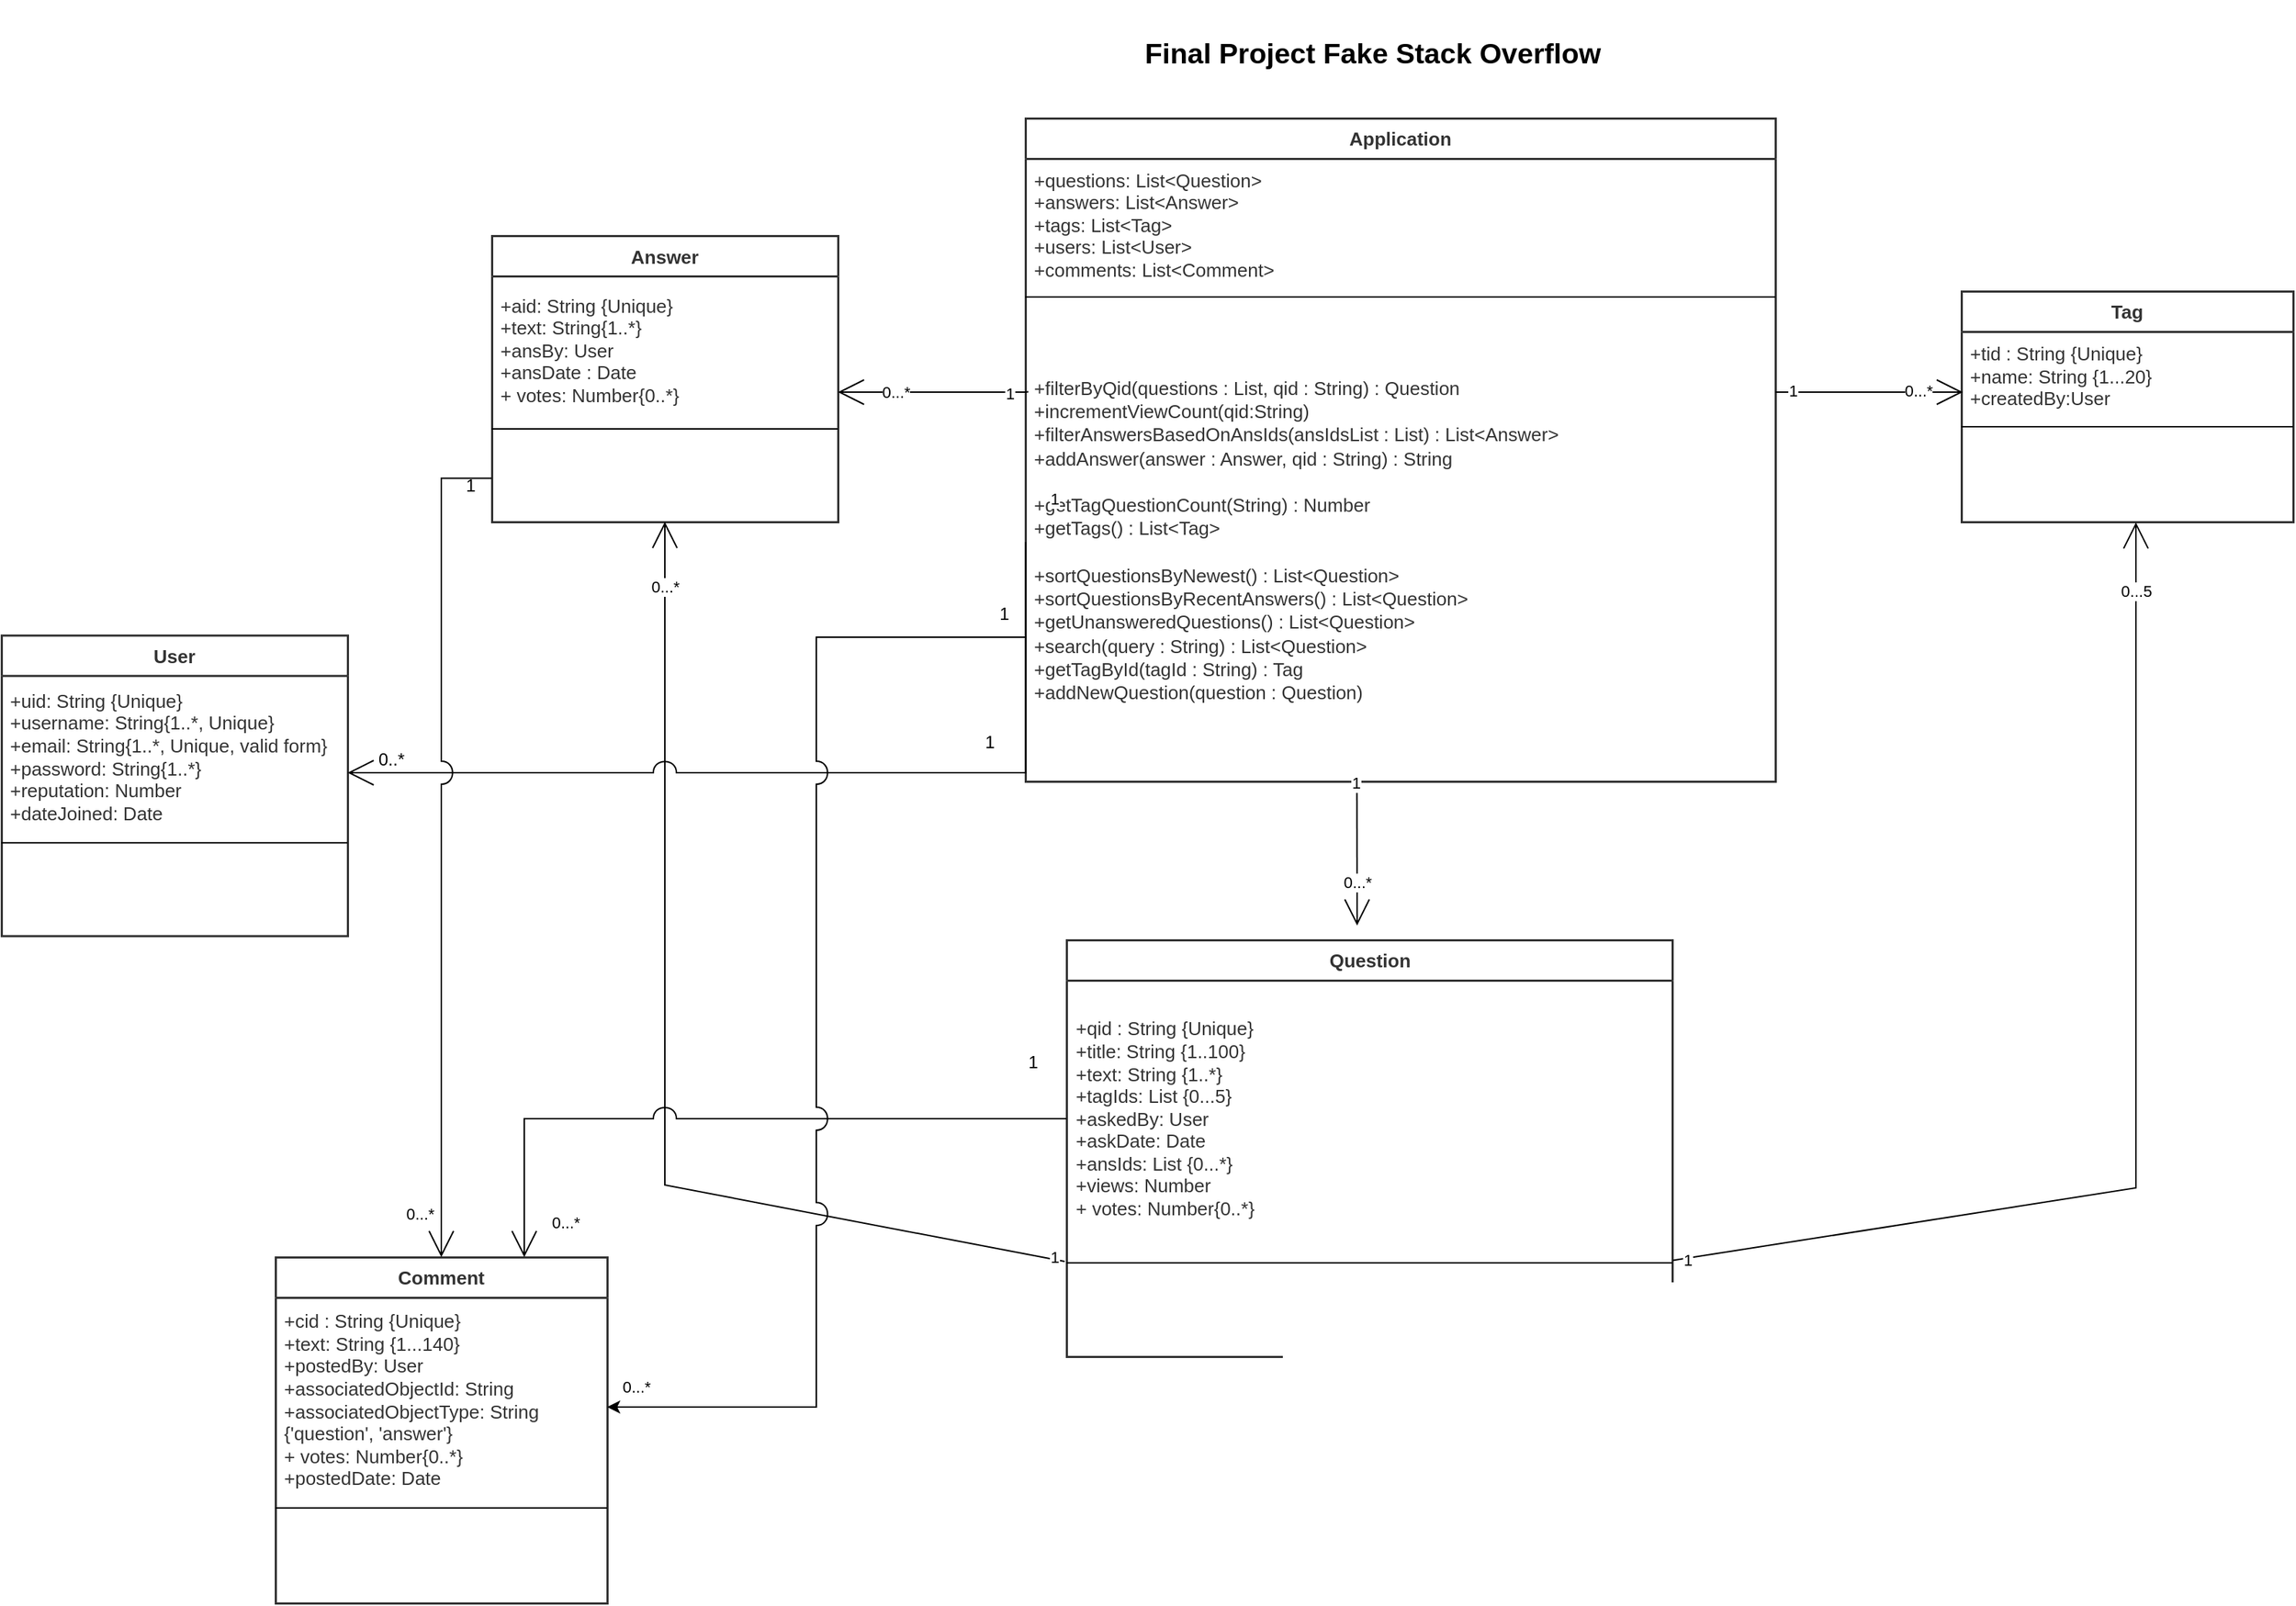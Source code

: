 <mxfile version="22.1.5" type="device" pages="11">
  <diagram id="UmnMiJ_yJkIWM0WzOShQ" name="UML">
    <mxGraphModel dx="2494" dy="2251" grid="1" gridSize="10" guides="1" tooltips="1" connect="1" arrows="1" fold="1" page="1" pageScale="1" pageWidth="850" pageHeight="1100" math="0" shadow="0">
      <root>
        <mxCell id="0" />
        <mxCell id="1" parent="0" />
        <mxCell id="WhNbMPQwlf8frvzRqBM9-1" value="" style="group;dropTarget=0;pointerEvents=0;" parent="1" vertex="1">
          <mxGeometry x="-945" y="-721" width="693" height="70" as="geometry" />
        </mxCell>
        <mxCell id="WhNbMPQwlf8frvzRqBM9-2" value="Final Project Fake Stack Overflow" style="html=1;overflow=block;blockSpacing=1;whiteSpace=wrap;fontSize=19.7;fontStyle=1;align=center;spacingLeft=7;spacingRight=7;spacingTop=2;spacing=3;strokeOpacity=0;fillOpacity=0;rounded=1;absoluteArcSize=1;arcSize=12;fillColor=#ffffff;strokeWidth=1.5;lucidId=j1oDTRwBGkFx;" parent="WhNbMPQwlf8frvzRqBM9-1" vertex="1">
          <mxGeometry width="692" height="70" as="geometry" />
        </mxCell>
        <UserObject label="" placeholders="1" id="WhNbMPQwlf8frvzRqBM9-3">
          <mxCell style="html=1;overflow=block;blockSpacing=1;whiteSpace=wrap;fontSize=11.5;fontColor=#a9afb8;align=center;spacingLeft=7;spacingRight=7;spacingTop=2;spacing=3;strokeOpacity=0;fillOpacity=0;rounded=1;absoluteArcSize=1;arcSize=12;fillColor=#ffffff;strokeWidth=1.5;lucidId=j1oD4qGIMM9v;" parent="WhNbMPQwlf8frvzRqBM9-1" vertex="1">
            <mxGeometry y="46" width="693" height="17" as="geometry" />
          </mxCell>
        </UserObject>
        <mxCell id="WhNbMPQwlf8frvzRqBM9-4" value="Application" style="html=1;overflow=block;blockSpacing=1;swimlane;childLayout=stackLayout;horizontal=1;horizontalStack=0;resizeParent=1;resizeParentMax=0;resizeLast=0;collapsible=0;marginBottom=0;swimlaneFillColor=#ffffff;startSize=28;whiteSpace=wrap;fontSize=13;fontColor=#333333;fontStyle=1;align=center;spacing=0;strokeColor=#333333;strokeOpacity=100;strokeWidth=1.5;" parent="1" vertex="1">
          <mxGeometry x="-840" y="-640" width="520" height="460" as="geometry" />
        </mxCell>
        <mxCell id="WhNbMPQwlf8frvzRqBM9-5" value="+questions: List&amp;lt;Question&amp;gt;&lt;br&gt;+answers: List&amp;lt;Answer&amp;gt;&lt;br&gt;+tags: List&amp;lt;Tag&amp;gt;&lt;br&gt;+users: List&amp;lt;User&amp;gt;&lt;br&gt;+comments: List&amp;lt;Comment&amp;gt;" style="part=1;html=1;resizeHeight=0;strokeColor=none;fillColor=none;align=left;verticalAlign=middle;spacingLeft=4;spacingRight=4;overflow=hidden;rotatable=0;points=[[0,0.5],[1,0.5]];portConstraint=eastwest;swimlaneFillColor=#ffffff;strokeOpacity=100;whiteSpace=wrap;fontSize=13;fontColor=#333333;" parent="WhNbMPQwlf8frvzRqBM9-4" vertex="1">
          <mxGeometry y="28" width="520" height="92" as="geometry" />
        </mxCell>
        <mxCell id="WhNbMPQwlf8frvzRqBM9-6" value="" style="line;strokeWidth=1;fillColor=none;align=left;verticalAlign=middle;spacingTop=-1;spacingLeft=3;spacingRight=3;rotatable=0;labelPosition=right;points=[];portConstraint=eastwest;" parent="WhNbMPQwlf8frvzRqBM9-4" vertex="1">
          <mxGeometry y="120" width="520" height="8" as="geometry" />
        </mxCell>
        <mxCell id="WhNbMPQwlf8frvzRqBM9-7" value="&lt;div style=&quot;display: flex; justify-content: center; align-items: baseline; font-size: 0px; line-height: 1.25; margin-top: -2px;&quot;&gt;&lt;span&gt;&lt;span style=&quot;font-size:13px;color:#333333;&quot;&gt;+filterByQid(questions : List, qid : String) : Question&lt;br&gt;+incrementViewCount(qid:String) &lt;br&gt;+filterAnswersBasedOnAnsIds(ansIdsList : List) : List&amp;lt;Answer&amp;gt; &lt;br&gt;+addAnswer(answer : Answer, qid : String) : String&lt;br&gt;&lt;br&gt;+getTagQuestionCount(String) : Number&lt;br&gt;+getTags() : List&amp;lt;Tag&amp;gt;&lt;br&gt;&lt;br&gt;+sortQuestionsByNewest() : List&amp;lt;Question&amp;gt;&lt;br&gt;+sortQuestionsByRecentAnswers() : List&amp;lt;Question&amp;gt;&lt;br&gt;+getUnansweredQuestions() : List&amp;lt;Question&amp;gt;&lt;br&gt;+search(query : String) : List&amp;lt;Question&amp;gt;&lt;br&gt;+getTagById(tagId : String) : Tag&lt;br&gt;+addNewQuestion(question : Question)&lt;/span&gt;&lt;span style=&quot;font-size:13px;color:#333333;&quot;&gt;&lt;br&gt;&lt;/span&gt;&lt;/span&gt;&lt;/div&gt;" style="part=1;html=1;resizeHeight=0;strokeColor=none;fillColor=none;align=left;verticalAlign=middle;spacingLeft=4;spacingRight=4;overflow=hidden;rotatable=0;points=[[0,0.5],[1,0.5]];portConstraint=eastwest;swimlaneFillColor=#ffffff;strokeOpacity=100;whiteSpace=wrap;fontSize=13;fontColor=#333333;" parent="WhNbMPQwlf8frvzRqBM9-4" vertex="1">
          <mxGeometry y="128" width="520" height="332" as="geometry" />
        </mxCell>
        <mxCell id="WhNbMPQwlf8frvzRqBM9-8" value="Answer" style="html=1;overflow=block;blockSpacing=1;swimlane;childLayout=stackLayout;horizontal=1;horizontalStack=0;resizeParent=1;resizeParentMax=0;resizeLast=0;collapsible=0;marginBottom=0;swimlaneFillColor=#ffffff;startSize=28;whiteSpace=wrap;fontSize=13;fontColor=#333333;fontStyle=1;align=center;spacing=0;strokeColor=#333333;strokeOpacity=100;strokeWidth=1.5;" parent="1" vertex="1">
          <mxGeometry x="-1210" y="-558.5" width="240" height="198.497" as="geometry" />
        </mxCell>
        <mxCell id="WhNbMPQwlf8frvzRqBM9-9" value="+aid: String {Unique}&lt;br&gt;+text: String{1..*}&lt;br&gt;+ansBy: User&lt;br&gt;+ansDate : Date&lt;br&gt;+ votes: Number{0..*}" style="part=1;html=1;resizeHeight=0;strokeColor=none;fillColor=none;align=left;verticalAlign=middle;spacingLeft=4;spacingRight=4;overflow=hidden;rotatable=0;points=[[0,0.5],[1,0.5]];portConstraint=eastwest;swimlaneFillColor=#ffffff;strokeOpacity=100;whiteSpace=wrap;fontSize=13;fontColor=#333333;" parent="WhNbMPQwlf8frvzRqBM9-8" vertex="1">
          <mxGeometry y="28" width="240" height="102" as="geometry" />
        </mxCell>
        <mxCell id="WhNbMPQwlf8frvzRqBM9-10" value="" style="line;strokeWidth=1;fillColor=none;align=left;verticalAlign=middle;spacingTop=-1;spacingLeft=3;spacingRight=3;rotatable=0;labelPosition=right;points=[];portConstraint=eastwest;" parent="WhNbMPQwlf8frvzRqBM9-8" vertex="1">
          <mxGeometry y="130" width="240" height="8" as="geometry" />
        </mxCell>
        <mxCell id="WhNbMPQwlf8frvzRqBM9-11" value="" style="part=1;html=1;resizeHeight=0;strokeColor=none;fillColor=none;align=left;verticalAlign=middle;spacingLeft=4;spacingRight=4;overflow=hidden;rotatable=0;points=[[0,0.5],[1,0.5]];portConstraint=eastwest;swimlaneFillColor=#ffffff;strokeOpacity=100;whiteSpace=wrap;fontSize=13;" parent="WhNbMPQwlf8frvzRqBM9-8" vertex="1">
          <mxGeometry y="138" width="240" height="60.497" as="geometry" />
        </mxCell>
        <mxCell id="WhNbMPQwlf8frvzRqBM9-12" value="Question" style="html=1;overflow=block;blockSpacing=1;swimlane;childLayout=stackLayout;horizontal=1;horizontalStack=0;resizeParent=1;resizeParentMax=0;resizeLast=0;collapsible=0;marginBottom=0;swimlaneFillColor=#ffffff;startSize=28;whiteSpace=wrap;fontSize=13;fontColor=#333333;fontStyle=1;align=center;spacing=0;strokeColor=#333333;strokeOpacity=100;strokeWidth=1.5;" parent="1" vertex="1">
          <mxGeometry x="-811.5" y="-70" width="420" height="289" as="geometry" />
        </mxCell>
        <mxCell id="WhNbMPQwlf8frvzRqBM9-13" value="+qid : String {Unique}&lt;br&gt;+title: String {1..100}&lt;br&gt;+text: String {1..*}&lt;br&gt;+tagIds: List {0...5}&lt;br&gt;+askedBy: User&lt;br&gt;+askDate: Date&lt;br&gt;+ansIds: List {0...*}&lt;br&gt;+views: Number&lt;br&gt;+ votes: Number{0..*}" style="part=1;html=1;resizeHeight=0;strokeColor=none;fillColor=none;align=left;verticalAlign=middle;spacingLeft=4;spacingRight=4;overflow=hidden;rotatable=0;points=[[0,0.5],[1,0.5]];portConstraint=eastwest;swimlaneFillColor=#ffffff;strokeOpacity=100;whiteSpace=wrap;fontSize=13;fontColor=#333333;" parent="WhNbMPQwlf8frvzRqBM9-12" vertex="1">
          <mxGeometry y="28" width="420" height="192" as="geometry" />
        </mxCell>
        <mxCell id="WhNbMPQwlf8frvzRqBM9-14" value="" style="line;strokeWidth=1;fillColor=none;align=left;verticalAlign=middle;spacingTop=-1;spacingLeft=3;spacingRight=3;rotatable=0;labelPosition=right;points=[];portConstraint=eastwest;" parent="WhNbMPQwlf8frvzRqBM9-12" vertex="1">
          <mxGeometry y="220" width="420" height="8" as="geometry" />
        </mxCell>
        <mxCell id="WhNbMPQwlf8frvzRqBM9-15" value="" style="part=1;html=1;resizeHeight=0;strokeColor=none;fillColor=none;align=left;verticalAlign=middle;spacingLeft=4;spacingRight=4;overflow=hidden;rotatable=0;points=[[0,0.5],[1,0.5]];portConstraint=eastwest;swimlaneFillColor=#ffffff;strokeOpacity=100;whiteSpace=wrap;fontSize=13;" parent="WhNbMPQwlf8frvzRqBM9-12" vertex="1">
          <mxGeometry y="228" width="420" height="61" as="geometry" />
        </mxCell>
        <mxCell id="WhNbMPQwlf8frvzRqBM9-16" value="Tag" style="html=1;overflow=block;blockSpacing=1;swimlane;childLayout=stackLayout;horizontal=1;horizontalStack=0;resizeParent=1;resizeParentMax=0;resizeLast=0;collapsible=0;marginBottom=0;swimlaneFillColor=#ffffff;startSize=28;whiteSpace=wrap;fontSize=13;fontColor=#333333;fontStyle=1;align=center;spacing=0;strokeColor=#333333;strokeOpacity=100;strokeWidth=1.5;" parent="1" vertex="1">
          <mxGeometry x="-191" y="-520" width="230" height="160" as="geometry" />
        </mxCell>
        <mxCell id="WhNbMPQwlf8frvzRqBM9-17" value="+tid : String {Unique}&lt;br&gt;+name: String {1...20}&lt;br&gt;+createdBy:User" style="part=1;html=1;resizeHeight=0;strokeColor=none;fillColor=none;align=left;verticalAlign=middle;spacingLeft=4;spacingRight=4;overflow=hidden;rotatable=0;points=[[0,0.5],[1,0.5]];portConstraint=eastwest;swimlaneFillColor=#ffffff;strokeOpacity=100;whiteSpace=wrap;fontSize=13;fontColor=#333333;" parent="WhNbMPQwlf8frvzRqBM9-16" vertex="1">
          <mxGeometry y="28" width="230" height="62" as="geometry" />
        </mxCell>
        <mxCell id="WhNbMPQwlf8frvzRqBM9-18" value="" style="line;strokeWidth=1;fillColor=none;align=left;verticalAlign=middle;spacingTop=-1;spacingLeft=3;spacingRight=3;rotatable=0;labelPosition=right;points=[];portConstraint=eastwest;" parent="WhNbMPQwlf8frvzRqBM9-16" vertex="1">
          <mxGeometry y="90" width="230" height="8" as="geometry" />
        </mxCell>
        <mxCell id="WhNbMPQwlf8frvzRqBM9-19" value="" style="part=1;html=1;resizeHeight=0;strokeColor=none;fillColor=none;align=left;verticalAlign=middle;spacingLeft=4;spacingRight=4;overflow=hidden;rotatable=0;points=[[0,0.5],[1,0.5]];portConstraint=eastwest;swimlaneFillColor=#ffffff;strokeOpacity=100;whiteSpace=wrap;fontSize=13;" parent="WhNbMPQwlf8frvzRqBM9-16" vertex="1">
          <mxGeometry y="98" width="230" height="62" as="geometry" />
        </mxCell>
        <mxCell id="lyaEJab8Om_d0PHXmau_-16" style="edgeStyle=none;rounded=0;orthogonalLoop=1;jettySize=auto;html=1;exitX=1;exitY=0;exitDx=0;exitDy=0;" parent="1" source="WhNbMPQwlf8frvzRqBM9-4" target="WhNbMPQwlf8frvzRqBM9-4" edge="1">
          <mxGeometry relative="1" as="geometry" />
        </mxCell>
        <mxCell id="OsG2GXlhhCDi3h-stVIm-9" value="" style="endArrow=open;endSize=16;endFill=0;html=1;rounded=0;entryX=0.549;entryY=1.014;entryDx=0;entryDy=0;entryPerimeter=0;exitX=1.001;exitY=1.012;exitDx=0;exitDy=0;exitPerimeter=0;" parent="1" source="WhNbMPQwlf8frvzRqBM9-13" edge="1">
          <mxGeometry x="-0.863" y="-210" width="160" relative="1" as="geometry">
            <mxPoint x="198.0" y="93.042" as="sourcePoint" />
            <mxPoint x="-70" y="-359.656" as="targetPoint" />
            <Array as="points">
              <mxPoint x="-70" y="102" />
            </Array>
            <mxPoint as="offset" />
          </mxGeometry>
        </mxCell>
        <mxCell id="OsG2GXlhhCDi3h-stVIm-10" value="0...5" style="edgeLabel;html=1;align=center;verticalAlign=middle;resizable=0;points=[];" parent="OsG2GXlhhCDi3h-stVIm-9" vertex="1" connectable="0">
          <mxGeometry x="0.88" relative="1" as="geometry">
            <mxPoint as="offset" />
          </mxGeometry>
        </mxCell>
        <mxCell id="OsG2GXlhhCDi3h-stVIm-11" value="1" style="edgeLabel;html=1;align=center;verticalAlign=middle;resizable=0;points=[];" parent="OsG2GXlhhCDi3h-stVIm-9" vertex="1" connectable="0">
          <mxGeometry x="-0.974" y="-1" relative="1" as="geometry">
            <mxPoint as="offset" />
          </mxGeometry>
        </mxCell>
        <mxCell id="OsG2GXlhhCDi3h-stVIm-12" value="" style="endArrow=open;endSize=16;endFill=0;html=1;rounded=0;exitX=-0.003;exitY=0.375;exitDx=0;exitDy=0;exitPerimeter=0;jumpStyle=arc;jumpSize=16;" parent="1" source="WhNbMPQwlf8frvzRqBM9-14" target="WhNbMPQwlf8frvzRqBM9-8" edge="1">
          <mxGeometry x="-0.863" y="-210" width="160" relative="1" as="geometry">
            <mxPoint x="-822" y="103" as="sourcePoint" />
            <mxPoint x="-1090" y="-350" as="targetPoint" />
            <Array as="points">
              <mxPoint x="-1090" y="100" />
            </Array>
            <mxPoint as="offset" />
          </mxGeometry>
        </mxCell>
        <mxCell id="OsG2GXlhhCDi3h-stVIm-13" value="0...*" style="edgeLabel;html=1;align=center;verticalAlign=middle;resizable=0;points=[];" parent="OsG2GXlhhCDi3h-stVIm-12" vertex="1" connectable="0">
          <mxGeometry x="0.88" relative="1" as="geometry">
            <mxPoint as="offset" />
          </mxGeometry>
        </mxCell>
        <mxCell id="OsG2GXlhhCDi3h-stVIm-14" value="1" style="edgeLabel;html=1;align=center;verticalAlign=middle;resizable=0;points=[];" parent="OsG2GXlhhCDi3h-stVIm-12" vertex="1" connectable="0">
          <mxGeometry x="-0.974" y="-1" relative="1" as="geometry">
            <mxPoint x="2" as="offset" />
          </mxGeometry>
        </mxCell>
        <mxCell id="OsG2GXlhhCDi3h-stVIm-18" value="" style="endArrow=open;endSize=16;endFill=0;html=1;rounded=0;entryX=1.014;entryY=0.852;entryDx=0;entryDy=0;entryPerimeter=0;exitX=0.004;exitY=0.186;exitDx=0;exitDy=0;exitPerimeter=0;" parent="1" source="WhNbMPQwlf8frvzRqBM9-7" edge="1">
          <mxGeometry x="-0.863" y="-210" width="160" relative="1" as="geometry">
            <mxPoint x="-923.36" y="-355.18" as="sourcePoint" />
            <mxPoint x="-970.0" y="-450.004" as="targetPoint" />
            <Array as="points">
              <mxPoint x="-840" y="-450" />
            </Array>
            <mxPoint as="offset" />
          </mxGeometry>
        </mxCell>
        <mxCell id="OsG2GXlhhCDi3h-stVIm-19" value="0...*" style="edgeLabel;html=1;align=center;verticalAlign=middle;resizable=0;points=[];" parent="OsG2GXlhhCDi3h-stVIm-18" vertex="1" connectable="0">
          <mxGeometry x="0.88" relative="1" as="geometry">
            <mxPoint x="32" as="offset" />
          </mxGeometry>
        </mxCell>
        <mxCell id="OsG2GXlhhCDi3h-stVIm-20" value="1" style="edgeLabel;html=1;align=center;verticalAlign=middle;resizable=0;points=[];" parent="OsG2GXlhhCDi3h-stVIm-18" vertex="1" connectable="0">
          <mxGeometry x="-0.974" y="-1" relative="1" as="geometry">
            <mxPoint x="19" y="75" as="offset" />
          </mxGeometry>
        </mxCell>
        <mxCell id="OsG2GXlhhCDi3h-stVIm-21" value="1" style="edgeLabel;html=1;align=center;verticalAlign=middle;resizable=0;points=[];" parent="OsG2GXlhhCDi3h-stVIm-18" vertex="1" connectable="0">
          <mxGeometry x="-0.797" y="1" relative="1" as="geometry">
            <mxPoint as="offset" />
          </mxGeometry>
        </mxCell>
        <mxCell id="OsG2GXlhhCDi3h-stVIm-22" value="" style="endArrow=open;endSize=16;endFill=0;html=1;rounded=0;exitX=0.004;exitY=0.186;exitDx=0;exitDy=0;exitPerimeter=0;" parent="1" edge="1">
          <mxGeometry x="-0.863" y="-210" width="160" relative="1" as="geometry">
            <mxPoint x="-318" y="-450" as="sourcePoint" />
            <mxPoint x="-190" y="-450" as="targetPoint" />
            <Array as="points">
              <mxPoint x="-320" y="-450" />
            </Array>
            <mxPoint as="offset" />
          </mxGeometry>
        </mxCell>
        <mxCell id="OsG2GXlhhCDi3h-stVIm-23" value="0...*" style="edgeLabel;html=1;align=center;verticalAlign=middle;resizable=0;points=[];" parent="OsG2GXlhhCDi3h-stVIm-22" vertex="1" connectable="0">
          <mxGeometry x="0.88" relative="1" as="geometry">
            <mxPoint x="-912" y="690" as="offset" />
          </mxGeometry>
        </mxCell>
        <mxCell id="OsG2GXlhhCDi3h-stVIm-25" value="1" style="edgeLabel;html=1;align=center;verticalAlign=middle;resizable=0;points=[];" parent="OsG2GXlhhCDi3h-stVIm-22" vertex="1" connectable="0">
          <mxGeometry x="-0.797" y="1" relative="1" as="geometry">
            <mxPoint as="offset" />
          </mxGeometry>
        </mxCell>
        <mxCell id="OsG2GXlhhCDi3h-stVIm-26" value="0...*" style="edgeLabel;html=1;align=center;verticalAlign=middle;resizable=0;points=[];" parent="OsG2GXlhhCDi3h-stVIm-22" vertex="1" connectable="0">
          <mxGeometry x="0.525" y="1" relative="1" as="geometry">
            <mxPoint as="offset" />
          </mxGeometry>
        </mxCell>
        <mxCell id="-MbE8KToFitgyKuIm1u5-1" value="" style="endArrow=open;endSize=16;endFill=0;html=1;rounded=0;exitX=0.442;exitY=1.003;exitDx=0;exitDy=0;exitPerimeter=0;" parent="1" source="WhNbMPQwlf8frvzRqBM9-7" edge="1">
          <mxGeometry x="-0.863" y="-210" width="160" relative="1" as="geometry">
            <mxPoint x="-381" y="112" as="sourcePoint" />
            <mxPoint x="-610" y="-80" as="targetPoint" />
            <Array as="points">
              <mxPoint x="-610" y="-180" />
            </Array>
            <mxPoint as="offset" />
          </mxGeometry>
        </mxCell>
        <mxCell id="-MbE8KToFitgyKuIm1u5-2" value="0...*" style="edgeLabel;html=1;align=center;verticalAlign=middle;resizable=0;points=[];" parent="-MbE8KToFitgyKuIm1u5-1" vertex="1" connectable="0">
          <mxGeometry x="0.88" relative="1" as="geometry">
            <mxPoint y="-24" as="offset" />
          </mxGeometry>
        </mxCell>
        <mxCell id="-MbE8KToFitgyKuIm1u5-3" value="1" style="edgeLabel;html=1;align=center;verticalAlign=middle;resizable=0;points=[];" parent="-MbE8KToFitgyKuIm1u5-1" vertex="1" connectable="0">
          <mxGeometry x="-0.974" y="-1" relative="1" as="geometry">
            <mxPoint as="offset" />
          </mxGeometry>
        </mxCell>
        <mxCell id="wKX9WXu6G_d3rl4SKOAX-1" value="User" style="html=1;overflow=block;blockSpacing=1;swimlane;childLayout=stackLayout;horizontal=1;horizontalStack=0;resizeParent=1;resizeParentMax=0;resizeLast=0;collapsible=0;marginBottom=0;swimlaneFillColor=#ffffff;startSize=28;whiteSpace=wrap;fontSize=13;fontColor=#333333;fontStyle=1;align=center;spacing=0;strokeColor=#333333;strokeOpacity=100;strokeWidth=1.5;" parent="1" vertex="1">
          <mxGeometry x="-1550" y="-281.38" width="240" height="208.497" as="geometry" />
        </mxCell>
        <mxCell id="wKX9WXu6G_d3rl4SKOAX-2" value="+uid: String {Unique}&lt;br&gt;+username: String{1..*, Unique}&lt;br&gt;+email: String{1..*, Unique, valid form}&lt;br&gt;+password: String{1..*}&lt;br&gt;+reputation: Number&lt;br&gt;+dateJoined: Date" style="part=1;html=1;resizeHeight=0;strokeColor=none;fillColor=none;align=left;verticalAlign=middle;spacingLeft=4;spacingRight=4;overflow=hidden;rotatable=0;points=[[0,0.5],[1,0.5]];portConstraint=eastwest;swimlaneFillColor=#ffffff;strokeOpacity=100;whiteSpace=wrap;fontSize=13;fontColor=#333333;" parent="wKX9WXu6G_d3rl4SKOAX-1" vertex="1">
          <mxGeometry y="28" width="240" height="112" as="geometry" />
        </mxCell>
        <mxCell id="wKX9WXu6G_d3rl4SKOAX-3" value="" style="line;strokeWidth=1;fillColor=none;align=left;verticalAlign=middle;spacingTop=-1;spacingLeft=3;spacingRight=3;rotatable=0;labelPosition=right;points=[];portConstraint=eastwest;" parent="wKX9WXu6G_d3rl4SKOAX-1" vertex="1">
          <mxGeometry y="140" width="240" height="8" as="geometry" />
        </mxCell>
        <mxCell id="wKX9WXu6G_d3rl4SKOAX-4" value="" style="part=1;html=1;resizeHeight=0;strokeColor=none;fillColor=none;align=left;verticalAlign=middle;spacingLeft=4;spacingRight=4;overflow=hidden;rotatable=0;points=[[0,0.5],[1,0.5]];portConstraint=eastwest;swimlaneFillColor=#ffffff;strokeOpacity=100;whiteSpace=wrap;fontSize=13;" parent="wKX9WXu6G_d3rl4SKOAX-1" vertex="1">
          <mxGeometry y="148" width="240" height="60.497" as="geometry" />
        </mxCell>
        <mxCell id="wKX9WXu6G_d3rl4SKOAX-5" style="edgeStyle=orthogonalEdgeStyle;rounded=0;orthogonalLoop=1;jettySize=auto;html=1;exitX=0;exitY=0.5;exitDx=0;exitDy=0;endArrow=open;endFill=0;endSize=16;jumpStyle=arc;jumpSize=16;" parent="1" source="WhNbMPQwlf8frvzRqBM9-7" target="wKX9WXu6G_d3rl4SKOAX-1" edge="1">
          <mxGeometry relative="1" as="geometry">
            <Array as="points">
              <mxPoint x="-840" y="-186" />
            </Array>
          </mxGeometry>
        </mxCell>
        <mxCell id="wKX9WXu6G_d3rl4SKOAX-6" value="0..*" style="text;html=1;align=center;verticalAlign=middle;resizable=0;points=[];autosize=1;strokeColor=none;fillColor=none;" parent="1" vertex="1">
          <mxGeometry x="-1300" y="-210" width="40" height="30" as="geometry" />
        </mxCell>
        <mxCell id="wKX9WXu6G_d3rl4SKOAX-7" value="1" style="text;html=1;align=center;verticalAlign=middle;resizable=0;points=[];autosize=1;strokeColor=none;fillColor=none;" parent="1" vertex="1">
          <mxGeometry x="-880" y="-222" width="30" height="30" as="geometry" />
        </mxCell>
        <mxCell id="xb6d4HFEzsKl7QYCr2CF-1" value="Comment" style="html=1;overflow=block;blockSpacing=1;swimlane;childLayout=stackLayout;horizontal=1;horizontalStack=0;resizeParent=1;resizeParentMax=0;resizeLast=0;collapsible=0;marginBottom=0;swimlaneFillColor=#ffffff;startSize=28;whiteSpace=wrap;fontSize=13;fontColor=#333333;fontStyle=1;align=center;spacing=0;strokeColor=#333333;strokeOpacity=100;strokeWidth=1.5;" parent="1" vertex="1">
          <mxGeometry x="-1360" y="150" width="230" height="240" as="geometry" />
        </mxCell>
        <mxCell id="xb6d4HFEzsKl7QYCr2CF-2" value="+cid : String {Unique}&lt;br&gt;+text: String {1...140}&lt;br&gt;+postedBy: User&lt;br&gt;+associatedObjectId: String&lt;br&gt;+associatedObjectType: String {&#39;question&#39;, &#39;answer&#39;}&lt;br&gt;+ votes: Number{0..*}&lt;br&gt;+postedDate: Date" style="part=1;html=1;resizeHeight=0;strokeColor=none;fillColor=none;align=left;verticalAlign=middle;spacingLeft=4;spacingRight=4;overflow=hidden;rotatable=0;points=[[0,0.5],[1,0.5]];portConstraint=eastwest;swimlaneFillColor=#ffffff;strokeOpacity=100;whiteSpace=wrap;fontSize=13;fontColor=#333333;" parent="xb6d4HFEzsKl7QYCr2CF-1" vertex="1">
          <mxGeometry y="28" width="230" height="142" as="geometry" />
        </mxCell>
        <mxCell id="xb6d4HFEzsKl7QYCr2CF-3" value="" style="line;strokeWidth=1;fillColor=none;align=left;verticalAlign=middle;spacingTop=-1;spacingLeft=3;spacingRight=3;rotatable=0;labelPosition=right;points=[];portConstraint=eastwest;" parent="xb6d4HFEzsKl7QYCr2CF-1" vertex="1">
          <mxGeometry y="170" width="230" height="8" as="geometry" />
        </mxCell>
        <mxCell id="xb6d4HFEzsKl7QYCr2CF-4" value="" style="part=1;html=1;resizeHeight=0;strokeColor=none;fillColor=none;align=left;verticalAlign=middle;spacingLeft=4;spacingRight=4;overflow=hidden;rotatable=0;points=[[0,0.5],[1,0.5]];portConstraint=eastwest;swimlaneFillColor=#ffffff;strokeOpacity=100;whiteSpace=wrap;fontSize=13;" parent="xb6d4HFEzsKl7QYCr2CF-1" vertex="1">
          <mxGeometry y="178" width="230" height="62" as="geometry" />
        </mxCell>
        <mxCell id="xb6d4HFEzsKl7QYCr2CF-5" style="edgeStyle=orthogonalEdgeStyle;rounded=0;orthogonalLoop=1;jettySize=auto;html=1;exitX=0;exitY=0.5;exitDx=0;exitDy=0;entryX=0.5;entryY=0;entryDx=0;entryDy=0;endArrow=open;endFill=0;endSize=16;jumpStyle=arc;jumpSize=16;" parent="1" source="WhNbMPQwlf8frvzRqBM9-11" target="xb6d4HFEzsKl7QYCr2CF-1" edge="1">
          <mxGeometry relative="1" as="geometry" />
        </mxCell>
        <mxCell id="xb6d4HFEzsKl7QYCr2CF-6" style="edgeStyle=orthogonalEdgeStyle;rounded=0;orthogonalLoop=1;jettySize=auto;html=1;exitX=0;exitY=0.5;exitDx=0;exitDy=0;entryX=0.75;entryY=0;entryDx=0;entryDy=0;endArrow=open;endFill=0;endSize=16;jumpStyle=arc;jumpSize=16;" parent="1" source="WhNbMPQwlf8frvzRqBM9-13" target="xb6d4HFEzsKl7QYCr2CF-1" edge="1">
          <mxGeometry relative="1" as="geometry" />
        </mxCell>
        <mxCell id="xb6d4HFEzsKl7QYCr2CF-7" value="0...*" style="edgeLabel;html=1;align=center;verticalAlign=middle;resizable=0;points=[];" parent="1" vertex="1" connectable="0">
          <mxGeometry x="-1080" y="-296.38" as="geometry">
            <mxPoint x="-79" y="422" as="offset" />
          </mxGeometry>
        </mxCell>
        <mxCell id="xb6d4HFEzsKl7QYCr2CF-8" value="0...*" style="edgeLabel;html=1;align=center;verticalAlign=middle;resizable=0;points=[];" parent="1" vertex="1" connectable="0">
          <mxGeometry x="-1260" y="120.0" as="geometry" />
        </mxCell>
        <mxCell id="xb6d4HFEzsKl7QYCr2CF-9" style="edgeStyle=orthogonalEdgeStyle;rounded=0;orthogonalLoop=1;jettySize=auto;html=1;exitX=0;exitY=0.5;exitDx=0;exitDy=0;jumpStyle=arc;jumpSize=16;" parent="1" source="WhNbMPQwlf8frvzRqBM9-7" target="xb6d4HFEzsKl7QYCr2CF-1" edge="1">
          <mxGeometry relative="1" as="geometry">
            <Array as="points">
              <mxPoint x="-840" y="-280" />
              <mxPoint x="-985" y="-280" />
              <mxPoint x="-985" y="254" />
            </Array>
          </mxGeometry>
        </mxCell>
        <mxCell id="xb6d4HFEzsKl7QYCr2CF-10" value="1" style="text;html=1;align=center;verticalAlign=middle;resizable=0;points=[];autosize=1;strokeColor=none;fillColor=none;" parent="1" vertex="1">
          <mxGeometry x="-870" y="-311.38" width="30" height="30" as="geometry" />
        </mxCell>
        <mxCell id="xb6d4HFEzsKl7QYCr2CF-11" value="1" style="text;html=1;align=center;verticalAlign=middle;resizable=0;points=[];autosize=1;strokeColor=none;fillColor=none;" parent="1" vertex="1">
          <mxGeometry x="-850" width="30" height="30" as="geometry" />
        </mxCell>
        <mxCell id="xb6d4HFEzsKl7QYCr2CF-12" value="1" style="text;html=1;align=center;verticalAlign=middle;resizable=0;points=[];autosize=1;strokeColor=none;fillColor=none;" parent="1" vertex="1">
          <mxGeometry x="-1240" y="-400" width="30" height="30" as="geometry" />
        </mxCell>
      </root>
    </mxGraphModel>
  </diagram>
  <diagram name="Landing Page" id="2YBvvXClWsGukQMizWep">
    <mxGraphModel dx="2924" dy="1156" grid="1" gridSize="10" guides="1" tooltips="1" connect="1" arrows="1" fold="1" page="1" pageScale="1" pageWidth="850" pageHeight="1100" math="0" shadow="0">
      <root>
        <mxCell id="0" />
        <mxCell id="1" parent="0" />
        <mxCell id="aM9ryv3xv72pqoxQDRHE-1" value="Application" style="shape=umlLifeline;perimeter=lifelinePerimeter;whiteSpace=wrap;html=1;container=0;dropTarget=0;collapsible=0;recursiveResize=0;outlineConnect=0;portConstraint=eastwest;newEdgeStyle={&quot;edgeStyle&quot;:&quot;elbowEdgeStyle&quot;,&quot;elbow&quot;:&quot;vertical&quot;,&quot;curved&quot;:0,&quot;rounded&quot;:0};" parent="1" vertex="1">
          <mxGeometry x="70" y="40" width="180" height="500" as="geometry" />
        </mxCell>
        <mxCell id="aM9ryv3xv72pqoxQDRHE-2" value="" style="html=1;points=[];perimeter=orthogonalPerimeter;outlineConnect=0;targetShapes=umlLifeline;portConstraint=eastwest;newEdgeStyle={&quot;edgeStyle&quot;:&quot;elbowEdgeStyle&quot;,&quot;elbow&quot;:&quot;vertical&quot;,&quot;curved&quot;:0,&quot;rounded&quot;:0};" parent="aM9ryv3xv72pqoxQDRHE-1" vertex="1">
          <mxGeometry x="85" y="70" width="10" height="410" as="geometry" />
        </mxCell>
        <mxCell id="aM9ryv3xv72pqoxQDRHE-7" value="question.qid" style="html=1;verticalAlign=bottom;endArrow=block;edgeStyle=elbowEdgeStyle;elbow=vertical;curved=0;rounded=0;" parent="aM9ryv3xv72pqoxQDRHE-1" edge="1">
          <mxGeometry x="0.03" relative="1" as="geometry">
            <mxPoint x="110" y="110" as="sourcePoint" />
            <Array as="points">
              <mxPoint x="185" y="110" />
            </Array>
            <mxPoint x="265" y="110" as="targetPoint" />
            <mxPoint as="offset" />
          </mxGeometry>
        </mxCell>
        <mxCell id="aM9ryv3xv72pqoxQDRHE-9" value="" style="html=1;verticalAlign=bottom;endArrow=open;edgeStyle=elbowEdgeStyle;elbow=vertical;curved=0;rounded=0;dashed=1;endFill=0;" parent="aM9ryv3xv72pqoxQDRHE-1" edge="1">
          <mxGeometry y="10" relative="1" as="geometry">
            <mxPoint x="265" y="120" as="sourcePoint" />
            <Array as="points">
              <mxPoint x="165" y="120" />
              <mxPoint x="145" y="110" />
              <mxPoint x="195" y="120" />
            </Array>
            <mxPoint x="105" y="120" as="targetPoint" />
            <mxPoint as="offset" />
          </mxGeometry>
        </mxCell>
        <mxCell id="2axipECGHjwUjuTXKvnm-2" value="String" style="edgeLabel;html=1;align=center;verticalAlign=middle;resizable=0;points=[];" parent="aM9ryv3xv72pqoxQDRHE-9" vertex="1" connectable="0">
          <mxGeometry x="-0.119" y="-1" relative="1" as="geometry">
            <mxPoint as="offset" />
          </mxGeometry>
        </mxCell>
        <mxCell id="dQku8ppqHRp4_G_mmQtl-4" value="question.ansIds.length" style="html=1;verticalAlign=bottom;endArrow=block;edgeStyle=elbowEdgeStyle;elbow=vertical;curved=0;rounded=0;" parent="aM9ryv3xv72pqoxQDRHE-1" edge="1">
          <mxGeometry relative="1" as="geometry">
            <mxPoint x="105" y="190" as="sourcePoint" />
            <Array as="points">
              <mxPoint x="190" y="190" />
            </Array>
            <mxPoint x="265" y="190" as="targetPoint" />
            <mxPoint as="offset" />
          </mxGeometry>
        </mxCell>
        <mxCell id="dQku8ppqHRp4_G_mmQtl-6" value="" style="html=1;verticalAlign=bottom;endArrow=open;edgeStyle=elbowEdgeStyle;elbow=vertical;curved=0;rounded=0;endFill=0;dashed=1;" parent="aM9ryv3xv72pqoxQDRHE-1" edge="1">
          <mxGeometry y="10" relative="1" as="geometry">
            <mxPoint x="255" y="200.25" as="sourcePoint" />
            <Array as="points">
              <mxPoint x="265" y="200.25" />
            </Array>
            <mxPoint x="105" y="200.25" as="targetPoint" />
            <mxPoint as="offset" />
          </mxGeometry>
        </mxCell>
        <mxCell id="2axipECGHjwUjuTXKvnm-4" value="Number" style="edgeLabel;html=1;align=center;verticalAlign=middle;resizable=0;points=[];" parent="dQku8ppqHRp4_G_mmQtl-6" vertex="1" connectable="0">
          <mxGeometry x="0.018" y="-1" relative="1" as="geometry">
            <mxPoint as="offset" />
          </mxGeometry>
        </mxCell>
        <mxCell id="dQku8ppqHRp4_G_mmQtl-8" value="question.views" style="html=1;verticalAlign=bottom;endArrow=block;edgeStyle=elbowEdgeStyle;elbow=vertical;curved=0;rounded=0;" parent="aM9ryv3xv72pqoxQDRHE-1" edge="1">
          <mxGeometry x="0.03" relative="1" as="geometry">
            <mxPoint x="105" y="229.75" as="sourcePoint" />
            <Array as="points">
              <mxPoint x="190" y="229.75" />
            </Array>
            <mxPoint x="270" y="229.75" as="targetPoint" />
            <mxPoint as="offset" />
          </mxGeometry>
        </mxCell>
        <mxCell id="dQku8ppqHRp4_G_mmQtl-9" value="" style="html=1;verticalAlign=bottom;endArrow=open;edgeStyle=elbowEdgeStyle;elbow=vertical;curved=0;rounded=0;endFill=0;dashed=1;" parent="aM9ryv3xv72pqoxQDRHE-1" edge="1">
          <mxGeometry y="10" relative="1" as="geometry">
            <mxPoint x="255" y="239.75" as="sourcePoint" />
            <Array as="points">
              <mxPoint x="265" y="239.75" />
            </Array>
            <mxPoint x="105" y="239.75" as="targetPoint" />
            <mxPoint as="offset" />
          </mxGeometry>
        </mxCell>
        <mxCell id="2axipECGHjwUjuTXKvnm-5" value="Number" style="edgeLabel;html=1;align=center;verticalAlign=middle;resizable=0;points=[];" parent="dQku8ppqHRp4_G_mmQtl-9" vertex="1" connectable="0">
          <mxGeometry x="-0.065" y="-2" relative="1" as="geometry">
            <mxPoint as="offset" />
          </mxGeometry>
        </mxCell>
        <mxCell id="6U15WddR48-IzqQCe3cN-1" value="question.title" style="html=1;verticalAlign=bottom;endArrow=block;edgeStyle=elbowEdgeStyle;elbow=vertical;curved=0;rounded=0;" parent="aM9ryv3xv72pqoxQDRHE-1" edge="1">
          <mxGeometry relative="1" as="geometry">
            <mxPoint x="105" y="150" as="sourcePoint" />
            <Array as="points">
              <mxPoint x="190" y="150" />
            </Array>
            <mxPoint x="265" y="150" as="targetPoint" />
            <mxPoint as="offset" />
          </mxGeometry>
        </mxCell>
        <mxCell id="6U15WddR48-IzqQCe3cN-2" value="" style="html=1;verticalAlign=bottom;endArrow=open;edgeStyle=elbowEdgeStyle;elbow=vertical;curved=0;rounded=0;endFill=0;dashed=1;" parent="aM9ryv3xv72pqoxQDRHE-1" edge="1">
          <mxGeometry y="10" relative="1" as="geometry">
            <mxPoint x="265" y="159.75" as="sourcePoint" />
            <Array as="points">
              <mxPoint x="165" y="159.75" />
              <mxPoint x="145" y="149.75" />
              <mxPoint x="195" y="159.75" />
            </Array>
            <mxPoint x="105" y="159.75" as="targetPoint" />
            <mxPoint as="offset" />
          </mxGeometry>
        </mxCell>
        <mxCell id="2axipECGHjwUjuTXKvnm-3" value="String" style="edgeLabel;html=1;align=center;verticalAlign=middle;resizable=0;points=[];" parent="6U15WddR48-IzqQCe3cN-2" vertex="1" connectable="0">
          <mxGeometry x="-0.025" y="2" relative="1" as="geometry">
            <mxPoint as="offset" />
          </mxGeometry>
        </mxCell>
        <mxCell id="UZU80kxpf99uj256GW5W-5" value="" style="html=1;points=[[0,0,0,0,5],[0,1,0,0,-5],[1,0,0,0,5],[1,1,0,0,-5]];perimeter=orthogonalPerimeter;outlineConnect=0;targetShapes=umlLifeline;portConstraint=eastwest;newEdgeStyle={&quot;curved&quot;:0,&quot;rounded&quot;:0};" parent="aM9ryv3xv72pqoxQDRHE-1" vertex="1">
          <mxGeometry x="95" y="420" width="10" height="40" as="geometry" />
        </mxCell>
        <mxCell id="UZU80kxpf99uj256GW5W-6" value="sort(question.askDate)" style="html=1;align=left;spacingLeft=2;endArrow=block;rounded=0;edgeStyle=orthogonalEdgeStyle;curved=0;rounded=0;" parent="aM9ryv3xv72pqoxQDRHE-1" source="aM9ryv3xv72pqoxQDRHE-2" target="UZU80kxpf99uj256GW5W-5" edge="1">
          <mxGeometry relative="1" as="geometry">
            <mxPoint x="100" y="400" as="sourcePoint" />
            <Array as="points">
              <mxPoint x="130" y="400" />
              <mxPoint x="130" y="440" />
            </Array>
          </mxGeometry>
        </mxCell>
        <mxCell id="aM9ryv3xv72pqoxQDRHE-5" value="Tag" style="shape=umlLifeline;perimeter=lifelinePerimeter;whiteSpace=wrap;html=1;container=0;dropTarget=0;collapsible=0;recursiveResize=0;outlineConnect=0;portConstraint=eastwest;newEdgeStyle={&quot;edgeStyle&quot;:&quot;elbowEdgeStyle&quot;,&quot;elbow&quot;:&quot;vertical&quot;,&quot;curved&quot;:0,&quot;rounded&quot;:0};" parent="1" vertex="1">
          <mxGeometry x="450" y="40" width="130" height="500" as="geometry" />
        </mxCell>
        <mxCell id="aM9ryv3xv72pqoxQDRHE-6" value="" style="html=1;points=[];perimeter=orthogonalPerimeter;outlineConnect=0;targetShapes=umlLifeline;portConstraint=eastwest;newEdgeStyle={&quot;edgeStyle&quot;:&quot;elbowEdgeStyle&quot;,&quot;elbow&quot;:&quot;vertical&quot;,&quot;curved&quot;:0,&quot;rounded&quot;:0};" parent="aM9ryv3xv72pqoxQDRHE-5" vertex="1">
          <mxGeometry x="60" y="360" width="10" height="30" as="geometry" />
        </mxCell>
        <mxCell id="dQku8ppqHRp4_G_mmQtl-1" value="Landing Page (Default/Sort By Newest)" style="text;html=1;align=center;verticalAlign=middle;resizable=0;points=[];autosize=1;strokeColor=none;fillColor=none;" parent="1" vertex="1">
          <mxGeometry x="-165" width="230" height="30" as="geometry" />
        </mxCell>
        <mxCell id="2TmPFBFU7TnUZzzV_y4Y-3" value="Question" style="shape=umlLifeline;perimeter=lifelinePerimeter;whiteSpace=wrap;html=1;container=0;dropTarget=0;collapsible=0;recursiveResize=0;outlineConnect=0;portConstraint=eastwest;newEdgeStyle={&quot;edgeStyle&quot;:&quot;elbowEdgeStyle&quot;,&quot;elbow&quot;:&quot;vertical&quot;,&quot;curved&quot;:0,&quot;rounded&quot;:0};" parent="1" vertex="1">
          <mxGeometry x="280" y="40" width="130" height="500" as="geometry" />
        </mxCell>
        <mxCell id="2TmPFBFU7TnUZzzV_y4Y-4" value="" style="html=1;points=[];perimeter=orthogonalPerimeter;outlineConnect=0;targetShapes=umlLifeline;portConstraint=eastwest;newEdgeStyle={&quot;edgeStyle&quot;:&quot;elbowEdgeStyle&quot;,&quot;elbow&quot;:&quot;vertical&quot;,&quot;curved&quot;:0,&quot;rounded&quot;:0};" parent="2TmPFBFU7TnUZzzV_y4Y-3" vertex="1">
          <mxGeometry x="60" y="100" width="10" height="290" as="geometry" />
        </mxCell>
        <mxCell id="2TmPFBFU7TnUZzzV_y4Y-6" value="getTagById(tagId)" style="html=1;verticalAlign=bottom;endArrow=block;edgeStyle=elbowEdgeStyle;elbow=vertical;curved=0;rounded=0;" parent="1" edge="1">
          <mxGeometry x="0.03" relative="1" as="geometry">
            <mxPoint x="360" y="410" as="sourcePoint" />
            <Array as="points">
              <mxPoint x="435" y="410" />
            </Array>
            <mxPoint x="510" y="410" as="targetPoint" />
            <mxPoint as="offset" />
          </mxGeometry>
        </mxCell>
        <mxCell id="2TmPFBFU7TnUZzzV_y4Y-7" value="" style="html=1;verticalAlign=bottom;endArrow=open;edgeStyle=elbowEdgeStyle;elbow=vertical;curved=0;rounded=0;endFill=0;dashed=1;" parent="1" edge="1">
          <mxGeometry x="0.03" relative="1" as="geometry">
            <mxPoint x="500" y="420" as="sourcePoint" />
            <Array as="points">
              <mxPoint x="510" y="420" />
            </Array>
            <mxPoint x="360" y="420" as="targetPoint" />
            <mxPoint as="offset" />
          </mxGeometry>
        </mxCell>
        <mxCell id="2axipECGHjwUjuTXKvnm-9" value="Tag" style="edgeLabel;html=1;align=center;verticalAlign=middle;resizable=0;points=[];" parent="2TmPFBFU7TnUZzzV_y4Y-7" vertex="1" connectable="0">
          <mxGeometry x="0.056" y="1" relative="1" as="geometry">
            <mxPoint as="offset" />
          </mxGeometry>
        </mxCell>
        <mxCell id="2TmPFBFU7TnUZzzV_y4Y-10" value="Controller" style="shape=umlLifeline;perimeter=lifelinePerimeter;whiteSpace=wrap;html=1;container=0;dropTarget=0;collapsible=0;recursiveResize=0;outlineConnect=0;portConstraint=eastwest;newEdgeStyle={&quot;edgeStyle&quot;:&quot;elbowEdgeStyle&quot;,&quot;elbow&quot;:&quot;vertical&quot;,&quot;curved&quot;:0,&quot;rounded&quot;:0};" parent="1" vertex="1">
          <mxGeometry x="-110" y="40" width="130" height="500" as="geometry" />
        </mxCell>
        <mxCell id="2TmPFBFU7TnUZzzV_y4Y-11" value="" style="html=1;points=[];perimeter=orthogonalPerimeter;outlineConnect=0;targetShapes=umlLifeline;portConstraint=eastwest;newEdgeStyle={&quot;edgeStyle&quot;:&quot;elbowEdgeStyle&quot;,&quot;elbow&quot;:&quot;vertical&quot;,&quot;curved&quot;:0,&quot;rounded&quot;:0};" parent="2TmPFBFU7TnUZzzV_y4Y-10" vertex="1">
          <mxGeometry x="60" y="60" width="10" height="430" as="geometry" />
        </mxCell>
        <mxCell id="2TmPFBFU7TnUZzzV_y4Y-13" value="" style="edgeStyle=elbowEdgeStyle;rounded=0;orthogonalLoop=1;jettySize=auto;html=1;elbow=vertical;curved=0;" parent="1" edge="1">
          <mxGeometry relative="1" as="geometry">
            <mxPoint x="-40" y="110.0" as="sourcePoint" />
            <mxPoint x="159.5" y="110.0" as="targetPoint" />
          </mxGeometry>
        </mxCell>
        <mxCell id="XJBCMpaYhq_VkxoBAf7U-1" value="" style="edgeStyle=elbowEdgeStyle;rounded=0;orthogonalLoop=1;jettySize=auto;html=1;elbow=vertical;curved=0;dashed=1;endArrow=open;endFill=0;" parent="1" edge="1">
          <mxGeometry relative="1" as="geometry">
            <mxPoint x="155" y="510" as="sourcePoint" />
            <mxPoint x="-35" y="510" as="targetPoint" />
          </mxGeometry>
        </mxCell>
        <mxCell id="dQku8ppqHRp4_G_mmQtl-10" value="question.tagIds" style="html=1;verticalAlign=bottom;endArrow=block;edgeStyle=elbowEdgeStyle;elbow=vertical;curved=0;rounded=0;" parent="1" edge="1">
          <mxGeometry x="0.03" relative="1" as="geometry">
            <mxPoint x="170" y="410" as="sourcePoint" />
            <Array as="points">
              <mxPoint x="255" y="410" />
            </Array>
            <mxPoint x="335" y="410" as="targetPoint" />
            <mxPoint as="offset" />
          </mxGeometry>
        </mxCell>
        <mxCell id="dQku8ppqHRp4_G_mmQtl-11" value="" style="html=1;verticalAlign=bottom;endArrow=open;edgeStyle=elbowEdgeStyle;elbow=vertical;curved=0;rounded=0;endFill=0;dashed=1;" parent="1" edge="1">
          <mxGeometry y="10" relative="1" as="geometry">
            <mxPoint x="320" y="420" as="sourcePoint" />
            <Array as="points">
              <mxPoint x="330" y="420" />
            </Array>
            <mxPoint x="170" y="420" as="targetPoint" />
            <mxPoint as="offset" />
          </mxGeometry>
        </mxCell>
        <mxCell id="2axipECGHjwUjuTXKvnm-10" value="String" style="edgeLabel;html=1;align=center;verticalAlign=middle;resizable=0;points=[];" parent="dQku8ppqHRp4_G_mmQtl-11" vertex="1" connectable="0">
          <mxGeometry x="0.088" relative="1" as="geometry">
            <mxPoint as="offset" />
          </mxGeometry>
        </mxCell>
        <mxCell id="6U15WddR48-IzqQCe3cN-8" value="" style="html=1;verticalAlign=bottom;endArrow=open;edgeStyle=elbowEdgeStyle;elbow=vertical;curved=0;rounded=0;endFill=0;dashed=1;" parent="1" edge="1">
          <mxGeometry y="10" relative="1" as="geometry">
            <mxPoint x="320" y="370" as="sourcePoint" />
            <Array as="points">
              <mxPoint x="330" y="370" />
            </Array>
            <mxPoint x="170" y="370" as="targetPoint" />
            <mxPoint as="offset" />
          </mxGeometry>
        </mxCell>
        <mxCell id="2axipECGHjwUjuTXKvnm-11" value="String" style="edgeLabel;html=1;align=center;verticalAlign=middle;resizable=0;points=[];" parent="6U15WddR48-IzqQCe3cN-8" vertex="1" connectable="0">
          <mxGeometry x="0.047" y="1" relative="1" as="geometry">
            <mxPoint as="offset" />
          </mxGeometry>
        </mxCell>
        <mxCell id="6U15WddR48-IzqQCe3cN-7" value="question.askedBy" style="html=1;verticalAlign=bottom;endArrow=block;edgeStyle=elbowEdgeStyle;elbow=vertical;curved=0;rounded=0;" parent="1" edge="1">
          <mxGeometry x="0.03" relative="1" as="geometry">
            <mxPoint x="170" y="360" as="sourcePoint" />
            <Array as="points">
              <mxPoint x="255" y="360" />
            </Array>
            <mxPoint x="335" y="360" as="targetPoint" />
            <mxPoint as="offset" />
          </mxGeometry>
        </mxCell>
        <mxCell id="6U15WddR48-IzqQCe3cN-3" value="question.askDate" style="html=1;verticalAlign=bottom;endArrow=block;edgeStyle=elbowEdgeStyle;elbow=vertical;curved=0;rounded=0;" parent="1" edge="1">
          <mxGeometry x="0.03" relative="1" as="geometry">
            <mxPoint x="170" y="320" as="sourcePoint" />
            <Array as="points">
              <mxPoint x="255" y="320" />
            </Array>
            <mxPoint x="335" y="320" as="targetPoint" />
            <mxPoint as="offset" />
          </mxGeometry>
        </mxCell>
        <mxCell id="6U15WddR48-IzqQCe3cN-4" value="" style="html=1;verticalAlign=bottom;endArrow=open;edgeStyle=elbowEdgeStyle;elbow=vertical;curved=0;rounded=0;endFill=0;dashed=1;" parent="1" edge="1">
          <mxGeometry y="10" relative="1" as="geometry">
            <mxPoint x="320" y="330" as="sourcePoint" />
            <Array as="points">
              <mxPoint x="330" y="330" />
            </Array>
            <mxPoint x="170" y="330" as="targetPoint" />
            <mxPoint as="offset" />
          </mxGeometry>
        </mxCell>
        <mxCell id="2axipECGHjwUjuTXKvnm-6" value="Date" style="edgeLabel;html=1;align=center;verticalAlign=middle;resizable=0;points=[];" parent="6U15WddR48-IzqQCe3cN-4" vertex="1" connectable="0">
          <mxGeometry x="-0.065" y="1" relative="1" as="geometry">
            <mxPoint as="offset" />
          </mxGeometry>
        </mxCell>
        <mxCell id="UZU80kxpf99uj256GW5W-1" value="sortQuestionsByNewest" style="text;html=1;strokeColor=none;fillColor=none;align=center;verticalAlign=middle;whiteSpace=wrap;rounded=0;" parent="1" vertex="1">
          <mxGeometry x="30" y="80" width="60" height="30" as="geometry" />
        </mxCell>
        <mxCell id="UZU80kxpf99uj256GW5W-4" value="on load" style="html=1;verticalAlign=bottom;startArrow=oval;startFill=1;endArrow=block;startSize=8;curved=0;rounded=0;" parent="1" edge="1">
          <mxGeometry width="60" relative="1" as="geometry">
            <mxPoint x="-110" y="110" as="sourcePoint" />
            <mxPoint x="-50" y="110" as="targetPoint" />
            <mxPoint as="offset" />
          </mxGeometry>
        </mxCell>
        <mxCell id="AZwMhghiEaBDOIjHGpi6-1" value="Application" style="shape=umlLifeline;perimeter=lifelinePerimeter;whiteSpace=wrap;html=1;container=0;dropTarget=0;collapsible=0;recursiveResize=0;outlineConnect=0;portConstraint=eastwest;newEdgeStyle={&quot;edgeStyle&quot;:&quot;elbowEdgeStyle&quot;,&quot;elbow&quot;:&quot;vertical&quot;,&quot;curved&quot;:0,&quot;rounded&quot;:0};" parent="1" vertex="1">
          <mxGeometry x="30" y="790" width="180" height="570" as="geometry" />
        </mxCell>
        <mxCell id="AZwMhghiEaBDOIjHGpi6-2" value="" style="html=1;points=[];perimeter=orthogonalPerimeter;outlineConnect=0;targetShapes=umlLifeline;portConstraint=eastwest;newEdgeStyle={&quot;edgeStyle&quot;:&quot;elbowEdgeStyle&quot;,&quot;elbow&quot;:&quot;vertical&quot;,&quot;curved&quot;:0,&quot;rounded&quot;:0};" parent="AZwMhghiEaBDOIjHGpi6-1" vertex="1">
          <mxGeometry x="85" y="70" width="10" height="470" as="geometry" />
        </mxCell>
        <mxCell id="AZwMhghiEaBDOIjHGpi6-3" value="question.qid" style="html=1;verticalAlign=bottom;endArrow=block;edgeStyle=elbowEdgeStyle;elbow=vertical;curved=0;rounded=0;" parent="AZwMhghiEaBDOIjHGpi6-1" edge="1">
          <mxGeometry x="0.03" relative="1" as="geometry">
            <mxPoint x="110" y="110" as="sourcePoint" />
            <Array as="points">
              <mxPoint x="185" y="110" />
            </Array>
            <mxPoint x="265" y="110" as="targetPoint" />
            <mxPoint as="offset" />
          </mxGeometry>
        </mxCell>
        <mxCell id="AZwMhghiEaBDOIjHGpi6-4" value="" style="html=1;verticalAlign=bottom;endArrow=open;edgeStyle=elbowEdgeStyle;elbow=vertical;curved=0;rounded=0;dashed=1;endFill=0;" parent="AZwMhghiEaBDOIjHGpi6-1" edge="1">
          <mxGeometry y="10" relative="1" as="geometry">
            <mxPoint x="265" y="120" as="sourcePoint" />
            <Array as="points">
              <mxPoint x="165" y="120" />
              <mxPoint x="145" y="110" />
              <mxPoint x="195" y="120" />
            </Array>
            <mxPoint x="105" y="120" as="targetPoint" />
            <mxPoint as="offset" />
          </mxGeometry>
        </mxCell>
        <mxCell id="AZwMhghiEaBDOIjHGpi6-5" value="String" style="edgeLabel;html=1;align=center;verticalAlign=middle;resizable=0;points=[];" parent="AZwMhghiEaBDOIjHGpi6-4" vertex="1" connectable="0">
          <mxGeometry x="-0.119" y="-1" relative="1" as="geometry">
            <mxPoint as="offset" />
          </mxGeometry>
        </mxCell>
        <mxCell id="AZwMhghiEaBDOIjHGpi6-6" value="question.ansIds.length" style="html=1;verticalAlign=bottom;endArrow=block;edgeStyle=elbowEdgeStyle;elbow=vertical;curved=0;rounded=0;" parent="AZwMhghiEaBDOIjHGpi6-1" edge="1">
          <mxGeometry relative="1" as="geometry">
            <mxPoint x="105" y="190" as="sourcePoint" />
            <Array as="points">
              <mxPoint x="190" y="190" />
            </Array>
            <mxPoint x="265" y="190" as="targetPoint" />
            <mxPoint as="offset" />
          </mxGeometry>
        </mxCell>
        <mxCell id="AZwMhghiEaBDOIjHGpi6-7" value="" style="html=1;verticalAlign=bottom;endArrow=open;edgeStyle=elbowEdgeStyle;elbow=vertical;curved=0;rounded=0;dashed=1;endFill=0;" parent="AZwMhghiEaBDOIjHGpi6-1" edge="1">
          <mxGeometry y="10" relative="1" as="geometry">
            <mxPoint x="255" y="200.25" as="sourcePoint" />
            <Array as="points">
              <mxPoint x="265" y="200.25" />
            </Array>
            <mxPoint x="105" y="200.25" as="targetPoint" />
            <mxPoint as="offset" />
          </mxGeometry>
        </mxCell>
        <mxCell id="AZwMhghiEaBDOIjHGpi6-8" value="Number" style="edgeLabel;html=1;align=center;verticalAlign=middle;resizable=0;points=[];" parent="AZwMhghiEaBDOIjHGpi6-7" vertex="1" connectable="0">
          <mxGeometry x="0.018" y="-1" relative="1" as="geometry">
            <mxPoint as="offset" />
          </mxGeometry>
        </mxCell>
        <mxCell id="AZwMhghiEaBDOIjHGpi6-9" value="question.views" style="html=1;verticalAlign=bottom;endArrow=block;edgeStyle=elbowEdgeStyle;elbow=vertical;curved=0;rounded=0;" parent="AZwMhghiEaBDOIjHGpi6-1" edge="1">
          <mxGeometry x="0.03" relative="1" as="geometry">
            <mxPoint x="105" y="229.75" as="sourcePoint" />
            <Array as="points">
              <mxPoint x="190" y="229.75" />
            </Array>
            <mxPoint x="270" y="229.75" as="targetPoint" />
            <mxPoint as="offset" />
          </mxGeometry>
        </mxCell>
        <mxCell id="AZwMhghiEaBDOIjHGpi6-10" value="" style="html=1;verticalAlign=bottom;endArrow=open;edgeStyle=elbowEdgeStyle;elbow=vertical;curved=0;rounded=0;dashed=1;endFill=0;" parent="AZwMhghiEaBDOIjHGpi6-1" edge="1">
          <mxGeometry y="10" relative="1" as="geometry">
            <mxPoint x="255" y="239.75" as="sourcePoint" />
            <Array as="points">
              <mxPoint x="265" y="239.75" />
            </Array>
            <mxPoint x="105" y="239.75" as="targetPoint" />
            <mxPoint as="offset" />
          </mxGeometry>
        </mxCell>
        <mxCell id="AZwMhghiEaBDOIjHGpi6-11" value="Number" style="edgeLabel;html=1;align=center;verticalAlign=middle;resizable=0;points=[];" parent="AZwMhghiEaBDOIjHGpi6-10" vertex="1" connectable="0">
          <mxGeometry x="-0.065" y="-2" relative="1" as="geometry">
            <mxPoint as="offset" />
          </mxGeometry>
        </mxCell>
        <mxCell id="AZwMhghiEaBDOIjHGpi6-12" value="question.title" style="html=1;verticalAlign=bottom;endArrow=block;edgeStyle=elbowEdgeStyle;elbow=vertical;curved=0;rounded=0;" parent="AZwMhghiEaBDOIjHGpi6-1" edge="1">
          <mxGeometry relative="1" as="geometry">
            <mxPoint x="105" y="150" as="sourcePoint" />
            <Array as="points">
              <mxPoint x="190" y="150" />
            </Array>
            <mxPoint x="265" y="150" as="targetPoint" />
            <mxPoint as="offset" />
          </mxGeometry>
        </mxCell>
        <mxCell id="AZwMhghiEaBDOIjHGpi6-13" value="" style="html=1;verticalAlign=bottom;endArrow=open;edgeStyle=elbowEdgeStyle;elbow=vertical;curved=0;rounded=0;dashed=1;endFill=0;" parent="AZwMhghiEaBDOIjHGpi6-1" edge="1">
          <mxGeometry y="10" relative="1" as="geometry">
            <mxPoint x="265" y="159.75" as="sourcePoint" />
            <Array as="points">
              <mxPoint x="165" y="159.75" />
              <mxPoint x="145" y="149.75" />
              <mxPoint x="195" y="159.75" />
            </Array>
            <mxPoint x="105" y="159.75" as="targetPoint" />
            <mxPoint as="offset" />
          </mxGeometry>
        </mxCell>
        <mxCell id="AZwMhghiEaBDOIjHGpi6-14" value="String" style="edgeLabel;html=1;align=center;verticalAlign=middle;resizable=0;points=[];" parent="AZwMhghiEaBDOIjHGpi6-13" vertex="1" connectable="0">
          <mxGeometry x="-0.025" y="2" relative="1" as="geometry">
            <mxPoint as="offset" />
          </mxGeometry>
        </mxCell>
        <mxCell id="AZwMhghiEaBDOIjHGpi6-15" value="" style="html=1;points=[[0,0,0,0,5],[0,1,0,0,-5],[1,0,0,0,5],[1,1,0,0,-5]];perimeter=orthogonalPerimeter;outlineConnect=0;targetShapes=umlLifeline;portConstraint=eastwest;newEdgeStyle={&quot;curved&quot;:0,&quot;rounded&quot;:0};" parent="AZwMhghiEaBDOIjHGpi6-1" vertex="1">
          <mxGeometry x="105" y="435" width="10" height="50" as="geometry" />
        </mxCell>
        <mxCell id="qU1JYiutwHUplFThSKPU-5" value="" style="html=1;points=[[0,0,0,0,5],[0,1,0,0,-5],[1,0,0,0,5],[1,1,0,0,-5]];perimeter=orthogonalPerimeter;outlineConnect=0;targetShapes=umlLifeline;portConstraint=eastwest;newEdgeStyle={&quot;curved&quot;:0,&quot;rounded&quot;:0};" parent="AZwMhghiEaBDOIjHGpi6-1" vertex="1">
          <mxGeometry x="95" y="410" width="10" height="90" as="geometry" />
        </mxCell>
        <mxCell id="qU1JYiutwHUplFThSKPU-25" value="sort(mostRecentDate)" style="html=1;align=left;spacingLeft=2;endArrow=block;rounded=0;edgeStyle=orthogonalEdgeStyle;curved=0;rounded=0;" parent="AZwMhghiEaBDOIjHGpi6-1" source="AZwMhghiEaBDOIjHGpi6-2" target="qU1JYiutwHUplFThSKPU-5" edge="1">
          <mxGeometry relative="1" as="geometry">
            <mxPoint x="140" y="430" as="sourcePoint" />
            <Array as="points">
              <mxPoint x="175" y="400" />
              <mxPoint x="175" y="420" />
            </Array>
            <mxPoint x="100" y="430" as="targetPoint" />
          </mxGeometry>
        </mxCell>
        <mxCell id="AZwMhghiEaBDOIjHGpi6-17" value="Tag" style="shape=umlLifeline;perimeter=lifelinePerimeter;whiteSpace=wrap;html=1;container=0;dropTarget=0;collapsible=0;recursiveResize=0;outlineConnect=0;portConstraint=eastwest;newEdgeStyle={&quot;edgeStyle&quot;:&quot;elbowEdgeStyle&quot;,&quot;elbow&quot;:&quot;vertical&quot;,&quot;curved&quot;:0,&quot;rounded&quot;:0};" parent="1" vertex="1">
          <mxGeometry x="410" y="790" width="130" height="500" as="geometry" />
        </mxCell>
        <mxCell id="AZwMhghiEaBDOIjHGpi6-18" value="" style="html=1;points=[];perimeter=orthogonalPerimeter;outlineConnect=0;targetShapes=umlLifeline;portConstraint=eastwest;newEdgeStyle={&quot;edgeStyle&quot;:&quot;elbowEdgeStyle&quot;,&quot;elbow&quot;:&quot;vertical&quot;,&quot;curved&quot;:0,&quot;rounded&quot;:0};" parent="AZwMhghiEaBDOIjHGpi6-17" vertex="1">
          <mxGeometry x="60" y="360" width="10" height="30" as="geometry" />
        </mxCell>
        <mxCell id="AZwMhghiEaBDOIjHGpi6-19" value="Question" style="shape=umlLifeline;perimeter=lifelinePerimeter;whiteSpace=wrap;html=1;container=0;dropTarget=0;collapsible=0;recursiveResize=0;outlineConnect=0;portConstraint=eastwest;newEdgeStyle={&quot;edgeStyle&quot;:&quot;elbowEdgeStyle&quot;,&quot;elbow&quot;:&quot;vertical&quot;,&quot;curved&quot;:0,&quot;rounded&quot;:0};" parent="1" vertex="1">
          <mxGeometry x="240" y="790" width="130" height="500" as="geometry" />
        </mxCell>
        <mxCell id="AZwMhghiEaBDOIjHGpi6-20" value="" style="html=1;points=[];perimeter=orthogonalPerimeter;outlineConnect=0;targetShapes=umlLifeline;portConstraint=eastwest;newEdgeStyle={&quot;edgeStyle&quot;:&quot;elbowEdgeStyle&quot;,&quot;elbow&quot;:&quot;vertical&quot;,&quot;curved&quot;:0,&quot;rounded&quot;:0};" parent="AZwMhghiEaBDOIjHGpi6-19" vertex="1">
          <mxGeometry x="60" y="100" width="10" height="290" as="geometry" />
        </mxCell>
        <mxCell id="AZwMhghiEaBDOIjHGpi6-21" value="getTagById(tagId)" style="html=1;verticalAlign=bottom;endArrow=block;edgeStyle=elbowEdgeStyle;elbow=vertical;curved=0;rounded=0;" parent="1" edge="1">
          <mxGeometry x="0.03" relative="1" as="geometry">
            <mxPoint x="320" y="1160" as="sourcePoint" />
            <Array as="points">
              <mxPoint x="395" y="1160" />
            </Array>
            <mxPoint x="470" y="1160" as="targetPoint" />
            <mxPoint as="offset" />
          </mxGeometry>
        </mxCell>
        <mxCell id="AZwMhghiEaBDOIjHGpi6-22" value="" style="html=1;verticalAlign=bottom;endArrow=open;edgeStyle=elbowEdgeStyle;elbow=vertical;curved=0;rounded=0;dashed=1;endFill=0;" parent="1" edge="1">
          <mxGeometry x="0.03" relative="1" as="geometry">
            <mxPoint x="460" y="1170" as="sourcePoint" />
            <Array as="points">
              <mxPoint x="470" y="1170" />
            </Array>
            <mxPoint x="320" y="1170" as="targetPoint" />
            <mxPoint as="offset" />
          </mxGeometry>
        </mxCell>
        <mxCell id="AZwMhghiEaBDOIjHGpi6-23" value="Tag" style="edgeLabel;html=1;align=center;verticalAlign=middle;resizable=0;points=[];" parent="AZwMhghiEaBDOIjHGpi6-22" vertex="1" connectable="0">
          <mxGeometry x="0.056" y="1" relative="1" as="geometry">
            <mxPoint as="offset" />
          </mxGeometry>
        </mxCell>
        <mxCell id="AZwMhghiEaBDOIjHGpi6-24" value="Controller" style="shape=umlLifeline;perimeter=lifelinePerimeter;whiteSpace=wrap;html=1;container=0;dropTarget=0;collapsible=0;recursiveResize=0;outlineConnect=0;portConstraint=eastwest;newEdgeStyle={&quot;edgeStyle&quot;:&quot;elbowEdgeStyle&quot;,&quot;elbow&quot;:&quot;vertical&quot;,&quot;curved&quot;:0,&quot;rounded&quot;:0};" parent="1" vertex="1">
          <mxGeometry x="-150" y="790" width="130" height="570" as="geometry" />
        </mxCell>
        <mxCell id="AZwMhghiEaBDOIjHGpi6-25" value="" style="html=1;points=[];perimeter=orthogonalPerimeter;outlineConnect=0;targetShapes=umlLifeline;portConstraint=eastwest;newEdgeStyle={&quot;edgeStyle&quot;:&quot;elbowEdgeStyle&quot;,&quot;elbow&quot;:&quot;vertical&quot;,&quot;curved&quot;:0,&quot;rounded&quot;:0};" parent="AZwMhghiEaBDOIjHGpi6-24" vertex="1">
          <mxGeometry x="60" y="60" width="10" height="470" as="geometry" />
        </mxCell>
        <mxCell id="AZwMhghiEaBDOIjHGpi6-26" value="" style="edgeStyle=elbowEdgeStyle;rounded=0;orthogonalLoop=1;jettySize=auto;html=1;elbow=vertical;curved=0;" parent="1" edge="1">
          <mxGeometry relative="1" as="geometry">
            <mxPoint x="-80" y="860" as="sourcePoint" />
            <mxPoint x="119.5" y="860" as="targetPoint" />
          </mxGeometry>
        </mxCell>
        <mxCell id="AZwMhghiEaBDOIjHGpi6-27" value="" style="edgeStyle=elbowEdgeStyle;rounded=0;orthogonalLoop=1;jettySize=auto;html=1;elbow=vertical;curved=0;dashed=1;endArrow=open;endFill=0;" parent="1" target="AZwMhghiEaBDOIjHGpi6-25" edge="1">
          <mxGeometry relative="1" as="geometry">
            <mxPoint x="115" y="1260" as="sourcePoint" />
            <mxPoint x="-75" y="1260" as="targetPoint" />
            <Array as="points">
              <mxPoint x="30" y="1310" />
            </Array>
          </mxGeometry>
        </mxCell>
        <mxCell id="AZwMhghiEaBDOIjHGpi6-28" value="question.tagIds" style="html=1;verticalAlign=bottom;endArrow=block;edgeStyle=elbowEdgeStyle;elbow=vertical;curved=0;rounded=0;" parent="1" edge="1">
          <mxGeometry x="0.03" relative="1" as="geometry">
            <mxPoint x="130" y="1160" as="sourcePoint" />
            <Array as="points">
              <mxPoint x="215" y="1160" />
            </Array>
            <mxPoint x="295" y="1160" as="targetPoint" />
            <mxPoint as="offset" />
          </mxGeometry>
        </mxCell>
        <mxCell id="AZwMhghiEaBDOIjHGpi6-29" value="" style="html=1;verticalAlign=bottom;endArrow=open;edgeStyle=elbowEdgeStyle;elbow=vertical;curved=0;rounded=0;dashed=1;endFill=0;" parent="1" edge="1">
          <mxGeometry y="10" relative="1" as="geometry">
            <mxPoint x="280" y="1170" as="sourcePoint" />
            <Array as="points">
              <mxPoint x="290" y="1170" />
            </Array>
            <mxPoint x="130" y="1170" as="targetPoint" />
            <mxPoint as="offset" />
          </mxGeometry>
        </mxCell>
        <mxCell id="AZwMhghiEaBDOIjHGpi6-30" value="String" style="edgeLabel;html=1;align=center;verticalAlign=middle;resizable=0;points=[];" parent="AZwMhghiEaBDOIjHGpi6-29" vertex="1" connectable="0">
          <mxGeometry x="0.088" relative="1" as="geometry">
            <mxPoint as="offset" />
          </mxGeometry>
        </mxCell>
        <mxCell id="AZwMhghiEaBDOIjHGpi6-31" value="" style="html=1;verticalAlign=bottom;endArrow=open;edgeStyle=elbowEdgeStyle;elbow=vertical;curved=0;rounded=0;dashed=1;endFill=0;" parent="1" edge="1">
          <mxGeometry y="10" relative="1" as="geometry">
            <mxPoint x="280" y="1120" as="sourcePoint" />
            <Array as="points">
              <mxPoint x="290" y="1120" />
            </Array>
            <mxPoint x="130" y="1120" as="targetPoint" />
            <mxPoint as="offset" />
          </mxGeometry>
        </mxCell>
        <mxCell id="AZwMhghiEaBDOIjHGpi6-32" value="String" style="edgeLabel;html=1;align=center;verticalAlign=middle;resizable=0;points=[];" parent="AZwMhghiEaBDOIjHGpi6-31" vertex="1" connectable="0">
          <mxGeometry x="0.047" y="1" relative="1" as="geometry">
            <mxPoint as="offset" />
          </mxGeometry>
        </mxCell>
        <mxCell id="AZwMhghiEaBDOIjHGpi6-33" value="question.askedBy" style="html=1;verticalAlign=bottom;endArrow=block;edgeStyle=elbowEdgeStyle;elbow=vertical;curved=0;rounded=0;" parent="1" edge="1">
          <mxGeometry x="0.03" relative="1" as="geometry">
            <mxPoint x="130" y="1110" as="sourcePoint" />
            <Array as="points">
              <mxPoint x="215" y="1110" />
            </Array>
            <mxPoint x="295" y="1110" as="targetPoint" />
            <mxPoint as="offset" />
          </mxGeometry>
        </mxCell>
        <mxCell id="AZwMhghiEaBDOIjHGpi6-34" value="question.askDate" style="html=1;verticalAlign=bottom;endArrow=block;edgeStyle=elbowEdgeStyle;elbow=vertical;curved=0;rounded=0;" parent="1" edge="1">
          <mxGeometry x="0.03" relative="1" as="geometry">
            <mxPoint x="130" y="1070" as="sourcePoint" />
            <Array as="points">
              <mxPoint x="215" y="1070" />
            </Array>
            <mxPoint x="295" y="1070" as="targetPoint" />
            <mxPoint as="offset" />
          </mxGeometry>
        </mxCell>
        <mxCell id="AZwMhghiEaBDOIjHGpi6-35" value="" style="html=1;verticalAlign=bottom;endArrow=open;edgeStyle=elbowEdgeStyle;elbow=vertical;curved=0;rounded=0;dashed=1;endFill=0;" parent="1" edge="1">
          <mxGeometry y="10" relative="1" as="geometry">
            <mxPoint x="280" y="1080" as="sourcePoint" />
            <Array as="points">
              <mxPoint x="290" y="1080" />
            </Array>
            <mxPoint x="130" y="1080" as="targetPoint" />
            <mxPoint as="offset" />
          </mxGeometry>
        </mxCell>
        <mxCell id="AZwMhghiEaBDOIjHGpi6-36" value="Date" style="edgeLabel;html=1;align=center;verticalAlign=middle;resizable=0;points=[];" parent="AZwMhghiEaBDOIjHGpi6-35" vertex="1" connectable="0">
          <mxGeometry x="-0.065" y="1" relative="1" as="geometry">
            <mxPoint as="offset" />
          </mxGeometry>
        </mxCell>
        <mxCell id="AZwMhghiEaBDOIjHGpi6-37" value="sortQuestionsByRecentAnswers()" style="text;html=1;strokeColor=none;fillColor=none;align=center;verticalAlign=middle;whiteSpace=wrap;rounded=0;" parent="1" vertex="1">
          <mxGeometry x="-10" y="830" width="60" height="30" as="geometry" />
        </mxCell>
        <mxCell id="AZwMhghiEaBDOIjHGpi6-38" value="sortByActive" style="html=1;verticalAlign=bottom;startArrow=oval;startFill=1;endArrow=block;startSize=8;curved=0;rounded=0;" parent="1" edge="1">
          <mxGeometry width="60" relative="1" as="geometry">
            <mxPoint x="-150" y="860" as="sourcePoint" />
            <mxPoint x="-90" y="860" as="targetPoint" />
            <mxPoint as="offset" />
          </mxGeometry>
        </mxCell>
        <mxCell id="AZwMhghiEaBDOIjHGpi6-39" value="Landing Page (Sort By Active)" style="text;html=1;align=center;verticalAlign=middle;resizable=0;points=[];autosize=1;strokeColor=none;fillColor=none;" parent="1" vertex="1">
          <mxGeometry x="-135" y="740" width="180" height="30" as="geometry" />
        </mxCell>
        <mxCell id="AZwMhghiEaBDOIjHGpi6-40" value="Answer" style="shape=umlLifeline;perimeter=lifelinePerimeter;whiteSpace=wrap;html=1;container=0;dropTarget=0;collapsible=0;recursiveResize=0;outlineConnect=0;portConstraint=eastwest;newEdgeStyle={&quot;edgeStyle&quot;:&quot;elbowEdgeStyle&quot;,&quot;elbow&quot;:&quot;vertical&quot;,&quot;curved&quot;:0,&quot;rounded&quot;:0};" parent="1" vertex="1">
          <mxGeometry x="580" y="790" width="130" height="500" as="geometry" />
        </mxCell>
        <mxCell id="AZwMhghiEaBDOIjHGpi6-41" value="" style="html=1;points=[];perimeter=orthogonalPerimeter;outlineConnect=0;targetShapes=umlLifeline;portConstraint=eastwest;newEdgeStyle={&quot;edgeStyle&quot;:&quot;elbowEdgeStyle&quot;,&quot;elbow&quot;:&quot;vertical&quot;,&quot;curved&quot;:0,&quot;rounded&quot;:0};" parent="AZwMhghiEaBDOIjHGpi6-40" vertex="1">
          <mxGeometry x="60" y="440" width="10" height="40" as="geometry" />
        </mxCell>
        <mxCell id="qU1JYiutwHUplFThSKPU-1" value="answer.ansDate" style="html=1;verticalAlign=bottom;endArrow=block;curved=0;rounded=0;exitX=0.5;exitY=0.8;exitDx=0;exitDy=0;exitPerimeter=0;" parent="AZwMhghiEaBDOIjHGpi6-40" source="AZwMhghiEaBDOIjHGpi6-41" target="AZwMhghiEaBDOIjHGpi6-40" edge="1">
          <mxGeometry x="1" y="-256" width="80" relative="1" as="geometry">
            <mxPoint x="-440" y="460" as="sourcePoint" />
            <mxPoint x="-360" y="460" as="targetPoint" />
            <mxPoint x="-255" y="232" as="offset" />
          </mxGeometry>
        </mxCell>
        <mxCell id="qU1JYiutwHUplFThSKPU-2" value="" style="html=1;verticalAlign=bottom;endArrow=block;curved=0;rounded=0;" parent="1" source="AZwMhghiEaBDOIjHGpi6-15" target="AZwMhghiEaBDOIjHGpi6-41" edge="1">
          <mxGeometry width="80" relative="1" as="geometry">
            <mxPoint x="130" y="1250" as="sourcePoint" />
            <mxPoint x="645" y="1250" as="targetPoint" />
            <Array as="points">
              <mxPoint x="390" y="1240" />
            </Array>
          </mxGeometry>
        </mxCell>
        <mxCell id="qU1JYiutwHUplFThSKPU-4" value="mostRecentDate" style="html=1;verticalAlign=bottom;endArrow=open;dashed=1;endSize=8;curved=0;rounded=0;" parent="1" source="AZwMhghiEaBDOIjHGpi6-41" target="AZwMhghiEaBDOIjHGpi6-15" edge="1">
          <mxGeometry x="-0.01" y="20" relative="1" as="geometry">
            <mxPoint x="430" y="960" as="sourcePoint" />
            <mxPoint x="140" y="1260" as="targetPoint" />
            <mxPoint x="1" as="offset" />
          </mxGeometry>
        </mxCell>
        <mxCell id="qU1JYiutwHUplFThSKPU-26" value="Application" style="shape=umlLifeline;perimeter=lifelinePerimeter;whiteSpace=wrap;html=1;container=0;dropTarget=0;collapsible=0;recursiveResize=0;outlineConnect=0;portConstraint=eastwest;newEdgeStyle={&quot;edgeStyle&quot;:&quot;elbowEdgeStyle&quot;,&quot;elbow&quot;:&quot;vertical&quot;,&quot;curved&quot;:0,&quot;rounded&quot;:0};" parent="1" vertex="1">
          <mxGeometry x="85" y="1550" width="180" height="500" as="geometry" />
        </mxCell>
        <mxCell id="qU1JYiutwHUplFThSKPU-27" value="" style="html=1;points=[];perimeter=orthogonalPerimeter;outlineConnect=0;targetShapes=umlLifeline;portConstraint=eastwest;newEdgeStyle={&quot;edgeStyle&quot;:&quot;elbowEdgeStyle&quot;,&quot;elbow&quot;:&quot;vertical&quot;,&quot;curved&quot;:0,&quot;rounded&quot;:0};" parent="qU1JYiutwHUplFThSKPU-26" vertex="1">
          <mxGeometry x="85" y="70" width="10" height="410" as="geometry" />
        </mxCell>
        <mxCell id="qU1JYiutwHUplFThSKPU-28" value="question.qid" style="html=1;verticalAlign=bottom;endArrow=block;edgeStyle=elbowEdgeStyle;elbow=vertical;curved=0;rounded=0;" parent="qU1JYiutwHUplFThSKPU-26" edge="1">
          <mxGeometry x="0.03" relative="1" as="geometry">
            <mxPoint x="110" y="110" as="sourcePoint" />
            <Array as="points">
              <mxPoint x="185" y="110" />
            </Array>
            <mxPoint x="265" y="110" as="targetPoint" />
            <mxPoint as="offset" />
          </mxGeometry>
        </mxCell>
        <mxCell id="qU1JYiutwHUplFThSKPU-29" value="" style="html=1;verticalAlign=bottom;endArrow=block;edgeStyle=elbowEdgeStyle;elbow=vertical;curved=0;rounded=0;" parent="qU1JYiutwHUplFThSKPU-26" edge="1">
          <mxGeometry y="10" relative="1" as="geometry">
            <mxPoint x="265" y="120" as="sourcePoint" />
            <Array as="points">
              <mxPoint x="165" y="120" />
              <mxPoint x="145" y="110" />
              <mxPoint x="195" y="120" />
            </Array>
            <mxPoint x="105" y="120" as="targetPoint" />
            <mxPoint as="offset" />
          </mxGeometry>
        </mxCell>
        <mxCell id="qU1JYiutwHUplFThSKPU-30" value="String" style="edgeLabel;html=1;align=center;verticalAlign=middle;resizable=0;points=[];" parent="qU1JYiutwHUplFThSKPU-29" vertex="1" connectable="0">
          <mxGeometry x="-0.119" y="-1" relative="1" as="geometry">
            <mxPoint as="offset" />
          </mxGeometry>
        </mxCell>
        <mxCell id="qU1JYiutwHUplFThSKPU-31" value="question.ansIds.length" style="html=1;verticalAlign=bottom;endArrow=block;edgeStyle=elbowEdgeStyle;elbow=vertical;curved=0;rounded=0;" parent="qU1JYiutwHUplFThSKPU-26" edge="1">
          <mxGeometry relative="1" as="geometry">
            <mxPoint x="105" y="190" as="sourcePoint" />
            <Array as="points">
              <mxPoint x="190" y="190" />
            </Array>
            <mxPoint x="265" y="190" as="targetPoint" />
            <mxPoint as="offset" />
          </mxGeometry>
        </mxCell>
        <mxCell id="qU1JYiutwHUplFThSKPU-32" value="" style="html=1;verticalAlign=bottom;endArrow=block;edgeStyle=elbowEdgeStyle;elbow=vertical;curved=0;rounded=0;" parent="qU1JYiutwHUplFThSKPU-26" edge="1">
          <mxGeometry y="10" relative="1" as="geometry">
            <mxPoint x="255" y="200.25" as="sourcePoint" />
            <Array as="points">
              <mxPoint x="265" y="200.25" />
            </Array>
            <mxPoint x="105" y="200.25" as="targetPoint" />
            <mxPoint as="offset" />
          </mxGeometry>
        </mxCell>
        <mxCell id="qU1JYiutwHUplFThSKPU-33" value="Number" style="edgeLabel;html=1;align=center;verticalAlign=middle;resizable=0;points=[];" parent="qU1JYiutwHUplFThSKPU-32" vertex="1" connectable="0">
          <mxGeometry x="0.018" y="-1" relative="1" as="geometry">
            <mxPoint as="offset" />
          </mxGeometry>
        </mxCell>
        <mxCell id="qU1JYiutwHUplFThSKPU-34" value="question.views" style="html=1;verticalAlign=bottom;endArrow=block;edgeStyle=elbowEdgeStyle;elbow=vertical;curved=0;rounded=0;" parent="qU1JYiutwHUplFThSKPU-26" edge="1">
          <mxGeometry x="0.03" relative="1" as="geometry">
            <mxPoint x="105" y="229.75" as="sourcePoint" />
            <Array as="points">
              <mxPoint x="190" y="229.75" />
            </Array>
            <mxPoint x="270" y="229.75" as="targetPoint" />
            <mxPoint as="offset" />
          </mxGeometry>
        </mxCell>
        <mxCell id="qU1JYiutwHUplFThSKPU-35" value="" style="html=1;verticalAlign=bottom;endArrow=block;edgeStyle=elbowEdgeStyle;elbow=vertical;curved=0;rounded=0;" parent="qU1JYiutwHUplFThSKPU-26" edge="1">
          <mxGeometry y="10" relative="1" as="geometry">
            <mxPoint x="255" y="239.75" as="sourcePoint" />
            <Array as="points">
              <mxPoint x="265" y="239.75" />
            </Array>
            <mxPoint x="105" y="239.75" as="targetPoint" />
            <mxPoint as="offset" />
          </mxGeometry>
        </mxCell>
        <mxCell id="qU1JYiutwHUplFThSKPU-36" value="Number" style="edgeLabel;html=1;align=center;verticalAlign=middle;resizable=0;points=[];" parent="qU1JYiutwHUplFThSKPU-35" vertex="1" connectable="0">
          <mxGeometry x="-0.065" y="-2" relative="1" as="geometry">
            <mxPoint as="offset" />
          </mxGeometry>
        </mxCell>
        <mxCell id="qU1JYiutwHUplFThSKPU-37" value="question.title" style="html=1;verticalAlign=bottom;endArrow=block;edgeStyle=elbowEdgeStyle;elbow=vertical;curved=0;rounded=0;" parent="qU1JYiutwHUplFThSKPU-26" edge="1">
          <mxGeometry relative="1" as="geometry">
            <mxPoint x="105" y="150" as="sourcePoint" />
            <Array as="points">
              <mxPoint x="190" y="150" />
            </Array>
            <mxPoint x="265" y="150" as="targetPoint" />
            <mxPoint as="offset" />
          </mxGeometry>
        </mxCell>
        <mxCell id="qU1JYiutwHUplFThSKPU-38" value="" style="html=1;verticalAlign=bottom;endArrow=block;edgeStyle=elbowEdgeStyle;elbow=vertical;curved=0;rounded=0;" parent="qU1JYiutwHUplFThSKPU-26" edge="1">
          <mxGeometry y="10" relative="1" as="geometry">
            <mxPoint x="265" y="159.75" as="sourcePoint" />
            <Array as="points">
              <mxPoint x="165" y="159.75" />
              <mxPoint x="145" y="149.75" />
              <mxPoint x="195" y="159.75" />
            </Array>
            <mxPoint x="105" y="159.75" as="targetPoint" />
            <mxPoint as="offset" />
          </mxGeometry>
        </mxCell>
        <mxCell id="qU1JYiutwHUplFThSKPU-39" value="String" style="edgeLabel;html=1;align=center;verticalAlign=middle;resizable=0;points=[];" parent="qU1JYiutwHUplFThSKPU-38" vertex="1" connectable="0">
          <mxGeometry x="-0.025" y="2" relative="1" as="geometry">
            <mxPoint as="offset" />
          </mxGeometry>
        </mxCell>
        <mxCell id="qU1JYiutwHUplFThSKPU-40" value="" style="html=1;points=[[0,0,0,0,5],[0,1,0,0,-5],[1,0,0,0,5],[1,1,0,0,-5]];perimeter=orthogonalPerimeter;outlineConnect=0;targetShapes=umlLifeline;portConstraint=eastwest;newEdgeStyle={&quot;curved&quot;:0,&quot;rounded&quot;:0};" parent="qU1JYiutwHUplFThSKPU-26" vertex="1">
          <mxGeometry x="95" y="420" width="10" height="40" as="geometry" />
        </mxCell>
        <mxCell id="qU1JYiutwHUplFThSKPU-41" value="filter(question.ansIds.length)" style="html=1;align=left;spacingLeft=2;endArrow=block;rounded=0;edgeStyle=orthogonalEdgeStyle;curved=0;rounded=0;" parent="qU1JYiutwHUplFThSKPU-26" source="qU1JYiutwHUplFThSKPU-27" target="qU1JYiutwHUplFThSKPU-40" edge="1">
          <mxGeometry relative="1" as="geometry">
            <mxPoint x="100" y="400" as="sourcePoint" />
            <Array as="points">
              <mxPoint x="130" y="400" />
              <mxPoint x="130" y="440" />
            </Array>
          </mxGeometry>
        </mxCell>
        <mxCell id="qU1JYiutwHUplFThSKPU-42" value="Tag" style="shape=umlLifeline;perimeter=lifelinePerimeter;whiteSpace=wrap;html=1;container=0;dropTarget=0;collapsible=0;recursiveResize=0;outlineConnect=0;portConstraint=eastwest;newEdgeStyle={&quot;edgeStyle&quot;:&quot;elbowEdgeStyle&quot;,&quot;elbow&quot;:&quot;vertical&quot;,&quot;curved&quot;:0,&quot;rounded&quot;:0};" parent="1" vertex="1">
          <mxGeometry x="465" y="1550" width="130" height="500" as="geometry" />
        </mxCell>
        <mxCell id="qU1JYiutwHUplFThSKPU-43" value="" style="html=1;points=[];perimeter=orthogonalPerimeter;outlineConnect=0;targetShapes=umlLifeline;portConstraint=eastwest;newEdgeStyle={&quot;edgeStyle&quot;:&quot;elbowEdgeStyle&quot;,&quot;elbow&quot;:&quot;vertical&quot;,&quot;curved&quot;:0,&quot;rounded&quot;:0};" parent="qU1JYiutwHUplFThSKPU-42" vertex="1">
          <mxGeometry x="60" y="360" width="10" height="30" as="geometry" />
        </mxCell>
        <mxCell id="qU1JYiutwHUplFThSKPU-44" value="Landing Page (Filter Unanswered)" style="text;html=1;align=center;verticalAlign=middle;resizable=0;points=[];autosize=1;strokeColor=none;fillColor=none;" parent="1" vertex="1">
          <mxGeometry x="-140" y="1510" width="210" height="30" as="geometry" />
        </mxCell>
        <mxCell id="qU1JYiutwHUplFThSKPU-45" value="Question" style="shape=umlLifeline;perimeter=lifelinePerimeter;whiteSpace=wrap;html=1;container=0;dropTarget=0;collapsible=0;recursiveResize=0;outlineConnect=0;portConstraint=eastwest;newEdgeStyle={&quot;edgeStyle&quot;:&quot;elbowEdgeStyle&quot;,&quot;elbow&quot;:&quot;vertical&quot;,&quot;curved&quot;:0,&quot;rounded&quot;:0};" parent="1" vertex="1">
          <mxGeometry x="295" y="1550" width="130" height="500" as="geometry" />
        </mxCell>
        <mxCell id="qU1JYiutwHUplFThSKPU-46" value="" style="html=1;points=[];perimeter=orthogonalPerimeter;outlineConnect=0;targetShapes=umlLifeline;portConstraint=eastwest;newEdgeStyle={&quot;edgeStyle&quot;:&quot;elbowEdgeStyle&quot;,&quot;elbow&quot;:&quot;vertical&quot;,&quot;curved&quot;:0,&quot;rounded&quot;:0};" parent="qU1JYiutwHUplFThSKPU-45" vertex="1">
          <mxGeometry x="60" y="100" width="10" height="290" as="geometry" />
        </mxCell>
        <mxCell id="qU1JYiutwHUplFThSKPU-47" value="getTagById(tagId)" style="html=1;verticalAlign=bottom;endArrow=block;edgeStyle=elbowEdgeStyle;elbow=vertical;curved=0;rounded=0;" parent="1" edge="1">
          <mxGeometry x="0.03" relative="1" as="geometry">
            <mxPoint x="375" y="1920" as="sourcePoint" />
            <Array as="points">
              <mxPoint x="450" y="1920" />
            </Array>
            <mxPoint x="525" y="1920" as="targetPoint" />
            <mxPoint as="offset" />
          </mxGeometry>
        </mxCell>
        <mxCell id="qU1JYiutwHUplFThSKPU-48" value="" style="html=1;verticalAlign=bottom;endArrow=block;edgeStyle=elbowEdgeStyle;elbow=vertical;curved=0;rounded=0;" parent="1" edge="1">
          <mxGeometry x="0.03" relative="1" as="geometry">
            <mxPoint x="515" y="1930" as="sourcePoint" />
            <Array as="points">
              <mxPoint x="525" y="1930" />
            </Array>
            <mxPoint x="375" y="1930" as="targetPoint" />
            <mxPoint as="offset" />
          </mxGeometry>
        </mxCell>
        <mxCell id="qU1JYiutwHUplFThSKPU-49" value="Tag" style="edgeLabel;html=1;align=center;verticalAlign=middle;resizable=0;points=[];" parent="qU1JYiutwHUplFThSKPU-48" vertex="1" connectable="0">
          <mxGeometry x="0.056" y="1" relative="1" as="geometry">
            <mxPoint as="offset" />
          </mxGeometry>
        </mxCell>
        <mxCell id="qU1JYiutwHUplFThSKPU-50" value="Controller" style="shape=umlLifeline;perimeter=lifelinePerimeter;whiteSpace=wrap;html=1;container=0;dropTarget=0;collapsible=0;recursiveResize=0;outlineConnect=0;portConstraint=eastwest;newEdgeStyle={&quot;edgeStyle&quot;:&quot;elbowEdgeStyle&quot;,&quot;elbow&quot;:&quot;vertical&quot;,&quot;curved&quot;:0,&quot;rounded&quot;:0};" parent="1" vertex="1">
          <mxGeometry x="-95" y="1550" width="130" height="500" as="geometry" />
        </mxCell>
        <mxCell id="qU1JYiutwHUplFThSKPU-51" value="" style="html=1;points=[];perimeter=orthogonalPerimeter;outlineConnect=0;targetShapes=umlLifeline;portConstraint=eastwest;newEdgeStyle={&quot;edgeStyle&quot;:&quot;elbowEdgeStyle&quot;,&quot;elbow&quot;:&quot;vertical&quot;,&quot;curved&quot;:0,&quot;rounded&quot;:0};" parent="qU1JYiutwHUplFThSKPU-50" vertex="1">
          <mxGeometry x="60" y="60" width="10" height="430" as="geometry" />
        </mxCell>
        <mxCell id="qU1JYiutwHUplFThSKPU-52" value="" style="edgeStyle=elbowEdgeStyle;rounded=0;orthogonalLoop=1;jettySize=auto;html=1;elbow=vertical;curved=0;" parent="1" edge="1">
          <mxGeometry relative="1" as="geometry">
            <mxPoint x="-25" y="1620" as="sourcePoint" />
            <mxPoint x="174.5" y="1620" as="targetPoint" />
          </mxGeometry>
        </mxCell>
        <mxCell id="qU1JYiutwHUplFThSKPU-53" value="" style="edgeStyle=elbowEdgeStyle;rounded=0;orthogonalLoop=1;jettySize=auto;html=1;elbow=vertical;curved=0;" parent="1" edge="1">
          <mxGeometry relative="1" as="geometry">
            <mxPoint x="170" y="2020" as="sourcePoint" />
            <mxPoint x="-20" y="2020" as="targetPoint" />
          </mxGeometry>
        </mxCell>
        <mxCell id="qU1JYiutwHUplFThSKPU-54" value="question.tagIds" style="html=1;verticalAlign=bottom;endArrow=block;edgeStyle=elbowEdgeStyle;elbow=vertical;curved=0;rounded=0;" parent="1" edge="1">
          <mxGeometry x="0.03" relative="1" as="geometry">
            <mxPoint x="185" y="1920" as="sourcePoint" />
            <Array as="points">
              <mxPoint x="270" y="1920" />
            </Array>
            <mxPoint x="350" y="1920" as="targetPoint" />
            <mxPoint as="offset" />
          </mxGeometry>
        </mxCell>
        <mxCell id="qU1JYiutwHUplFThSKPU-55" value="" style="html=1;verticalAlign=bottom;endArrow=block;edgeStyle=elbowEdgeStyle;elbow=vertical;curved=0;rounded=0;" parent="1" edge="1">
          <mxGeometry y="10" relative="1" as="geometry">
            <mxPoint x="335" y="1930" as="sourcePoint" />
            <Array as="points">
              <mxPoint x="345" y="1930" />
            </Array>
            <mxPoint x="185" y="1930" as="targetPoint" />
            <mxPoint as="offset" />
          </mxGeometry>
        </mxCell>
        <mxCell id="qU1JYiutwHUplFThSKPU-56" value="String" style="edgeLabel;html=1;align=center;verticalAlign=middle;resizable=0;points=[];" parent="qU1JYiutwHUplFThSKPU-55" vertex="1" connectable="0">
          <mxGeometry x="0.088" relative="1" as="geometry">
            <mxPoint as="offset" />
          </mxGeometry>
        </mxCell>
        <mxCell id="qU1JYiutwHUplFThSKPU-57" value="" style="html=1;verticalAlign=bottom;endArrow=block;edgeStyle=elbowEdgeStyle;elbow=vertical;curved=0;rounded=0;" parent="1" edge="1">
          <mxGeometry y="10" relative="1" as="geometry">
            <mxPoint x="335" y="1880" as="sourcePoint" />
            <Array as="points">
              <mxPoint x="345" y="1880" />
            </Array>
            <mxPoint x="185" y="1880" as="targetPoint" />
            <mxPoint as="offset" />
          </mxGeometry>
        </mxCell>
        <mxCell id="qU1JYiutwHUplFThSKPU-58" value="String" style="edgeLabel;html=1;align=center;verticalAlign=middle;resizable=0;points=[];" parent="qU1JYiutwHUplFThSKPU-57" vertex="1" connectable="0">
          <mxGeometry x="0.047" y="1" relative="1" as="geometry">
            <mxPoint as="offset" />
          </mxGeometry>
        </mxCell>
        <mxCell id="qU1JYiutwHUplFThSKPU-59" value="question.askedBy" style="html=1;verticalAlign=bottom;endArrow=block;edgeStyle=elbowEdgeStyle;elbow=vertical;curved=0;rounded=0;" parent="1" edge="1">
          <mxGeometry x="0.03" relative="1" as="geometry">
            <mxPoint x="185" y="1870" as="sourcePoint" />
            <Array as="points">
              <mxPoint x="270" y="1870" />
            </Array>
            <mxPoint x="350" y="1870" as="targetPoint" />
            <mxPoint as="offset" />
          </mxGeometry>
        </mxCell>
        <mxCell id="qU1JYiutwHUplFThSKPU-60" value="question.askDate" style="html=1;verticalAlign=bottom;endArrow=block;edgeStyle=elbowEdgeStyle;elbow=vertical;curved=0;rounded=0;" parent="1" edge="1">
          <mxGeometry x="0.03" relative="1" as="geometry">
            <mxPoint x="185" y="1830" as="sourcePoint" />
            <Array as="points">
              <mxPoint x="270" y="1830" />
            </Array>
            <mxPoint x="350" y="1830" as="targetPoint" />
            <mxPoint as="offset" />
          </mxGeometry>
        </mxCell>
        <mxCell id="qU1JYiutwHUplFThSKPU-61" value="" style="html=1;verticalAlign=bottom;endArrow=block;edgeStyle=elbowEdgeStyle;elbow=vertical;curved=0;rounded=0;" parent="1" edge="1">
          <mxGeometry y="10" relative="1" as="geometry">
            <mxPoint x="335" y="1840" as="sourcePoint" />
            <Array as="points">
              <mxPoint x="345" y="1840" />
            </Array>
            <mxPoint x="185" y="1840" as="targetPoint" />
            <mxPoint as="offset" />
          </mxGeometry>
        </mxCell>
        <mxCell id="qU1JYiutwHUplFThSKPU-62" value="Date" style="edgeLabel;html=1;align=center;verticalAlign=middle;resizable=0;points=[];" parent="qU1JYiutwHUplFThSKPU-61" vertex="1" connectable="0">
          <mxGeometry x="-0.065" y="1" relative="1" as="geometry">
            <mxPoint as="offset" />
          </mxGeometry>
        </mxCell>
        <mxCell id="qU1JYiutwHUplFThSKPU-63" value="getUnansweredQuestions" style="text;html=1;strokeColor=none;fillColor=none;align=center;verticalAlign=middle;whiteSpace=wrap;rounded=0;" parent="1" vertex="1">
          <mxGeometry x="45" y="1590" width="60" height="30" as="geometry" />
        </mxCell>
        <mxCell id="qU1JYiutwHUplFThSKPU-64" value="get unanswered" style="html=1;verticalAlign=bottom;startArrow=oval;startFill=1;endArrow=block;startSize=8;curved=0;rounded=0;" parent="1" edge="1">
          <mxGeometry width="60" relative="1" as="geometry">
            <mxPoint x="-95" y="1620" as="sourcePoint" />
            <mxPoint x="-35" y="1620" as="targetPoint" />
            <mxPoint as="offset" />
          </mxGeometry>
        </mxCell>
        <mxCell id="qU1JYiutwHUplFThSKPU-65" value="List&amp;lt;Question&amp;gt;" style="text;html=1;align=center;verticalAlign=middle;resizable=0;points=[];autosize=1;strokeColor=none;fillColor=none;" parent="1" vertex="1">
          <mxGeometry x="10" y="510" width="100" height="30" as="geometry" />
        </mxCell>
        <mxCell id="qU1JYiutwHUplFThSKPU-66" value="List&amp;lt;Question&amp;gt;" style="text;html=1;align=center;verticalAlign=middle;resizable=0;points=[];autosize=1;strokeColor=none;fillColor=none;" parent="1" vertex="1">
          <mxGeometry x="-40" y="1310" width="100" height="30" as="geometry" />
        </mxCell>
        <mxCell id="qU1JYiutwHUplFThSKPU-67" value="List&amp;lt;Question&amp;gt;" style="text;html=1;align=center;verticalAlign=middle;resizable=0;points=[];autosize=1;strokeColor=none;fillColor=none;" parent="1" vertex="1">
          <mxGeometry x="20" y="2020" width="100" height="30" as="geometry" />
        </mxCell>
      </root>
    </mxGraphModel>
  </diagram>
  <diagram name="addQuestion" id="QPXiKDXYBBnVDki1Za1S">
    <mxGraphModel dx="2924" dy="1156" grid="1" gridSize="10" guides="1" tooltips="1" connect="1" arrows="1" fold="1" page="1" pageScale="1" pageWidth="850" pageHeight="1100" math="0" shadow="0">
      <root>
        <mxCell id="FYGBZaAh1KjeygJa964v-0" />
        <mxCell id="FYGBZaAh1KjeygJa964v-1" parent="FYGBZaAh1KjeygJa964v-0" />
        <mxCell id="FYGBZaAh1KjeygJa964v-2" value="Application" style="shape=umlLifeline;perimeter=lifelinePerimeter;whiteSpace=wrap;html=1;container=0;dropTarget=0;collapsible=0;recursiveResize=0;outlineConnect=0;portConstraint=eastwest;newEdgeStyle={&quot;edgeStyle&quot;:&quot;elbowEdgeStyle&quot;,&quot;elbow&quot;:&quot;vertical&quot;,&quot;curved&quot;:0,&quot;rounded&quot;:0};" parent="FYGBZaAh1KjeygJa964v-1" vertex="1">
          <mxGeometry x="290" y="40" width="100" height="420" as="geometry" />
        </mxCell>
        <mxCell id="FYGBZaAh1KjeygJa964v-3" value="" style="html=1;points=[];perimeter=orthogonalPerimeter;outlineConnect=0;targetShapes=umlLifeline;portConstraint=eastwest;newEdgeStyle={&quot;edgeStyle&quot;:&quot;elbowEdgeStyle&quot;,&quot;elbow&quot;:&quot;vertical&quot;,&quot;curved&quot;:0,&quot;rounded&quot;:0};" parent="FYGBZaAh1KjeygJa964v-2" vertex="1">
          <mxGeometry x="45" y="100" width="10" height="300" as="geometry" />
        </mxCell>
        <mxCell id="FYGBZaAh1KjeygJa964v-4" value="Tag" style="shape=umlLifeline;perimeter=lifelinePerimeter;whiteSpace=wrap;html=1;container=0;dropTarget=0;collapsible=0;recursiveResize=0;outlineConnect=0;portConstraint=eastwest;newEdgeStyle={&quot;edgeStyle&quot;:&quot;elbowEdgeStyle&quot;,&quot;elbow&quot;:&quot;vertical&quot;,&quot;curved&quot;:0,&quot;rounded&quot;:0};" parent="FYGBZaAh1KjeygJa964v-1" vertex="1">
          <mxGeometry x="680" y="40" width="100" height="400" as="geometry" />
        </mxCell>
        <mxCell id="FYGBZaAh1KjeygJa964v-5" value="" style="html=1;points=[];perimeter=orthogonalPerimeter;outlineConnect=0;targetShapes=umlLifeline;portConstraint=eastwest;newEdgeStyle={&quot;edgeStyle&quot;:&quot;elbowEdgeStyle&quot;,&quot;elbow&quot;:&quot;vertical&quot;,&quot;curved&quot;:0,&quot;rounded&quot;:0};" parent="FYGBZaAh1KjeygJa964v-4" vertex="1">
          <mxGeometry x="45" y="110" width="10" height="30" as="geometry" />
        </mxCell>
        <mxCell id="k2UicZYk3Zk8Cdfj8qnn-2" value="" style="html=1;points=[];perimeter=orthogonalPerimeter;outlineConnect=0;targetShapes=umlLifeline;portConstraint=eastwest;newEdgeStyle={&quot;edgeStyle&quot;:&quot;elbowEdgeStyle&quot;,&quot;elbow&quot;:&quot;vertical&quot;,&quot;curved&quot;:0,&quot;rounded&quot;:0};" parent="FYGBZaAh1KjeygJa964v-4" vertex="1">
          <mxGeometry x="45" y="150" width="10" height="30" as="geometry" />
        </mxCell>
        <mxCell id="FYGBZaAh1KjeygJa964v-6" value="&lt;font style=&quot;font-size: 10px;&quot;&gt;question.title&lt;/font&gt;" style="html=1;verticalAlign=bottom;endArrow=block;edgeStyle=elbowEdgeStyle;elbow=vertical;curved=0;rounded=0;" parent="FYGBZaAh1KjeygJa964v-1" edge="1">
          <mxGeometry x="0.03" relative="1" as="geometry">
            <mxPoint x="360" y="260" as="sourcePoint" />
            <Array as="points">
              <mxPoint x="445" y="260" />
            </Array>
            <mxPoint x="510" y="260" as="targetPoint" />
            <mxPoint as="offset" />
          </mxGeometry>
        </mxCell>
        <mxCell id="FYGBZaAh1KjeygJa964v-8" value="addQuestion" style="text;html=1;align=center;verticalAlign=middle;resizable=0;points=[];autosize=1;strokeColor=none;fillColor=none;" parent="FYGBZaAh1KjeygJa964v-1" vertex="1">
          <mxGeometry x="10" width="90" height="30" as="geometry" />
        </mxCell>
        <mxCell id="FYGBZaAh1KjeygJa964v-13" value="&lt;font style=&quot;font-size: 10px;&quot;&gt;question.tagIds&lt;/font&gt;" style="html=1;verticalAlign=bottom;endArrow=block;edgeStyle=elbowEdgeStyle;elbow=vertical;curved=0;rounded=0;" parent="FYGBZaAh1KjeygJa964v-1" edge="1">
          <mxGeometry x="0.026" relative="1" as="geometry">
            <mxPoint x="360" y="220" as="sourcePoint" />
            <Array as="points">
              <mxPoint x="435" y="220" />
            </Array>
            <mxPoint x="510" y="220" as="targetPoint" />
            <mxPoint as="offset" />
          </mxGeometry>
        </mxCell>
        <mxCell id="qp12wI4Dmow_X_tWQYh_-0" value="Controller" style="shape=umlLifeline;perimeter=lifelinePerimeter;whiteSpace=wrap;html=1;container=0;dropTarget=0;collapsible=0;recursiveResize=0;outlineConnect=0;portConstraint=eastwest;newEdgeStyle={&quot;edgeStyle&quot;:&quot;elbowEdgeStyle&quot;,&quot;elbow&quot;:&quot;vertical&quot;,&quot;curved&quot;:0,&quot;rounded&quot;:0};" parent="FYGBZaAh1KjeygJa964v-1" vertex="1">
          <mxGeometry y="40" width="130" height="420" as="geometry" />
        </mxCell>
        <mxCell id="qp12wI4Dmow_X_tWQYh_-1" value="" style="html=1;points=[];perimeter=orthogonalPerimeter;outlineConnect=0;targetShapes=umlLifeline;portConstraint=eastwest;newEdgeStyle={&quot;edgeStyle&quot;:&quot;elbowEdgeStyle&quot;,&quot;elbow&quot;:&quot;vertical&quot;,&quot;curved&quot;:0,&quot;rounded&quot;:0};" parent="qp12wI4Dmow_X_tWQYh_-0" vertex="1">
          <mxGeometry x="60" y="60" width="10" height="340" as="geometry" />
        </mxCell>
        <mxCell id="qp12wI4Dmow_X_tWQYh_-2" value="" style="edgeStyle=elbowEdgeStyle;rounded=0;orthogonalLoop=1;jettySize=auto;html=1;elbow=vertical;curved=0;" parent="FYGBZaAh1KjeygJa964v-1" source="qp12wI4Dmow_X_tWQYh_-1" edge="1">
          <mxGeometry relative="1" as="geometry">
            <mxPoint x="330" y="140" as="targetPoint" />
            <mxPoint x="230" y="140" as="sourcePoint" />
            <Array as="points">
              <mxPoint x="260" y="140" />
            </Array>
          </mxGeometry>
        </mxCell>
        <mxCell id="qp12wI4Dmow_X_tWQYh_-3" value="addNewQuestion (Question)" style="edgeLabel;html=1;align=center;verticalAlign=middle;resizable=0;points=[];" parent="qp12wI4Dmow_X_tWQYh_-2" vertex="1" connectable="0">
          <mxGeometry x="0.025" y="4" relative="1" as="geometry">
            <mxPoint as="offset" />
          </mxGeometry>
        </mxCell>
        <mxCell id="GwG5kR6RD_VVpTIZROjL-1" value="Question" style="shape=umlLifeline;perimeter=lifelinePerimeter;whiteSpace=wrap;html=1;container=0;dropTarget=0;collapsible=0;recursiveResize=0;outlineConnect=0;portConstraint=eastwest;newEdgeStyle={&quot;edgeStyle&quot;:&quot;elbowEdgeStyle&quot;,&quot;elbow&quot;:&quot;vertical&quot;,&quot;curved&quot;:0,&quot;rounded&quot;:0};" parent="FYGBZaAh1KjeygJa964v-1" vertex="1">
          <mxGeometry x="480" y="40" width="100" height="400" as="geometry" />
        </mxCell>
        <mxCell id="GwG5kR6RD_VVpTIZROjL-2" value="" style="html=1;points=[];perimeter=orthogonalPerimeter;outlineConnect=0;targetShapes=umlLifeline;portConstraint=eastwest;newEdgeStyle={&quot;edgeStyle&quot;:&quot;elbowEdgeStyle&quot;,&quot;elbow&quot;:&quot;vertical&quot;,&quot;curved&quot;:0,&quot;rounded&quot;:0};" parent="GwG5kR6RD_VVpTIZROjL-1" vertex="1">
          <mxGeometry x="42.5" y="110" width="15" height="170" as="geometry" />
        </mxCell>
        <mxCell id="ohMSatQI7cRMcKebA6yX-0" value="&lt;font style=&quot;font-size: 10px;&quot;&gt;getTagByName(tagName)&lt;/font&gt;" style="html=1;verticalAlign=bottom;endArrow=block;edgeStyle=elbowEdgeStyle;elbow=vertical;curved=0;rounded=0;" parent="FYGBZaAh1KjeygJa964v-1" source="FYGBZaAh1KjeygJa964v-3" target="FYGBZaAh1KjeygJa964v-5" edge="1">
          <mxGeometry x="0.03" relative="1" as="geometry">
            <mxPoint x="550" y="160" as="sourcePoint" />
            <Array as="points">
              <mxPoint x="640" y="150" />
              <mxPoint x="625" y="160" />
            </Array>
            <mxPoint x="710" y="160" as="targetPoint" />
            <mxPoint as="offset" />
          </mxGeometry>
        </mxCell>
        <mxCell id="ohMSatQI7cRMcKebA6yX-1" value="" style="html=1;verticalAlign=bottom;endArrow=open;edgeStyle=elbowEdgeStyle;elbow=vertical;curved=0;rounded=0;dashed=1;endFill=0;" parent="FYGBZaAh1KjeygJa964v-1" source="FYGBZaAh1KjeygJa964v-5" target="FYGBZaAh1KjeygJa964v-3" edge="1">
          <mxGeometry x="0.03" relative="1" as="geometry">
            <mxPoint x="690" y="170" as="sourcePoint" />
            <Array as="points">
              <mxPoint x="580" y="160" />
              <mxPoint x="710" y="170" />
            </Array>
            <mxPoint x="550" y="170" as="targetPoint" />
            <mxPoint as="offset" />
          </mxGeometry>
        </mxCell>
        <mxCell id="ohMSatQI7cRMcKebA6yX-2" value="&lt;font style=&quot;font-size: 10px;&quot;&gt;String&lt;/font&gt;" style="edgeLabel;html=1;align=center;verticalAlign=middle;resizable=0;points=[];" parent="ohMSatQI7cRMcKebA6yX-1" connectable="0" vertex="1">
          <mxGeometry x="0.056" y="1" relative="1" as="geometry">
            <mxPoint as="offset" />
          </mxGeometry>
        </mxCell>
        <mxCell id="cxn1nueDAHsz8DCx90KM-2" value="&lt;font style=&quot;font-size: 10px;&quot;&gt;question.askDate&lt;/font&gt;" style="html=1;verticalAlign=bottom;endArrow=block;edgeStyle=elbowEdgeStyle;elbow=vertical;curved=0;rounded=0;" parent="FYGBZaAh1KjeygJa964v-1" edge="1">
          <mxGeometry x="0.03" relative="1" as="geometry">
            <mxPoint x="360" y="320" as="sourcePoint" />
            <Array as="points">
              <mxPoint x="445" y="320" />
            </Array>
            <mxPoint x="510" y="320" as="targetPoint" />
            <mxPoint as="offset" />
          </mxGeometry>
        </mxCell>
        <mxCell id="k2UicZYk3Zk8Cdfj8qnn-0" value="on new question form submit" style="html=1;verticalAlign=bottom;startArrow=circle;startFill=1;endArrow=open;startSize=6;endSize=8;curved=0;rounded=0;" parent="FYGBZaAh1KjeygJa964v-1" edge="1">
          <mxGeometry x="-1" y="10" width="80" relative="1" as="geometry">
            <mxPoint x="-20" y="120" as="sourcePoint" />
            <mxPoint x="60" y="120" as="targetPoint" />
            <mxPoint as="offset" />
          </mxGeometry>
        </mxCell>
        <mxCell id="k2UicZYk3Zk8Cdfj8qnn-1" value="add new tags" style="html=1;verticalAlign=bottom;endArrow=block;curved=0;rounded=0;" parent="FYGBZaAh1KjeygJa964v-1" edge="1">
          <mxGeometry x="-0.459" width="80" relative="1" as="geometry">
            <mxPoint x="350" y="190" as="sourcePoint" />
            <mxPoint x="730" y="190" as="targetPoint" />
            <Array as="points">
              <mxPoint x="545" y="190" />
            </Array>
            <mxPoint as="offset" />
          </mxGeometry>
        </mxCell>
        <mxCell id="k2UicZYk3Zk8Cdfj8qnn-3" value="&lt;font style=&quot;font-size: 10px;&quot;&gt;question.qid&lt;/font&gt;" style="html=1;verticalAlign=bottom;endArrow=block;edgeStyle=elbowEdgeStyle;elbow=vertical;curved=0;rounded=0;" parent="FYGBZaAh1KjeygJa964v-1" edge="1">
          <mxGeometry x="0.03" relative="1" as="geometry">
            <mxPoint x="360" y="240" as="sourcePoint" />
            <Array as="points">
              <mxPoint x="445" y="240" />
            </Array>
            <mxPoint x="510" y="240" as="targetPoint" />
            <mxPoint as="offset" />
          </mxGeometry>
        </mxCell>
        <mxCell id="k2UicZYk3Zk8Cdfj8qnn-4" value="&lt;font style=&quot;font-size: 10px;&quot;&gt;question.askedBy&lt;/font&gt;" style="html=1;verticalAlign=bottom;endArrow=block;edgeStyle=elbowEdgeStyle;elbow=vertical;curved=0;rounded=0;" parent="FYGBZaAh1KjeygJa964v-1" edge="1">
          <mxGeometry x="0.03" relative="1" as="geometry">
            <mxPoint x="360" y="300" as="sourcePoint" />
            <Array as="points">
              <mxPoint x="445" y="300" />
            </Array>
            <mxPoint x="510" y="300" as="targetPoint" />
            <mxPoint as="offset" />
          </mxGeometry>
        </mxCell>
        <mxCell id="k2UicZYk3Zk8Cdfj8qnn-6" value="&lt;font style=&quot;font-size: 10px;&quot;&gt;question.text&lt;/font&gt;" style="html=1;verticalAlign=bottom;endArrow=block;edgeStyle=elbowEdgeStyle;elbow=vertical;curved=0;rounded=0;" parent="FYGBZaAh1KjeygJa964v-1" edge="1">
          <mxGeometry x="0.03" relative="1" as="geometry">
            <mxPoint x="360" y="280" as="sourcePoint" />
            <Array as="points">
              <mxPoint x="445" y="280" />
            </Array>
            <mxPoint x="510" y="280" as="targetPoint" />
            <mxPoint as="offset" />
          </mxGeometry>
        </mxCell>
      </root>
    </mxGraphModel>
  </diagram>
  <diagram id="H4_UpEx8Vhe6L0plsk5X" name="searchQuestion">
    <mxGraphModel dx="1643" dy="1141" grid="1" gridSize="10" guides="1" tooltips="1" connect="1" arrows="1" fold="1" page="1" pageScale="1" pageWidth="850" pageHeight="1100" math="0" shadow="0">
      <root>
        <mxCell id="0" />
        <mxCell id="1" parent="0" />
        <mxCell id="X9wdTJsYUwQclvHIUvjj-1" value="Application" style="shape=umlLifeline;perimeter=lifelinePerimeter;whiteSpace=wrap;html=1;container=0;dropTarget=0;collapsible=0;recursiveResize=0;outlineConnect=0;portConstraint=eastwest;newEdgeStyle={&quot;edgeStyle&quot;:&quot;elbowEdgeStyle&quot;,&quot;elbow&quot;:&quot;vertical&quot;,&quot;curved&quot;:0,&quot;rounded&quot;:0};" parent="1" vertex="1">
          <mxGeometry x="290" y="40" width="100" height="420" as="geometry" />
        </mxCell>
        <mxCell id="X9wdTJsYUwQclvHIUvjj-2" value="" style="html=1;points=[];perimeter=orthogonalPerimeter;outlineConnect=0;targetShapes=umlLifeline;portConstraint=eastwest;newEdgeStyle={&quot;edgeStyle&quot;:&quot;elbowEdgeStyle&quot;,&quot;elbow&quot;:&quot;vertical&quot;,&quot;curved&quot;:0,&quot;rounded&quot;:0};" parent="X9wdTJsYUwQclvHIUvjj-1" vertex="1">
          <mxGeometry x="45" y="100" width="10" height="310" as="geometry" />
        </mxCell>
        <mxCell id="AO3ja6maUbQjw0sU90bm-1" value="" style="html=1;points=[[0,0,0,0,5],[0,1,0,0,-5],[1,0,0,0,5],[1,1,0,0,-5]];perimeter=orthogonalPerimeter;outlineConnect=0;targetShapes=umlLifeline;portConstraint=eastwest;newEdgeStyle={&quot;curved&quot;:0,&quot;rounded&quot;:0};" vertex="1" parent="X9wdTJsYUwQclvHIUvjj-1">
          <mxGeometry x="50" y="340" width="10" height="40" as="geometry" />
        </mxCell>
        <mxCell id="AO3ja6maUbQjw0sU90bm-2" value="sort(question.askDate)" style="html=1;align=left;spacingLeft=2;endArrow=block;rounded=0;edgeStyle=orthogonalEdgeStyle;curved=0;rounded=0;" edge="1" target="AO3ja6maUbQjw0sU90bm-1" parent="X9wdTJsYUwQclvHIUvjj-1">
          <mxGeometry relative="1" as="geometry">
            <mxPoint x="55" y="320" as="sourcePoint" />
            <Array as="points">
              <mxPoint x="85" y="350" />
            </Array>
          </mxGeometry>
        </mxCell>
        <mxCell id="X9wdTJsYUwQclvHIUvjj-3" value="Tag" style="shape=umlLifeline;perimeter=lifelinePerimeter;whiteSpace=wrap;html=1;container=0;dropTarget=0;collapsible=0;recursiveResize=0;outlineConnect=0;portConstraint=eastwest;newEdgeStyle={&quot;edgeStyle&quot;:&quot;elbowEdgeStyle&quot;,&quot;elbow&quot;:&quot;vertical&quot;,&quot;curved&quot;:0,&quot;rounded&quot;:0};" parent="1" vertex="1">
          <mxGeometry x="640" y="40" width="100" height="400" as="geometry" />
        </mxCell>
        <mxCell id="X9wdTJsYUwQclvHIUvjj-4" value="" style="html=1;points=[];perimeter=orthogonalPerimeter;outlineConnect=0;targetShapes=umlLifeline;portConstraint=eastwest;newEdgeStyle={&quot;edgeStyle&quot;:&quot;elbowEdgeStyle&quot;,&quot;elbow&quot;:&quot;vertical&quot;,&quot;curved&quot;:0,&quot;rounded&quot;:0};" parent="X9wdTJsYUwQclvHIUvjj-3" vertex="1">
          <mxGeometry x="45" y="80" width="10" height="220" as="geometry" />
        </mxCell>
        <mxCell id="X9wdTJsYUwQclvHIUvjj-9" value="Controller" style="shape=umlLifeline;perimeter=lifelinePerimeter;whiteSpace=wrap;html=1;container=0;dropTarget=0;collapsible=0;recursiveResize=0;outlineConnect=0;portConstraint=eastwest;newEdgeStyle={&quot;edgeStyle&quot;:&quot;elbowEdgeStyle&quot;,&quot;elbow&quot;:&quot;vertical&quot;,&quot;curved&quot;:0,&quot;rounded&quot;:0};" parent="1" vertex="1">
          <mxGeometry y="40" width="130" height="420" as="geometry" />
        </mxCell>
        <mxCell id="X9wdTJsYUwQclvHIUvjj-10" value="" style="html=1;points=[];perimeter=orthogonalPerimeter;outlineConnect=0;targetShapes=umlLifeline;portConstraint=eastwest;newEdgeStyle={&quot;edgeStyle&quot;:&quot;elbowEdgeStyle&quot;,&quot;elbow&quot;:&quot;vertical&quot;,&quot;curved&quot;:0,&quot;rounded&quot;:0};" parent="X9wdTJsYUwQclvHIUvjj-9" vertex="1">
          <mxGeometry x="60" y="60" width="10" height="350" as="geometry" />
        </mxCell>
        <mxCell id="X9wdTJsYUwQclvHIUvjj-11" value="" style="edgeStyle=elbowEdgeStyle;rounded=0;orthogonalLoop=1;jettySize=auto;html=1;elbow=vertical;curved=0;" parent="1" source="X9wdTJsYUwQclvHIUvjj-10" edge="1">
          <mxGeometry relative="1" as="geometry">
            <mxPoint x="330" y="140" as="targetPoint" />
            <mxPoint x="230" y="140" as="sourcePoint" />
            <Array as="points">
              <mxPoint x="260" y="140" />
            </Array>
          </mxGeometry>
        </mxCell>
        <mxCell id="X9wdTJsYUwQclvHIUvjj-12" value="search(query)" style="edgeLabel;html=1;align=center;verticalAlign=middle;resizable=0;points=[];" parent="X9wdTJsYUwQclvHIUvjj-11" connectable="0" vertex="1">
          <mxGeometry x="0.025" y="4" relative="1" as="geometry">
            <mxPoint as="offset" />
          </mxGeometry>
        </mxCell>
        <mxCell id="X9wdTJsYUwQclvHIUvjj-13" value="" style="endArrow=open;html=1;rounded=0;dashed=1;endFill=0;" parent="1" source="X9wdTJsYUwQclvHIUvjj-2" edge="1">
          <mxGeometry width="50" height="50" relative="1" as="geometry">
            <mxPoint x="249.5" y="439.33" as="sourcePoint" />
            <mxPoint x="70" y="439.33" as="targetPoint" />
          </mxGeometry>
        </mxCell>
        <mxCell id="Zh5pu7UTqaL_SYn-pFvI-1" value="List&amp;lt;Question&amp;gt;" style="edgeLabel;html=1;align=center;verticalAlign=middle;resizable=0;points=[];" parent="X9wdTJsYUwQclvHIUvjj-13" connectable="0" vertex="1">
          <mxGeometry x="0.018" y="-3" relative="1" as="geometry">
            <mxPoint as="offset" />
          </mxGeometry>
        </mxCell>
        <mxCell id="X9wdTJsYUwQclvHIUvjj-14" value="Question" style="shape=umlLifeline;perimeter=lifelinePerimeter;whiteSpace=wrap;html=1;container=0;dropTarget=0;collapsible=0;recursiveResize=0;outlineConnect=0;portConstraint=eastwest;newEdgeStyle={&quot;edgeStyle&quot;:&quot;elbowEdgeStyle&quot;,&quot;elbow&quot;:&quot;vertical&quot;,&quot;curved&quot;:0,&quot;rounded&quot;:0};" parent="1" vertex="1">
          <mxGeometry x="470" y="40" width="100" height="400" as="geometry" />
        </mxCell>
        <mxCell id="X9wdTJsYUwQclvHIUvjj-15" value="" style="html=1;points=[];perimeter=orthogonalPerimeter;outlineConnect=0;targetShapes=umlLifeline;portConstraint=eastwest;newEdgeStyle={&quot;edgeStyle&quot;:&quot;elbowEdgeStyle&quot;,&quot;elbow&quot;:&quot;vertical&quot;,&quot;curved&quot;:0,&quot;rounded&quot;:0};" parent="X9wdTJsYUwQclvHIUvjj-14" vertex="1">
          <mxGeometry x="42.5" y="120" width="15" height="180" as="geometry" />
        </mxCell>
        <mxCell id="X9wdTJsYUwQclvHIUvjj-21" value="Search Question" style="text;html=1;align=center;verticalAlign=middle;resizable=0;points=[];autosize=1;strokeColor=none;fillColor=none;" parent="1" vertex="1">
          <mxGeometry width="110" height="30" as="geometry" />
        </mxCell>
        <mxCell id="h-tNlCSZCbcYWEQ-_l3t-3" value="" style="swimlane;startSize=0;" parent="1" vertex="1">
          <mxGeometry x="260" y="160" width="490" height="180" as="geometry" />
        </mxCell>
        <mxCell id="h-tNlCSZCbcYWEQ-_l3t-4" value="[text search]" style="text;html=1;align=center;verticalAlign=middle;resizable=0;points=[];autosize=1;strokeColor=none;fillColor=none;" parent="h-tNlCSZCbcYWEQ-_l3t-3" vertex="1">
          <mxGeometry x="-10" width="90" height="30" as="geometry" />
        </mxCell>
        <mxCell id="h-tNlCSZCbcYWEQ-_l3t-5" value="[tag search]" style="text;html=1;align=center;verticalAlign=middle;resizable=0;points=[];autosize=1;strokeColor=none;fillColor=none;" parent="h-tNlCSZCbcYWEQ-_l3t-3" vertex="1">
          <mxGeometry x="-10" y="90" width="90" height="30" as="geometry" />
        </mxCell>
        <mxCell id="X9wdTJsYUwQclvHIUvjj-7" value="&lt;font style=&quot;font-size: 10px;&quot;&gt;question.title.includes(term)&lt;br&gt;&lt;/font&gt;" style="html=1;verticalAlign=bottom;endArrow=block;edgeStyle=elbowEdgeStyle;elbow=vertical;curved=0;rounded=0;" parent="h-tNlCSZCbcYWEQ-_l3t-3" edge="1">
          <mxGeometry x="0.026" relative="1" as="geometry">
            <mxPoint x="90" y="14.67" as="sourcePoint" />
            <Array as="points">
              <mxPoint x="165" y="14.67" />
            </Array>
            <mxPoint x="240" y="14.67" as="targetPoint" />
            <mxPoint as="offset" />
          </mxGeometry>
        </mxCell>
        <mxCell id="X9wdTJsYUwQclvHIUvjj-8" value="&lt;font style=&quot;font-size: 10px;&quot;&gt;Question&lt;/font&gt;" style="html=1;verticalAlign=bottom;endArrow=open;edgeStyle=elbowEdgeStyle;elbow=vertical;curved=0;rounded=0;dashed=1;endFill=0;" parent="h-tNlCSZCbcYWEQ-_l3t-3" edge="1">
          <mxGeometry x="0.066" y="10" relative="1" as="geometry">
            <mxPoint x="240" y="20.33" as="sourcePoint" />
            <Array as="points" />
            <mxPoint x="90" y="20.33" as="targetPoint" />
            <mxPoint as="offset" />
          </mxGeometry>
        </mxCell>
        <mxCell id="TbSQ1EvxSKx1nyYiyoi7-11" value="&lt;font style=&quot;font-size: 10px;&quot;&gt;question.text.includes(term)&lt;br&gt;&lt;/font&gt;" style="html=1;verticalAlign=bottom;endArrow=block;edgeStyle=elbowEdgeStyle;elbow=vertical;curved=0;rounded=0;" parent="h-tNlCSZCbcYWEQ-_l3t-3" edge="1">
          <mxGeometry x="0.026" relative="1" as="geometry">
            <mxPoint x="90" y="60" as="sourcePoint" />
            <Array as="points">
              <mxPoint x="165" y="60" />
            </Array>
            <mxPoint x="240" y="60" as="targetPoint" />
            <mxPoint as="offset" />
          </mxGeometry>
        </mxCell>
        <mxCell id="TbSQ1EvxSKx1nyYiyoi7-12" value="&lt;font style=&quot;font-size: 10px;&quot;&gt;Question&lt;/font&gt;" style="html=1;verticalAlign=bottom;endArrow=open;edgeStyle=elbowEdgeStyle;elbow=vertical;curved=0;rounded=0;endFill=0;dashed=1;" parent="h-tNlCSZCbcYWEQ-_l3t-3" edge="1">
          <mxGeometry y="10" relative="1" as="geometry">
            <mxPoint x="240" y="65.66" as="sourcePoint" />
            <Array as="points" />
            <mxPoint x="90" y="65.66" as="targetPoint" />
            <mxPoint as="offset" />
          </mxGeometry>
        </mxCell>
        <mxCell id="X9wdTJsYUwQclvHIUvjj-16" value="&lt;font style=&quot;font-size: 10px;&quot;&gt;getTagByName(tagName)&lt;/font&gt;" style="html=1;verticalAlign=bottom;endArrow=block;edgeStyle=elbowEdgeStyle;elbow=vertical;curved=0;rounded=0;" parent="h-tNlCSZCbcYWEQ-_l3t-3" edge="1">
          <mxGeometry x="0.03" relative="1" as="geometry">
            <mxPoint x="280" y="130" as="sourcePoint" />
            <Array as="points">
              <mxPoint x="345" y="130" />
            </Array>
            <mxPoint x="410" y="130" as="targetPoint" />
            <mxPoint as="offset" />
          </mxGeometry>
        </mxCell>
        <mxCell id="X9wdTJsYUwQclvHIUvjj-17" value="" style="html=1;verticalAlign=bottom;endArrow=open;edgeStyle=elbowEdgeStyle;elbow=vertical;curved=0;rounded=0;dashed=1;endFill=0;" parent="h-tNlCSZCbcYWEQ-_l3t-3" edge="1">
          <mxGeometry x="0.03" relative="1" as="geometry">
            <mxPoint x="410" y="140" as="sourcePoint" />
            <Array as="points" />
            <mxPoint x="280" y="140" as="targetPoint" />
            <mxPoint as="offset" />
          </mxGeometry>
        </mxCell>
        <mxCell id="X9wdTJsYUwQclvHIUvjj-18" value="&lt;font style=&quot;font-size: 10px;&quot;&gt;String&lt;/font&gt;" style="edgeLabel;html=1;align=center;verticalAlign=middle;resizable=0;points=[];" parent="X9wdTJsYUwQclvHIUvjj-17" connectable="0" vertex="1">
          <mxGeometry x="0.056" y="1" relative="1" as="geometry">
            <mxPoint as="offset" />
          </mxGeometry>
        </mxCell>
        <mxCell id="X9wdTJsYUwQclvHIUvjj-19" value="&lt;font style=&quot;font-size: 10px;&quot;&gt;question.tagIds&lt;/font&gt;" style="html=1;verticalAlign=bottom;endArrow=block;edgeStyle=elbowEdgeStyle;elbow=vertical;curved=0;rounded=0;" parent="h-tNlCSZCbcYWEQ-_l3t-3" edge="1">
          <mxGeometry x="0.03" relative="1" as="geometry">
            <mxPoint x="90" y="120" as="sourcePoint" />
            <Array as="points">
              <mxPoint x="175" y="120" />
            </Array>
            <mxPoint x="240" y="120" as="targetPoint" />
            <mxPoint as="offset" />
          </mxGeometry>
        </mxCell>
        <mxCell id="X9wdTJsYUwQclvHIUvjj-20" value="&lt;span style=&quot;font-size: 10px;&quot;&gt;Question&lt;/span&gt;" style="html=1;verticalAlign=bottom;endArrow=open;edgeStyle=elbowEdgeStyle;elbow=horizontal;curved=0;rounded=0;dashed=1;endFill=0;" parent="h-tNlCSZCbcYWEQ-_l3t-3" edge="1">
          <mxGeometry x="0.027" relative="1" as="geometry">
            <mxPoint x="240" y="150" as="sourcePoint" />
            <Array as="points" />
            <mxPoint x="90" y="150" as="targetPoint" />
            <mxPoint as="offset" />
          </mxGeometry>
        </mxCell>
        <mxCell id="h-tNlCSZCbcYWEQ-_l3t-6" value="" style="endArrow=none;html=1;rounded=0;exitX=0;exitY=0.5;exitDx=0;exitDy=0;entryX=1;entryY=0.5;entryDx=0;entryDy=0;" parent="1" source="h-tNlCSZCbcYWEQ-_l3t-3" target="h-tNlCSZCbcYWEQ-_l3t-3" edge="1">
          <mxGeometry width="50" height="50" relative="1" as="geometry">
            <mxPoint x="400" y="200" as="sourcePoint" />
            <mxPoint x="450" y="150" as="targetPoint" />
            <Array as="points" />
          </mxGeometry>
        </mxCell>
        <mxCell id="4hUY7OhBS-pIAkpa7fql-1" value="User enters search query" style="html=1;verticalAlign=bottom;startArrow=oval;startFill=1;endArrow=block;startSize=8;curved=0;rounded=0;" edge="1" parent="1">
          <mxGeometry x="-1" y="22" width="60" relative="1" as="geometry">
            <mxPoint y="120" as="sourcePoint" />
            <mxPoint x="60" y="120" as="targetPoint" />
            <mxPoint x="-20" y="12" as="offset" />
          </mxGeometry>
        </mxCell>
      </root>
    </mxGraphModel>
  </diagram>
  <diagram id="En6jUfguqVfJG2MsScaV" name="viewQuestion">
    <mxGraphModel dx="2924" dy="1156" grid="1" gridSize="10" guides="1" tooltips="1" connect="1" arrows="1" fold="1" page="1" pageScale="1" pageWidth="850" pageHeight="1100" math="0" shadow="0">
      <root>
        <mxCell id="0" />
        <mxCell id="1" parent="0" />
        <mxCell id="lhUhf2FExoxL9F4zHTnr-1" value="Application" style="shape=umlLifeline;perimeter=lifelinePerimeter;whiteSpace=wrap;html=1;container=0;dropTarget=0;collapsible=0;recursiveResize=0;outlineConnect=0;portConstraint=eastwest;newEdgeStyle={&quot;edgeStyle&quot;:&quot;elbowEdgeStyle&quot;,&quot;elbow&quot;:&quot;vertical&quot;,&quot;curved&quot;:0,&quot;rounded&quot;:0};" parent="1" vertex="1">
          <mxGeometry x="290" y="40" width="100" height="340" as="geometry" />
        </mxCell>
        <mxCell id="lhUhf2FExoxL9F4zHTnr-2" value="" style="html=1;points=[];perimeter=orthogonalPerimeter;outlineConnect=0;targetShapes=umlLifeline;portConstraint=eastwest;newEdgeStyle={&quot;edgeStyle&quot;:&quot;elbowEdgeStyle&quot;,&quot;elbow&quot;:&quot;vertical&quot;,&quot;curved&quot;:0,&quot;rounded&quot;:0};" parent="lhUhf2FExoxL9F4zHTnr-1" vertex="1">
          <mxGeometry x="45" y="90" width="10" height="50" as="geometry" />
        </mxCell>
        <mxCell id="2x0NrVn7JlVJflsOjmJM-1" value="" style="html=1;points=[[0,0,0,0,5],[0,1,0,0,-5],[1,0,0,0,5],[1,1,0,0,-5]];perimeter=orthogonalPerimeter;outlineConnect=0;targetShapes=umlLifeline;portConstraint=eastwest;newEdgeStyle={&quot;curved&quot;:0,&quot;rounded&quot;:0};" parent="lhUhf2FExoxL9F4zHTnr-1" vertex="1">
          <mxGeometry x="55" y="220" width="10" height="40" as="geometry" />
        </mxCell>
        <mxCell id="a9oRMqX4Cw96TJ13aZc_-1" value="" style="html=1;points=[[0,0,0,0,5],[0,1,0,0,-5],[1,0,0,0,5],[1,1,0,0,-5]];perimeter=orthogonalPerimeter;outlineConnect=0;targetShapes=umlLifeline;portConstraint=eastwest;newEdgeStyle={&quot;curved&quot;:0,&quot;rounded&quot;:0};" parent="lhUhf2FExoxL9F4zHTnr-1" vertex="1">
          <mxGeometry x="45" y="160" width="10" height="20" as="geometry" />
        </mxCell>
        <mxCell id="a9oRMqX4Cw96TJ13aZc_-2" value="" style="html=1;points=[[0,0,0,0,5],[0,1,0,0,-5],[1,0,0,0,5],[1,1,0,0,-5]];perimeter=orthogonalPerimeter;outlineConnect=0;targetShapes=umlLifeline;portConstraint=eastwest;newEdgeStyle={&quot;curved&quot;:0,&quot;rounded&quot;:0};" parent="lhUhf2FExoxL9F4zHTnr-1" vertex="1">
          <mxGeometry x="45" y="190" width="10" height="80" as="geometry" />
        </mxCell>
        <mxCell id="JWoauY_f2TR5EEaotWsY-2" value="filter(question.ansIds)" style="html=1;verticalAlign=bottom;endArrow=block;rounded=0;edgeStyle=orthogonalEdgeStyle;" parent="lhUhf2FExoxL9F4zHTnr-1" source="a9oRMqX4Cw96TJ13aZc_-2" target="2x0NrVn7JlVJflsOjmJM-1" edge="1">
          <mxGeometry x="0.132" y="32" width="80" relative="1" as="geometry">
            <mxPoint x="70" y="199.5" as="sourcePoint" />
            <mxPoint x="120" y="210" as="targetPoint" />
            <Array as="points">
              <mxPoint x="88" y="200" />
              <mxPoint x="88" y="220" />
            </Array>
            <mxPoint as="offset" />
          </mxGeometry>
        </mxCell>
        <mxCell id="lhUhf2FExoxL9F4zHTnr-3" value="Answer" style="shape=umlLifeline;perimeter=lifelinePerimeter;whiteSpace=wrap;html=1;container=0;dropTarget=0;collapsible=0;recursiveResize=0;outlineConnect=0;portConstraint=eastwest;newEdgeStyle={&quot;edgeStyle&quot;:&quot;elbowEdgeStyle&quot;,&quot;elbow&quot;:&quot;vertical&quot;,&quot;curved&quot;:0,&quot;rounded&quot;:0};" parent="1" vertex="1">
          <mxGeometry x="560" y="40" width="100" height="340" as="geometry" />
        </mxCell>
        <mxCell id="EH32MnIY5N5uA8qKKgg_-35" value="" style="html=1;points=[];perimeter=orthogonalPerimeter;outlineConnect=0;targetShapes=umlLifeline;portConstraint=eastwest;newEdgeStyle={&quot;edgeStyle&quot;:&quot;elbowEdgeStyle&quot;,&quot;elbow&quot;:&quot;vertical&quot;,&quot;curved&quot;:0,&quot;rounded&quot;:0};" parent="lhUhf2FExoxL9F4zHTnr-3" vertex="1">
          <mxGeometry x="45" y="220" width="10" height="40" as="geometry" />
        </mxCell>
        <mxCell id="lhUhf2FExoxL9F4zHTnr-5" value="Controller" style="shape=umlLifeline;perimeter=lifelinePerimeter;whiteSpace=wrap;html=1;container=0;dropTarget=0;collapsible=0;recursiveResize=0;outlineConnect=0;portConstraint=eastwest;newEdgeStyle={&quot;edgeStyle&quot;:&quot;elbowEdgeStyle&quot;,&quot;elbow&quot;:&quot;vertical&quot;,&quot;curved&quot;:0,&quot;rounded&quot;:0};" parent="1" vertex="1">
          <mxGeometry y="40" width="130" height="340" as="geometry" />
        </mxCell>
        <mxCell id="lhUhf2FExoxL9F4zHTnr-6" value="" style="html=1;points=[];perimeter=orthogonalPerimeter;outlineConnect=0;targetShapes=umlLifeline;portConstraint=eastwest;newEdgeStyle={&quot;edgeStyle&quot;:&quot;elbowEdgeStyle&quot;,&quot;elbow&quot;:&quot;vertical&quot;,&quot;curved&quot;:0,&quot;rounded&quot;:0};" parent="lhUhf2FExoxL9F4zHTnr-5" vertex="1">
          <mxGeometry x="60" y="60" width="10" height="250" as="geometry" />
        </mxCell>
        <mxCell id="lhUhf2FExoxL9F4zHTnr-7" value="" style="edgeStyle=elbowEdgeStyle;rounded=0;orthogonalLoop=1;jettySize=auto;html=1;elbow=vertical;curved=0;" parent="1" edge="1">
          <mxGeometry relative="1" as="geometry">
            <mxPoint x="330" y="239.5" as="targetPoint" />
            <mxPoint x="70" y="239.5" as="sourcePoint" />
            <Array as="points">
              <mxPoint x="260" y="239.5" />
            </Array>
          </mxGeometry>
        </mxCell>
        <mxCell id="lhUhf2FExoxL9F4zHTnr-8" value="filterAnswersBasedOnAnsIds(question.ansIds)" style="edgeLabel;html=1;align=center;verticalAlign=middle;resizable=0;points=[];" parent="lhUhf2FExoxL9F4zHTnr-7" connectable="0" vertex="1">
          <mxGeometry x="0.025" y="4" relative="1" as="geometry">
            <mxPoint as="offset" />
          </mxGeometry>
        </mxCell>
        <mxCell id="lhUhf2FExoxL9F4zHTnr-11" value="Question" style="shape=umlLifeline;perimeter=lifelinePerimeter;whiteSpace=wrap;html=1;container=0;dropTarget=0;collapsible=0;recursiveResize=0;outlineConnect=0;portConstraint=eastwest;newEdgeStyle={&quot;edgeStyle&quot;:&quot;elbowEdgeStyle&quot;,&quot;elbow&quot;:&quot;vertical&quot;,&quot;curved&quot;:0,&quot;rounded&quot;:0};" parent="1" vertex="1">
          <mxGeometry x="440" y="40" width="100" height="340" as="geometry" />
        </mxCell>
        <mxCell id="EH32MnIY5N5uA8qKKgg_-34" value="" style="html=1;points=[];perimeter=orthogonalPerimeter;outlineConnect=0;targetShapes=umlLifeline;portConstraint=eastwest;newEdgeStyle={&quot;edgeStyle&quot;:&quot;elbowEdgeStyle&quot;,&quot;elbow&quot;:&quot;vertical&quot;,&quot;curved&quot;:0,&quot;rounded&quot;:0};" parent="lhUhf2FExoxL9F4zHTnr-11" vertex="1">
          <mxGeometry x="45" y="110" width="10" height="30" as="geometry" />
        </mxCell>
        <mxCell id="JWoauY_f2TR5EEaotWsY-6" value="" style="html=1;points=[];perimeter=orthogonalPerimeter;outlineConnect=0;targetShapes=umlLifeline;portConstraint=eastwest;newEdgeStyle={&quot;edgeStyle&quot;:&quot;elbowEdgeStyle&quot;,&quot;elbow&quot;:&quot;vertical&quot;,&quot;curved&quot;:0,&quot;rounded&quot;:0};" parent="lhUhf2FExoxL9F4zHTnr-11" vertex="1">
          <mxGeometry x="45" y="155" width="10" height="30" as="geometry" />
        </mxCell>
        <mxCell id="lhUhf2FExoxL9F4zHTnr-13" value="View Question / Answers Page" style="text;html=1;align=center;verticalAlign=middle;resizable=0;points=[];autosize=1;strokeColor=none;fillColor=none;" parent="1" vertex="1">
          <mxGeometry x="-45" width="190" height="30" as="geometry" />
        </mxCell>
        <mxCell id="EH32MnIY5N5uA8qKKgg_-1" value="" style="edgeStyle=elbowEdgeStyle;rounded=0;orthogonalLoop=1;jettySize=auto;html=1;elbow=vertical;curved=0;" parent="1" edge="1">
          <mxGeometry relative="1" as="geometry">
            <mxPoint x="330" y="140" as="targetPoint" />
            <mxPoint x="70" y="140" as="sourcePoint" />
            <Array as="points">
              <mxPoint x="260" y="140" />
            </Array>
          </mxGeometry>
        </mxCell>
        <mxCell id="EH32MnIY5N5uA8qKKgg_-2" value="filterByQid(qid)" style="edgeLabel;html=1;align=center;verticalAlign=middle;resizable=0;points=[];" parent="EH32MnIY5N5uA8qKKgg_-1" connectable="0" vertex="1">
          <mxGeometry x="0.025" y="4" relative="1" as="geometry">
            <mxPoint as="offset" />
          </mxGeometry>
        </mxCell>
        <mxCell id="EH32MnIY5N5uA8qKKgg_-3" value="" style="edgeStyle=elbowEdgeStyle;rounded=0;orthogonalLoop=1;jettySize=auto;html=1;elbow=vertical;curved=0;" parent="1" edge="1">
          <mxGeometry relative="1" as="geometry">
            <mxPoint x="330" y="210" as="targetPoint" />
            <mxPoint x="70" y="210" as="sourcePoint" />
            <Array as="points">
              <mxPoint x="260" y="210" />
            </Array>
          </mxGeometry>
        </mxCell>
        <mxCell id="EH32MnIY5N5uA8qKKgg_-4" value="incrementViewCount(qid)" style="edgeLabel;html=1;align=center;verticalAlign=middle;resizable=0;points=[];" parent="EH32MnIY5N5uA8qKKgg_-3" connectable="0" vertex="1">
          <mxGeometry x="0.025" y="4" relative="1" as="geometry">
            <mxPoint as="offset" />
          </mxGeometry>
        </mxCell>
        <mxCell id="EH32MnIY5N5uA8qKKgg_-8" value="" style="endArrow=classic;html=1;rounded=0;" parent="1" target="EH32MnIY5N5uA8qKKgg_-34" edge="1">
          <mxGeometry width="50" height="50" relative="1" as="geometry">
            <mxPoint x="350" y="160" as="sourcePoint" />
            <mxPoint x="400" y="110" as="targetPoint" />
          </mxGeometry>
        </mxCell>
        <mxCell id="EH32MnIY5N5uA8qKKgg_-9" value="&amp;nbsp;question.qid" style="edgeLabel;html=1;align=center;verticalAlign=middle;resizable=0;points=[];" parent="EH32MnIY5N5uA8qKKgg_-8" connectable="0" vertex="1">
          <mxGeometry x="-0.063" y="-1" relative="1" as="geometry">
            <mxPoint as="offset" />
          </mxGeometry>
        </mxCell>
        <mxCell id="EH32MnIY5N5uA8qKKgg_-11" value="" style="endArrow=open;html=1;rounded=0;dashed=1;endFill=0;" parent="1" source="EH32MnIY5N5uA8qKKgg_-34" edge="1">
          <mxGeometry width="50" height="50" relative="1" as="geometry">
            <mxPoint x="489.5" y="170" as="sourcePoint" />
            <mxPoint x="350" y="170" as="targetPoint" />
          </mxGeometry>
        </mxCell>
        <mxCell id="EH32MnIY5N5uA8qKKgg_-13" value="String" style="edgeLabel;html=1;align=center;verticalAlign=middle;resizable=0;points=[];" parent="EH32MnIY5N5uA8qKKgg_-11" connectable="0" vertex="1">
          <mxGeometry x="0.063" y="2" relative="1" as="geometry">
            <mxPoint as="offset" />
          </mxGeometry>
        </mxCell>
        <mxCell id="EH32MnIY5N5uA8qKKgg_-14" value="" style="endArrow=open;html=1;rounded=0;dashed=1;endFill=0;" parent="1" edge="1">
          <mxGeometry width="50" height="50" relative="1" as="geometry">
            <mxPoint x="330" y="170" as="sourcePoint" />
            <mxPoint x="70" y="170" as="targetPoint" />
          </mxGeometry>
        </mxCell>
        <mxCell id="EH32MnIY5N5uA8qKKgg_-15" value="Question" style="edgeLabel;html=1;align=center;verticalAlign=middle;resizable=0;points=[];" parent="EH32MnIY5N5uA8qKKgg_-14" connectable="0" vertex="1">
          <mxGeometry x="0.063" y="2" relative="1" as="geometry">
            <mxPoint as="offset" />
          </mxGeometry>
        </mxCell>
        <mxCell id="EH32MnIY5N5uA8qKKgg_-16" value="" style="endArrow=classic;html=1;rounded=0;" parent="1" source="a9oRMqX4Cw96TJ13aZc_-1" target="JWoauY_f2TR5EEaotWsY-6" edge="1">
          <mxGeometry width="50" height="50" relative="1" as="geometry">
            <mxPoint x="350" y="210" as="sourcePoint" />
            <mxPoint x="480" y="210" as="targetPoint" />
          </mxGeometry>
        </mxCell>
        <mxCell id="EH32MnIY5N5uA8qKKgg_-17" value="&amp;nbsp;question.views" style="edgeLabel;html=1;align=center;verticalAlign=middle;resizable=0;points=[];" parent="EH32MnIY5N5uA8qKKgg_-16" connectable="0" vertex="1">
          <mxGeometry x="-0.063" y="-1" relative="1" as="geometry">
            <mxPoint as="offset" />
          </mxGeometry>
        </mxCell>
        <mxCell id="EH32MnIY5N5uA8qKKgg_-18" value="" style="endArrow=classic;html=1;rounded=0;" parent="1" target="EH32MnIY5N5uA8qKKgg_-35" edge="1">
          <mxGeometry width="50" height="50" relative="1" as="geometry">
            <mxPoint x="360" y="280" as="sourcePoint" />
            <mxPoint x="490" y="280" as="targetPoint" />
          </mxGeometry>
        </mxCell>
        <mxCell id="EH32MnIY5N5uA8qKKgg_-23" value="answer.aid" style="edgeLabel;html=1;align=center;verticalAlign=middle;resizable=0;points=[];" parent="EH32MnIY5N5uA8qKKgg_-18" connectable="0" vertex="1">
          <mxGeometry x="-0.207" y="1" relative="1" as="geometry">
            <mxPoint x="5" as="offset" />
          </mxGeometry>
        </mxCell>
        <mxCell id="EH32MnIY5N5uA8qKKgg_-19" value="" style="endArrow=open;html=1;rounded=0;dashed=1;endFill=0;" parent="1" target="lhUhf2FExoxL9F4zHTnr-6" edge="1">
          <mxGeometry width="50" height="50" relative="1" as="geometry">
            <mxPoint x="340" y="310" as="sourcePoint" />
            <mxPoint x="80" y="310" as="targetPoint" />
          </mxGeometry>
        </mxCell>
        <mxCell id="EH32MnIY5N5uA8qKKgg_-22" value="List&amp;lt;Answer&amp;gt;" style="edgeLabel;html=1;align=center;verticalAlign=middle;resizable=0;points=[];" parent="EH32MnIY5N5uA8qKKgg_-19" connectable="0" vertex="1">
          <mxGeometry x="0.01" y="-1" relative="1" as="geometry">
            <mxPoint as="offset" />
          </mxGeometry>
        </mxCell>
        <mxCell id="EH32MnIY5N5uA8qKKgg_-30" value="" style="endArrow=open;html=1;rounded=0;dashed=1;endFill=0;" parent="1" source="EH32MnIY5N5uA8qKKgg_-35" target="2x0NrVn7JlVJflsOjmJM-1" edge="1">
          <mxGeometry width="50" height="50" relative="1" as="geometry">
            <mxPoint x="475" y="250" as="sourcePoint" />
            <mxPoint x="350" y="250" as="targetPoint" />
            <Array as="points">
              <mxPoint x="470" y="290" />
            </Array>
          </mxGeometry>
        </mxCell>
        <mxCell id="EH32MnIY5N5uA8qKKgg_-32" value="Answer" style="edgeLabel;html=1;align=center;verticalAlign=middle;resizable=0;points=[];" parent="EH32MnIY5N5uA8qKKgg_-30" connectable="0" vertex="1">
          <mxGeometry x="-0.12" y="-2" relative="1" as="geometry">
            <mxPoint x="-57" y="2" as="offset" />
          </mxGeometry>
        </mxCell>
        <mxCell id="QQvgrQN-TAU7gufz-qog-1" value="on page load" style="html=1;verticalAlign=bottom;startArrow=circle;startFill=1;endArrow=open;startSize=6;endSize=8;curved=0;rounded=0;" parent="1" edge="1">
          <mxGeometry y="10" width="80" relative="1" as="geometry">
            <mxPoint x="-20" y="110" as="sourcePoint" />
            <mxPoint x="60" y="110" as="targetPoint" />
            <mxPoint as="offset" />
          </mxGeometry>
        </mxCell>
      </root>
    </mxGraphModel>
  </diagram>
  <diagram name="answerQuestion" id="OORLiOeb0vFox4OoIp2n">
    <mxGraphModel dx="1447" dy="1023" grid="1" gridSize="10" guides="1" tooltips="1" connect="1" arrows="1" fold="1" page="1" pageScale="1" pageWidth="850" pageHeight="1100" math="0" shadow="0">
      <root>
        <mxCell id="Pfae1lNY1ntMJHeQlS30-0" />
        <mxCell id="Pfae1lNY1ntMJHeQlS30-1" parent="Pfae1lNY1ntMJHeQlS30-0" />
        <mxCell id="Pfae1lNY1ntMJHeQlS30-2" value="Application" style="shape=umlLifeline;perimeter=lifelinePerimeter;whiteSpace=wrap;html=1;container=0;dropTarget=0;collapsible=0;recursiveResize=0;outlineConnect=0;portConstraint=eastwest;newEdgeStyle={&quot;edgeStyle&quot;:&quot;elbowEdgeStyle&quot;,&quot;elbow&quot;:&quot;vertical&quot;,&quot;curved&quot;:0,&quot;rounded&quot;:0};" parent="Pfae1lNY1ntMJHeQlS30-1" vertex="1">
          <mxGeometry x="290" y="40" width="100" height="400" as="geometry" />
        </mxCell>
        <mxCell id="Pfae1lNY1ntMJHeQlS30-3" value="" style="html=1;points=[];perimeter=orthogonalPerimeter;outlineConnect=0;targetShapes=umlLifeline;portConstraint=eastwest;newEdgeStyle={&quot;edgeStyle&quot;:&quot;elbowEdgeStyle&quot;,&quot;elbow&quot;:&quot;vertical&quot;,&quot;curved&quot;:0,&quot;rounded&quot;:0};" parent="Pfae1lNY1ntMJHeQlS30-2" vertex="1">
          <mxGeometry x="45" y="90" width="10" height="300" as="geometry" />
        </mxCell>
        <mxCell id="xhz45hbNqOXuB2NoVY4A-0" value="" style="endArrow=classic;html=1;rounded=0;" parent="Pfae1lNY1ntMJHeQlS30-2" target="41IzO7TyshE-63rRu-Mz-0" edge="1">
          <mxGeometry width="50" height="50" relative="1" as="geometry">
            <mxPoint x="55" y="280" as="sourcePoint" />
            <mxPoint x="110" y="230" as="targetPoint" />
            <Array as="points">
              <mxPoint x="100" y="280" />
              <mxPoint x="130" y="280" />
              <mxPoint x="130" y="300" />
              <mxPoint x="90" y="300" />
            </Array>
          </mxGeometry>
        </mxCell>
        <mxCell id="xhz45hbNqOXuB2NoVY4A-1" value="addAnswerToQuestion(qid, aid)" style="edgeLabel;html=1;align=center;verticalAlign=middle;resizable=0;points=[];" parent="xhz45hbNqOXuB2NoVY4A-0" connectable="0" vertex="1">
          <mxGeometry x="-0.115" y="-1" relative="1" as="geometry">
            <mxPoint x="34" y="-1" as="offset" />
          </mxGeometry>
        </mxCell>
        <mxCell id="41IzO7TyshE-63rRu-Mz-0" value="" style="html=1;points=[[0,0,0,0,5],[0,1,0,0,-5],[1,0,0,0,5],[1,1,0,0,-5]];perimeter=orthogonalPerimeter;outlineConnect=0;targetShapes=umlLifeline;portConstraint=eastwest;newEdgeStyle={&quot;curved&quot;:0,&quot;rounded&quot;:0};" parent="Pfae1lNY1ntMJHeQlS30-2" vertex="1">
          <mxGeometry x="55" y="290" width="10" height="90" as="geometry" />
        </mxCell>
        <mxCell id="xhz45hbNqOXuB2NoVY4A-2" value="" style="endArrow=classic;html=1;rounded=0;" parent="Pfae1lNY1ntMJHeQlS30-2" target="Pfae1lNY1ntMJHeQlS30-11" edge="1">
          <mxGeometry width="50" height="50" relative="1" as="geometry">
            <mxPoint x="65" y="320" as="sourcePoint" />
            <mxPoint x="199.5" y="320" as="targetPoint" />
          </mxGeometry>
        </mxCell>
        <mxCell id="xhz45hbNqOXuB2NoVY4A-3" value="question.qid" style="edgeLabel;html=1;align=center;verticalAlign=middle;resizable=0;points=[];" parent="xhz45hbNqOXuB2NoVY4A-2" connectable="0" vertex="1">
          <mxGeometry x="-0.054" y="1" relative="1" as="geometry">
            <mxPoint as="offset" />
          </mxGeometry>
        </mxCell>
        <mxCell id="NfDGB6Y2jAPq9X8UmprQ-0" value="Question.push(aid)" style="html=1;verticalAlign=bottom;endArrow=block;curved=0;rounded=0;" parent="Pfae1lNY1ntMJHeQlS30-2" target="Pfae1lNY1ntMJHeQlS30-11" edge="1">
          <mxGeometry width="80" relative="1" as="geometry">
            <mxPoint x="65" y="370" as="sourcePoint" />
            <mxPoint x="195" y="370" as="targetPoint" />
          </mxGeometry>
        </mxCell>
        <mxCell id="Pfae1lNY1ntMJHeQlS30-4" value="Answer" style="shape=umlLifeline;perimeter=lifelinePerimeter;whiteSpace=wrap;html=1;container=0;dropTarget=0;collapsible=0;recursiveResize=0;outlineConnect=0;portConstraint=eastwest;newEdgeStyle={&quot;edgeStyle&quot;:&quot;elbowEdgeStyle&quot;,&quot;elbow&quot;:&quot;vertical&quot;,&quot;curved&quot;:0,&quot;rounded&quot;:0};" parent="Pfae1lNY1ntMJHeQlS30-1" vertex="1">
          <mxGeometry x="590" y="40" width="100" height="400" as="geometry" />
        </mxCell>
        <mxCell id="Pfae1lNY1ntMJHeQlS30-5" value="" style="html=1;points=[];perimeter=orthogonalPerimeter;outlineConnect=0;targetShapes=umlLifeline;portConstraint=eastwest;newEdgeStyle={&quot;edgeStyle&quot;:&quot;elbowEdgeStyle&quot;,&quot;elbow&quot;:&quot;vertical&quot;,&quot;curved&quot;:0,&quot;rounded&quot;:0};" parent="Pfae1lNY1ntMJHeQlS30-4" vertex="1">
          <mxGeometry x="45" y="100" width="10" height="80" as="geometry" />
        </mxCell>
        <mxCell id="Pfae1lNY1ntMJHeQlS30-6" value="Controller" style="shape=umlLifeline;perimeter=lifelinePerimeter;whiteSpace=wrap;html=1;container=0;dropTarget=0;collapsible=0;recursiveResize=0;outlineConnect=0;portConstraint=eastwest;newEdgeStyle={&quot;edgeStyle&quot;:&quot;elbowEdgeStyle&quot;,&quot;elbow&quot;:&quot;vertical&quot;,&quot;curved&quot;:0,&quot;rounded&quot;:0};" parent="Pfae1lNY1ntMJHeQlS30-1" vertex="1">
          <mxGeometry x="110" y="40" width="130" height="410" as="geometry" />
        </mxCell>
        <mxCell id="Pfae1lNY1ntMJHeQlS30-7" value="" style="html=1;points=[];perimeter=orthogonalPerimeter;outlineConnect=0;targetShapes=umlLifeline;portConstraint=eastwest;newEdgeStyle={&quot;edgeStyle&quot;:&quot;elbowEdgeStyle&quot;,&quot;elbow&quot;:&quot;vertical&quot;,&quot;curved&quot;:0,&quot;rounded&quot;:0};" parent="Pfae1lNY1ntMJHeQlS30-6" vertex="1">
          <mxGeometry x="60" y="60" width="10" height="330" as="geometry" />
        </mxCell>
        <mxCell id="Pfae1lNY1ntMJHeQlS30-10" value="Question" style="shape=umlLifeline;perimeter=lifelinePerimeter;whiteSpace=wrap;html=1;container=0;dropTarget=0;collapsible=0;recursiveResize=0;outlineConnect=0;portConstraint=eastwest;newEdgeStyle={&quot;edgeStyle&quot;:&quot;elbowEdgeStyle&quot;,&quot;elbow&quot;:&quot;vertical&quot;,&quot;curved&quot;:0,&quot;rounded&quot;:0};" parent="Pfae1lNY1ntMJHeQlS30-1" vertex="1">
          <mxGeometry x="470" y="40" width="100" height="400" as="geometry" />
        </mxCell>
        <mxCell id="Pfae1lNY1ntMJHeQlS30-11" value="" style="html=1;points=[];perimeter=orthogonalPerimeter;outlineConnect=0;targetShapes=umlLifeline;portConstraint=eastwest;newEdgeStyle={&quot;edgeStyle&quot;:&quot;elbowEdgeStyle&quot;,&quot;elbow&quot;:&quot;vertical&quot;,&quot;curved&quot;:0,&quot;rounded&quot;:0};" parent="Pfae1lNY1ntMJHeQlS30-10" vertex="1">
          <mxGeometry x="45" y="290" width="10" height="90" as="geometry" />
        </mxCell>
        <mxCell id="Pfae1lNY1ntMJHeQlS30-12" value="New Answer" style="text;html=1;align=center;verticalAlign=middle;resizable=0;points=[];autosize=1;strokeColor=none;fillColor=none;" parent="Pfae1lNY1ntMJHeQlS30-1" vertex="1">
          <mxGeometry x="115" y="10" width="90" height="30" as="geometry" />
        </mxCell>
        <mxCell id="Pfae1lNY1ntMJHeQlS30-13" value="" style="edgeStyle=elbowEdgeStyle;rounded=0;orthogonalLoop=1;jettySize=auto;html=1;elbow=vertical;curved=0;" parent="Pfae1lNY1ntMJHeQlS30-1" source="Pfae1lNY1ntMJHeQlS30-7" target="Pfae1lNY1ntMJHeQlS30-3" edge="1">
          <mxGeometry relative="1" as="geometry">
            <mxPoint x="330" y="140" as="targetPoint" />
            <mxPoint x="70" y="140" as="sourcePoint" />
            <Array as="points">
              <mxPoint x="260" y="140" />
            </Array>
          </mxGeometry>
        </mxCell>
        <mxCell id="Pfae1lNY1ntMJHeQlS30-14" value="addAnswer(answer, qid)" style="edgeLabel;html=1;align=center;verticalAlign=middle;resizable=0;points=[];" parent="Pfae1lNY1ntMJHeQlS30-13" vertex="1" connectable="0">
          <mxGeometry x="0.025" y="4" relative="1" as="geometry">
            <mxPoint x="-9" y="-6" as="offset" />
          </mxGeometry>
        </mxCell>
        <mxCell id="qY8aDVTvrMxjXGwJixRp-3" value="" style="endArrow=classic;html=1;rounded=0;" parent="Pfae1lNY1ntMJHeQlS30-1" source="Pfae1lNY1ntMJHeQlS30-3" target="Pfae1lNY1ntMJHeQlS30-5" edge="1">
          <mxGeometry width="50" height="50" relative="1" as="geometry">
            <mxPoint x="345.25" y="300" as="sourcePoint" />
            <mxPoint x="635" y="300" as="targetPoint" />
            <Array as="points">
              <mxPoint x="540" y="170" />
            </Array>
          </mxGeometry>
        </mxCell>
        <mxCell id="qY8aDVTvrMxjXGwJixRp-4" value="answer.ansDate" style="edgeLabel;html=1;align=center;verticalAlign=middle;resizable=0;points=[];" parent="qY8aDVTvrMxjXGwJixRp-3" connectable="0" vertex="1">
          <mxGeometry x="0.572" y="1" relative="1" as="geometry">
            <mxPoint as="offset" />
          </mxGeometry>
        </mxCell>
        <mxCell id="DW-L_UJIMcHu3_mk6RK0-0" value="" style="endArrow=classic;html=1;rounded=0;" parent="Pfae1lNY1ntMJHeQlS30-1" source="Pfae1lNY1ntMJHeQlS30-3" target="Pfae1lNY1ntMJHeQlS30-5" edge="1">
          <mxGeometry width="50" height="50" relative="1" as="geometry">
            <mxPoint x="350" y="280" as="sourcePoint" />
            <mxPoint x="630" y="280" as="targetPoint" />
            <Array as="points">
              <mxPoint x="440" y="150" />
            </Array>
          </mxGeometry>
        </mxCell>
        <mxCell id="DW-L_UJIMcHu3_mk6RK0-1" value="answer.aid" style="edgeLabel;html=1;align=center;verticalAlign=middle;resizable=0;points=[];" parent="DW-L_UJIMcHu3_mk6RK0-0" connectable="0" vertex="1">
          <mxGeometry x="0.572" y="1" relative="1" as="geometry">
            <mxPoint as="offset" />
          </mxGeometry>
        </mxCell>
        <mxCell id="i-JwwoKrdRzGSdVmMg7U-0" value="on new answer form submit" style="html=1;verticalAlign=bottom;startArrow=circle;startFill=1;endArrow=open;startSize=6;endSize=8;curved=0;rounded=0;" parent="Pfae1lNY1ntMJHeQlS30-1" edge="1">
          <mxGeometry x="-0.75" y="10" width="80" relative="1" as="geometry">
            <mxPoint x="90" y="130" as="sourcePoint" />
            <mxPoint x="170" y="130" as="targetPoint" />
            <mxPoint as="offset" />
          </mxGeometry>
        </mxCell>
        <mxCell id="NfDGB6Y2jAPq9X8UmprQ-1" value="" style="endArrow=classic;html=1;rounded=0;" parent="Pfae1lNY1ntMJHeQlS30-1" edge="1">
          <mxGeometry width="50" height="50" relative="1" as="geometry">
            <mxPoint x="345" y="190" as="sourcePoint" />
            <mxPoint x="635" y="190" as="targetPoint" />
            <Array as="points">
              <mxPoint x="540" y="190" />
            </Array>
          </mxGeometry>
        </mxCell>
        <mxCell id="NfDGB6Y2jAPq9X8UmprQ-2" value="answer.text" style="edgeLabel;html=1;align=center;verticalAlign=middle;resizable=0;points=[];" parent="NfDGB6Y2jAPq9X8UmprQ-1" connectable="0" vertex="1">
          <mxGeometry x="0.572" y="1" relative="1" as="geometry">
            <mxPoint as="offset" />
          </mxGeometry>
        </mxCell>
        <mxCell id="NfDGB6Y2jAPq9X8UmprQ-3" value="" style="endArrow=classic;html=1;rounded=0;" parent="Pfae1lNY1ntMJHeQlS30-1" edge="1">
          <mxGeometry width="50" height="50" relative="1" as="geometry">
            <mxPoint x="345" y="210" as="sourcePoint" />
            <mxPoint x="635" y="210" as="targetPoint" />
            <Array as="points">
              <mxPoint x="540" y="210" />
            </Array>
          </mxGeometry>
        </mxCell>
        <mxCell id="NfDGB6Y2jAPq9X8UmprQ-4" value="answer.ansBy" style="edgeLabel;html=1;align=center;verticalAlign=middle;resizable=0;points=[];" parent="NfDGB6Y2jAPq9X8UmprQ-3" connectable="0" vertex="1">
          <mxGeometry x="0.572" y="1" relative="1" as="geometry">
            <mxPoint as="offset" />
          </mxGeometry>
        </mxCell>
        <mxCell id="xhz45hbNqOXuB2NoVY4A-4" value="" style="endArrow=open;html=1;rounded=0;dashed=1;endFill=0;" parent="Pfae1lNY1ntMJHeQlS30-1" source="Pfae1lNY1ntMJHeQlS30-11" target="41IzO7TyshE-63rRu-Mz-0" edge="1">
          <mxGeometry width="50" height="50" relative="1" as="geometry">
            <mxPoint x="480" y="389.5" as="sourcePoint" />
            <mxPoint x="350" y="389.5" as="targetPoint" />
            <Array as="points">
              <mxPoint x="430" y="380" />
            </Array>
          </mxGeometry>
        </mxCell>
        <mxCell id="xhz45hbNqOXuB2NoVY4A-6" value="Question" style="edgeLabel;html=1;align=center;verticalAlign=middle;resizable=0;points=[];" parent="xhz45hbNqOXuB2NoVY4A-4" connectable="0" vertex="1">
          <mxGeometry x="0.097" y="1" relative="1" as="geometry">
            <mxPoint as="offset" />
          </mxGeometry>
        </mxCell>
        <mxCell id="NfDGB6Y2jAPq9X8UmprQ-5" value="qid" style="html=1;verticalAlign=bottom;endArrow=open;dashed=1;endSize=8;curved=0;rounded=0;" parent="Pfae1lNY1ntMJHeQlS30-1" edge="1">
          <mxGeometry relative="1" as="geometry">
            <mxPoint x="335" y="430" as="sourcePoint" />
            <mxPoint x="180" y="430" as="targetPoint" />
          </mxGeometry>
        </mxCell>
      </root>
    </mxGraphModel>
  </diagram>
  <diagram id="A-FsC2YPmnyu7LPq-A7K" name="viewTags">
    <mxGraphModel dx="1050" dy="581" grid="1" gridSize="10" guides="1" tooltips="1" connect="1" arrows="1" fold="1" page="1" pageScale="1" pageWidth="850" pageHeight="1100" math="0" shadow="0">
      <root>
        <mxCell id="0" />
        <mxCell id="1" parent="0" />
        <mxCell id="a-XgrbV_Vbaf0JrzKduE-1" value="Application" style="shape=umlLifeline;perimeter=lifelinePerimeter;whiteSpace=wrap;html=1;container=0;dropTarget=0;collapsible=0;recursiveResize=0;outlineConnect=0;portConstraint=eastwest;newEdgeStyle={&quot;edgeStyle&quot;:&quot;elbowEdgeStyle&quot;,&quot;elbow&quot;:&quot;vertical&quot;,&quot;curved&quot;:0,&quot;rounded&quot;:0};" parent="1" vertex="1">
          <mxGeometry x="290" y="40" width="100" height="400" as="geometry" />
        </mxCell>
        <mxCell id="a-XgrbV_Vbaf0JrzKduE-2" value="" style="html=1;points=[];perimeter=orthogonalPerimeter;outlineConnect=0;targetShapes=umlLifeline;portConstraint=eastwest;newEdgeStyle={&quot;edgeStyle&quot;:&quot;elbowEdgeStyle&quot;,&quot;elbow&quot;:&quot;vertical&quot;,&quot;curved&quot;:0,&quot;rounded&quot;:0};" parent="a-XgrbV_Vbaf0JrzKduE-1" vertex="1">
          <mxGeometry x="45" y="70" width="10" height="110" as="geometry" />
        </mxCell>
        <mxCell id="BFfIyckY99wfnQNngR8c-2" value="" style="html=1;points=[[0,0,0,0,5],[0,1,0,0,-5],[1,0,0,0,5],[1,1,0,0,-5]];perimeter=orthogonalPerimeter;outlineConnect=0;targetShapes=umlLifeline;portConstraint=eastwest;newEdgeStyle={&quot;curved&quot;:0,&quot;rounded&quot;:0};" parent="a-XgrbV_Vbaf0JrzKduE-1" vertex="1">
          <mxGeometry x="45" y="210" width="10" height="110" as="geometry" />
        </mxCell>
        <mxCell id="BFfIyckY99wfnQNngR8c-11" value="" style="html=1;points=[[0,0,0,0,5],[0,1,0,0,-5],[1,0,0,0,5],[1,1,0,0,-5]];perimeter=orthogonalPerimeter;outlineConnect=0;targetShapes=umlLifeline;portConstraint=eastwest;newEdgeStyle={&quot;curved&quot;:0,&quot;rounded&quot;:0};" parent="a-XgrbV_Vbaf0JrzKduE-1" vertex="1">
          <mxGeometry x="55" y="240" width="10" height="60" as="geometry" />
        </mxCell>
        <mxCell id="BFfIyckY99wfnQNngR8c-12" value="filter" style="html=1;align=left;spacingLeft=2;endArrow=block;rounded=0;edgeStyle=orthogonalEdgeStyle;curved=0;rounded=0;" parent="a-XgrbV_Vbaf0JrzKduE-1" source="BFfIyckY99wfnQNngR8c-2" target="BFfIyckY99wfnQNngR8c-11" edge="1">
          <mxGeometry relative="1" as="geometry">
            <mxPoint x="50" y="220" as="sourcePoint" />
            <Array as="points">
              <mxPoint x="80" y="220" />
              <mxPoint x="80" y="250" />
            </Array>
          </mxGeometry>
        </mxCell>
        <mxCell id="BFfIyckY99wfnQNngR8c-14" value="List&amp;lt;Question&amp;gt;size as count" style="html=1;verticalAlign=bottom;endArrow=open;dashed=1;endSize=8;rounded=0;edgeStyle=orthogonalEdgeStyle;" parent="a-XgrbV_Vbaf0JrzKduE-1" source="BFfIyckY99wfnQNngR8c-11" target="BFfIyckY99wfnQNngR8c-2" edge="1">
          <mxGeometry x="0.278" y="30" relative="1" as="geometry">
            <mxPoint x="160" y="540" as="sourcePoint" />
            <mxPoint x="80" y="540" as="targetPoint" />
            <Array as="points">
              <mxPoint x="140" y="290" />
              <mxPoint x="140" y="310" />
            </Array>
            <mxPoint as="offset" />
          </mxGeometry>
        </mxCell>
        <mxCell id="a-XgrbV_Vbaf0JrzKduE-7" value="Controller" style="shape=umlLifeline;perimeter=lifelinePerimeter;whiteSpace=wrap;html=1;container=0;dropTarget=0;collapsible=0;recursiveResize=0;outlineConnect=0;portConstraint=eastwest;newEdgeStyle={&quot;edgeStyle&quot;:&quot;elbowEdgeStyle&quot;,&quot;elbow&quot;:&quot;vertical&quot;,&quot;curved&quot;:0,&quot;rounded&quot;:0};" parent="1" vertex="1">
          <mxGeometry x="100" y="40" width="130" height="400" as="geometry" />
        </mxCell>
        <mxCell id="a-XgrbV_Vbaf0JrzKduE-8" value="" style="html=1;points=[];perimeter=orthogonalPerimeter;outlineConnect=0;targetShapes=umlLifeline;portConstraint=eastwest;newEdgeStyle={&quot;edgeStyle&quot;:&quot;elbowEdgeStyle&quot;,&quot;elbow&quot;:&quot;vertical&quot;,&quot;curved&quot;:0,&quot;rounded&quot;:0};" parent="a-XgrbV_Vbaf0JrzKduE-7" vertex="1">
          <mxGeometry x="60" y="60" width="10" height="340" as="geometry" />
        </mxCell>
        <mxCell id="a-XgrbV_Vbaf0JrzKduE-9" value="Tag" style="shape=umlLifeline;perimeter=lifelinePerimeter;whiteSpace=wrap;html=1;container=0;dropTarget=0;collapsible=0;recursiveResize=0;outlineConnect=0;portConstraint=eastwest;newEdgeStyle={&quot;edgeStyle&quot;:&quot;elbowEdgeStyle&quot;,&quot;elbow&quot;:&quot;vertical&quot;,&quot;curved&quot;:0,&quot;rounded&quot;:0};" parent="1" vertex="1">
          <mxGeometry x="440" y="40" width="100" height="400" as="geometry" />
        </mxCell>
        <mxCell id="a-XgrbV_Vbaf0JrzKduE-10" value="" style="html=1;points=[];perimeter=orthogonalPerimeter;outlineConnect=0;targetShapes=umlLifeline;portConstraint=eastwest;newEdgeStyle={&quot;edgeStyle&quot;:&quot;elbowEdgeStyle&quot;,&quot;elbow&quot;:&quot;vertical&quot;,&quot;curved&quot;:0,&quot;rounded&quot;:0};" parent="a-XgrbV_Vbaf0JrzKduE-9" vertex="1">
          <mxGeometry x="45" y="80" width="10" height="90" as="geometry" />
        </mxCell>
        <mxCell id="a-XgrbV_Vbaf0JrzKduE-11" value="viewTags" style="text;html=1;align=center;verticalAlign=middle;resizable=0;points=[];autosize=1;strokeColor=none;fillColor=none;" parent="1" vertex="1">
          <mxGeometry x="15" width="70" height="30" as="geometry" />
        </mxCell>
        <mxCell id="a-XgrbV_Vbaf0JrzKduE-12" value="" style="edgeStyle=elbowEdgeStyle;rounded=0;orthogonalLoop=1;jettySize=auto;html=1;elbow=vertical;curved=0;" parent="1" edge="1">
          <mxGeometry relative="1" as="geometry">
            <mxPoint x="330" y="120" as="targetPoint" />
            <mxPoint x="170" y="120" as="sourcePoint" />
            <Array as="points">
              <mxPoint x="330" y="120" />
            </Array>
          </mxGeometry>
        </mxCell>
        <mxCell id="a-XgrbV_Vbaf0JrzKduE-13" value="getTags()" style="edgeLabel;html=1;align=center;verticalAlign=middle;resizable=0;points=[];" parent="a-XgrbV_Vbaf0JrzKduE-12" connectable="0" vertex="1">
          <mxGeometry x="0.025" y="4" relative="1" as="geometry">
            <mxPoint as="offset" />
          </mxGeometry>
        </mxCell>
        <mxCell id="a-XgrbV_Vbaf0JrzKduE-16" value="" style="endArrow=open;html=1;rounded=0;dashed=1;endFill=0;" parent="1" edge="1">
          <mxGeometry width="50" height="50" relative="1" as="geometry">
            <mxPoint x="335" y="210" as="sourcePoint" />
            <mxPoint x="170" y="210" as="targetPoint" />
          </mxGeometry>
        </mxCell>
        <mxCell id="9Im20FKz2z-6WCw7RPjl-1" value="List&amp;lt;Tag&amp;gt;" style="edgeLabel;html=1;align=center;verticalAlign=middle;resizable=0;points=[];" parent="a-XgrbV_Vbaf0JrzKduE-16" connectable="0" vertex="1">
          <mxGeometry x="0.009" y="1" relative="1" as="geometry">
            <mxPoint as="offset" />
          </mxGeometry>
        </mxCell>
        <mxCell id="9Im20FKz2z-6WCw7RPjl-2" value="" style="endArrow=classic;html=1;rounded=0;" parent="1" target="a-XgrbV_Vbaf0JrzKduE-10" edge="1">
          <mxGeometry width="50" height="50" relative="1" as="geometry">
            <mxPoint x="345" y="130" as="sourcePoint" />
            <mxPoint x="480" y="130" as="targetPoint" />
          </mxGeometry>
        </mxCell>
        <mxCell id="9Im20FKz2z-6WCw7RPjl-3" value="tag.name" style="edgeLabel;html=1;align=center;verticalAlign=middle;resizable=0;points=[];" parent="9Im20FKz2z-6WCw7RPjl-2" connectable="0" vertex="1">
          <mxGeometry x="-0.256" y="2" relative="1" as="geometry">
            <mxPoint x="13" as="offset" />
          </mxGeometry>
        </mxCell>
        <mxCell id="9Im20FKz2z-6WCw7RPjl-4" value="" style="endArrow=classic;html=1;rounded=0;" parent="1" edge="1">
          <mxGeometry width="50" height="50" relative="1" as="geometry">
            <mxPoint x="345" y="180" as="sourcePoint" />
            <mxPoint x="485" y="180" as="targetPoint" />
          </mxGeometry>
        </mxCell>
        <mxCell id="9Im20FKz2z-6WCw7RPjl-5" value="tag.tid" style="edgeLabel;html=1;align=center;verticalAlign=middle;resizable=0;points=[];" parent="9Im20FKz2z-6WCw7RPjl-4" connectable="0" vertex="1">
          <mxGeometry x="-0.256" y="2" relative="1" as="geometry">
            <mxPoint x="13" y="2" as="offset" />
          </mxGeometry>
        </mxCell>
        <mxCell id="9Im20FKz2z-6WCw7RPjl-6" value="" style="endArrow=open;html=1;rounded=0;dashed=1;endFill=0;" parent="1" edge="1">
          <mxGeometry width="50" height="50" relative="1" as="geometry">
            <mxPoint x="485" y="150" as="sourcePoint" />
            <mxPoint x="345" y="150" as="targetPoint" />
          </mxGeometry>
        </mxCell>
        <mxCell id="9Im20FKz2z-6WCw7RPjl-7" value="String" style="edgeLabel;html=1;align=center;verticalAlign=middle;resizable=0;points=[];" parent="9Im20FKz2z-6WCw7RPjl-6" connectable="0" vertex="1">
          <mxGeometry x="-0.256" y="2" relative="1" as="geometry">
            <mxPoint x="-23" as="offset" />
          </mxGeometry>
        </mxCell>
        <mxCell id="9Im20FKz2z-6WCw7RPjl-8" value="" style="endArrow=open;html=1;rounded=0;dashed=1;endFill=0;" parent="1" source="a-XgrbV_Vbaf0JrzKduE-10" target="a-XgrbV_Vbaf0JrzKduE-2" edge="1">
          <mxGeometry width="50" height="50" relative="1" as="geometry">
            <mxPoint x="480" y="260" as="sourcePoint" />
            <mxPoint x="170" y="260" as="targetPoint" />
            <Array as="points">
              <mxPoint x="370" y="200" />
            </Array>
          </mxGeometry>
        </mxCell>
        <mxCell id="9Im20FKz2z-6WCw7RPjl-9" value="String" style="edgeLabel;html=1;align=center;verticalAlign=middle;resizable=0;points=[];" parent="9Im20FKz2z-6WCw7RPjl-8" connectable="0" vertex="1">
          <mxGeometry x="-0.256" y="2" relative="1" as="geometry">
            <mxPoint x="-23" y="-2" as="offset" />
          </mxGeometry>
        </mxCell>
        <mxCell id="BFfIyckY99wfnQNngR8c-3" value="getTagQuestionCount(tagId)" style="html=1;verticalAlign=bottom;endArrow=block;curved=0;rounded=0;entryX=0;entryY=0;entryDx=0;entryDy=5;" parent="1" source="a-XgrbV_Vbaf0JrzKduE-8" target="BFfIyckY99wfnQNngR8c-2" edge="1">
          <mxGeometry relative="1" as="geometry">
            <mxPoint x="265" y="255" as="sourcePoint" />
          </mxGeometry>
        </mxCell>
        <mxCell id="BFfIyckY99wfnQNngR8c-4" value="return count" style="html=1;verticalAlign=bottom;endArrow=open;dashed=1;endSize=8;curved=0;rounded=0;exitX=0;exitY=1;exitDx=0;exitDy=-5;" parent="1" source="BFfIyckY99wfnQNngR8c-2" target="a-XgrbV_Vbaf0JrzKduE-8" edge="1">
          <mxGeometry x="-0.091" y="-5" relative="1" as="geometry">
            <mxPoint x="265" y="325" as="targetPoint" />
            <mxPoint as="offset" />
          </mxGeometry>
        </mxCell>
        <mxCell id="BFfIyckY99wfnQNngR8c-6" value="Question" style="shape=umlLifeline;perimeter=lifelinePerimeter;whiteSpace=wrap;html=1;container=1;dropTarget=0;collapsible=0;recursiveResize=0;outlineConnect=0;portConstraint=eastwest;newEdgeStyle={&quot;curved&quot;:0,&quot;rounded&quot;:0};" parent="1" vertex="1">
          <mxGeometry x="580" y="40" width="100" height="390" as="geometry" />
        </mxCell>
        <mxCell id="BFfIyckY99wfnQNngR8c-8" value="" style="html=1;points=[[0,0,0,0,5],[0,1,0,0,-5],[1,0,0,0,5],[1,1,0,0,-5]];perimeter=orthogonalPerimeter;outlineConnect=0;targetShapes=umlLifeline;portConstraint=eastwest;newEdgeStyle={&quot;curved&quot;:0,&quot;rounded&quot;:0};" parent="BFfIyckY99wfnQNngR8c-6" vertex="1">
          <mxGeometry x="45" y="210" width="10" height="80" as="geometry" />
        </mxCell>
        <mxCell id="BFfIyckY99wfnQNngR8c-7" value="question.tagIds.includes(tagId)" style="html=1;verticalAlign=bottom;endArrow=block;rounded=0;edgeStyle=orthogonalEdgeStyle;" parent="1" target="BFfIyckY99wfnQNngR8c-8" edge="1">
          <mxGeometry width="80" relative="1" as="geometry">
            <mxPoint x="355" y="300" as="sourcePoint" />
            <mxPoint x="625" y="290" as="targetPoint" />
            <Array as="points">
              <mxPoint x="355" y="301" />
            </Array>
            <mxPoint as="offset" />
          </mxGeometry>
        </mxCell>
        <mxCell id="BFfIyckY99wfnQNngR8c-13" value="Question" style="html=1;verticalAlign=bottom;endArrow=open;dashed=1;endSize=8;curved=0;rounded=0;" parent="1" edge="1">
          <mxGeometry relative="1" as="geometry">
            <mxPoint x="625" y="320" as="sourcePoint" />
            <mxPoint x="355" y="320" as="targetPoint" />
          </mxGeometry>
        </mxCell>
        <mxCell id="KcjehGrZHBZfVFz6bElb-1" value="on Tags page load" style="html=1;verticalAlign=bottom;startArrow=circle;startFill=1;endArrow=open;startSize=6;endSize=8;curved=0;rounded=0;" parent="1" target="a-XgrbV_Vbaf0JrzKduE-8" edge="1">
          <mxGeometry width="80" relative="1" as="geometry">
            <mxPoint x="40" y="110" as="sourcePoint" />
            <mxPoint x="130" y="110" as="targetPoint" />
          </mxGeometry>
        </mxCell>
      </root>
    </mxGraphModel>
  </diagram>
  <diagram name="Create Account" id="lPWBiBTqH7BiBJ4HbbEv">
    <mxGraphModel dx="1050" dy="581" grid="1" gridSize="10" guides="1" tooltips="1" connect="1" arrows="1" fold="1" page="1" pageScale="1" pageWidth="850" pageHeight="1100" math="0" shadow="0">
      <root>
        <mxCell id="FkShK2TM97Kk33RJorZo-0" />
        <mxCell id="FkShK2TM97Kk33RJorZo-1" parent="FkShK2TM97Kk33RJorZo-0" />
        <mxCell id="FkShK2TM97Kk33RJorZo-2" value="Application" style="shape=umlLifeline;perimeter=lifelinePerimeter;whiteSpace=wrap;html=1;container=0;dropTarget=0;collapsible=0;recursiveResize=0;outlineConnect=0;portConstraint=eastwest;newEdgeStyle={&quot;edgeStyle&quot;:&quot;elbowEdgeStyle&quot;,&quot;elbow&quot;:&quot;vertical&quot;,&quot;curved&quot;:0,&quot;rounded&quot;:0};" vertex="1" parent="FkShK2TM97Kk33RJorZo-1">
          <mxGeometry x="290" y="40" width="100" height="400" as="geometry" />
        </mxCell>
        <mxCell id="FkShK2TM97Kk33RJorZo-3" value="" style="html=1;points=[];perimeter=orthogonalPerimeter;outlineConnect=0;targetShapes=umlLifeline;portConstraint=eastwest;newEdgeStyle={&quot;edgeStyle&quot;:&quot;elbowEdgeStyle&quot;,&quot;elbow&quot;:&quot;vertical&quot;,&quot;curved&quot;:0,&quot;rounded&quot;:0};" vertex="1" parent="FkShK2TM97Kk33RJorZo-2">
          <mxGeometry x="45" y="70" width="10" height="240" as="geometry" />
        </mxCell>
        <mxCell id="ibqaWRTobh7RwQK26ZLL-1" value="" style="html=1;points=[[0,0,0,0,5],[0,1,0,0,-5],[1,0,0,0,5],[1,1,0,0,-5]];perimeter=orthogonalPerimeter;outlineConnect=0;targetShapes=umlLifeline;portConstraint=eastwest;newEdgeStyle={&quot;curved&quot;:0,&quot;rounded&quot;:0};" vertex="1" parent="FkShK2TM97Kk33RJorZo-2">
          <mxGeometry x="55" y="100" width="10" height="80" as="geometry" />
        </mxCell>
        <mxCell id="ibqaWRTobh7RwQK26ZLL-2" value="Check if user exists" style="html=1;align=left;spacingLeft=2;endArrow=block;rounded=0;edgeStyle=orthogonalEdgeStyle;curved=0;rounded=0;" edge="1" target="ibqaWRTobh7RwQK26ZLL-1" parent="FkShK2TM97Kk33RJorZo-2">
          <mxGeometry relative="1" as="geometry">
            <mxPoint x="55" y="80" as="sourcePoint" />
            <Array as="points">
              <mxPoint x="80" y="80" />
              <mxPoint x="80" y="100" />
            </Array>
          </mxGeometry>
        </mxCell>
        <mxCell id="FkShK2TM97Kk33RJorZo-8" value="Controller" style="shape=umlLifeline;perimeter=lifelinePerimeter;whiteSpace=wrap;html=1;container=0;dropTarget=0;collapsible=0;recursiveResize=0;outlineConnect=0;portConstraint=eastwest;newEdgeStyle={&quot;edgeStyle&quot;:&quot;elbowEdgeStyle&quot;,&quot;elbow&quot;:&quot;vertical&quot;,&quot;curved&quot;:0,&quot;rounded&quot;:0};" vertex="1" parent="FkShK2TM97Kk33RJorZo-1">
          <mxGeometry x="100" y="40" width="130" height="400" as="geometry" />
        </mxCell>
        <mxCell id="FkShK2TM97Kk33RJorZo-9" value="" style="html=1;points=[];perimeter=orthogonalPerimeter;outlineConnect=0;targetShapes=umlLifeline;portConstraint=eastwest;newEdgeStyle={&quot;edgeStyle&quot;:&quot;elbowEdgeStyle&quot;,&quot;elbow&quot;:&quot;vertical&quot;,&quot;curved&quot;:0,&quot;rounded&quot;:0};" vertex="1" parent="FkShK2TM97Kk33RJorZo-8">
          <mxGeometry x="60" y="60" width="10" height="340" as="geometry" />
        </mxCell>
        <mxCell id="FkShK2TM97Kk33RJorZo-10" value="User" style="shape=umlLifeline;perimeter=lifelinePerimeter;whiteSpace=wrap;html=1;container=0;dropTarget=0;collapsible=0;recursiveResize=0;outlineConnect=0;portConstraint=eastwest;newEdgeStyle={&quot;edgeStyle&quot;:&quot;elbowEdgeStyle&quot;,&quot;elbow&quot;:&quot;vertical&quot;,&quot;curved&quot;:0,&quot;rounded&quot;:0};" vertex="1" parent="FkShK2TM97Kk33RJorZo-1">
          <mxGeometry x="440" y="40" width="100" height="400" as="geometry" />
        </mxCell>
        <mxCell id="FkShK2TM97Kk33RJorZo-11" value="" style="html=1;points=[];perimeter=orthogonalPerimeter;outlineConnect=0;targetShapes=umlLifeline;portConstraint=eastwest;newEdgeStyle={&quot;edgeStyle&quot;:&quot;elbowEdgeStyle&quot;,&quot;elbow&quot;:&quot;vertical&quot;,&quot;curved&quot;:0,&quot;rounded&quot;:0};" vertex="1" parent="FkShK2TM97Kk33RJorZo-10">
          <mxGeometry x="45" y="80" width="10" height="90" as="geometry" />
        </mxCell>
        <mxCell id="FkShK2TM97Kk33RJorZo-12" value="create Account" style="text;html=1;align=center;verticalAlign=middle;resizable=0;points=[];autosize=1;strokeColor=none;fillColor=none;" vertex="1" parent="FkShK2TM97Kk33RJorZo-1">
          <mxGeometry width="100" height="30" as="geometry" />
        </mxCell>
        <mxCell id="FkShK2TM97Kk33RJorZo-13" value="" style="edgeStyle=elbowEdgeStyle;rounded=0;orthogonalLoop=1;jettySize=auto;html=1;elbow=horizontal;curved=0;" edge="1" parent="FkShK2TM97Kk33RJorZo-1">
          <mxGeometry relative="1" as="geometry">
            <mxPoint x="331" y="120" as="targetPoint" />
            <mxPoint x="171" y="120" as="sourcePoint" />
            <Array as="points">
              <mxPoint x="331" y="120" />
            </Array>
          </mxGeometry>
        </mxCell>
        <mxCell id="FkShK2TM97Kk33RJorZo-14" value="createAccount()" style="edgeLabel;html=1;align=center;verticalAlign=middle;resizable=0;points=[];" connectable="0" vertex="1" parent="FkShK2TM97Kk33RJorZo-13">
          <mxGeometry x="0.025" y="4" relative="1" as="geometry">
            <mxPoint as="offset" />
          </mxGeometry>
        </mxCell>
        <mxCell id="FkShK2TM97Kk33RJorZo-15" value="" style="endArrow=open;html=1;rounded=0;dashed=1;endFill=0;" edge="1" parent="FkShK2TM97Kk33RJorZo-1">
          <mxGeometry width="50" height="50" relative="1" as="geometry">
            <mxPoint x="335" y="230" as="sourcePoint" />
            <mxPoint x="170" y="230" as="targetPoint" />
          </mxGeometry>
        </mxCell>
        <mxCell id="FkShK2TM97Kk33RJorZo-16" value="return Error" style="edgeLabel;html=1;align=center;verticalAlign=middle;resizable=0;points=[];" connectable="0" vertex="1" parent="FkShK2TM97Kk33RJorZo-15">
          <mxGeometry x="0.009" y="1" relative="1" as="geometry">
            <mxPoint as="offset" />
          </mxGeometry>
        </mxCell>
        <mxCell id="FkShK2TM97Kk33RJorZo-17" value="" style="endArrow=classic;html=1;rounded=0;" edge="1" parent="FkShK2TM97Kk33RJorZo-1">
          <mxGeometry width="50" height="50" relative="1" as="geometry">
            <mxPoint x="355" y="150" as="sourcePoint" />
            <mxPoint x="495" y="150" as="targetPoint" />
          </mxGeometry>
        </mxCell>
        <mxCell id="FkShK2TM97Kk33RJorZo-18" value="getByUsername" style="edgeLabel;html=1;align=center;verticalAlign=middle;resizable=0;points=[];" connectable="0" vertex="1" parent="FkShK2TM97Kk33RJorZo-17">
          <mxGeometry x="-0.256" y="2" relative="1" as="geometry">
            <mxPoint x="12" as="offset" />
          </mxGeometry>
        </mxCell>
        <mxCell id="FkShK2TM97Kk33RJorZo-19" value="" style="endArrow=classic;html=1;rounded=0;" edge="1" parent="FkShK2TM97Kk33RJorZo-1">
          <mxGeometry width="50" height="50" relative="1" as="geometry">
            <mxPoint x="355" y="190" as="sourcePoint" />
            <mxPoint x="485" y="190" as="targetPoint" />
          </mxGeometry>
        </mxCell>
        <mxCell id="FkShK2TM97Kk33RJorZo-20" value="getByEmail" style="edgeLabel;html=1;align=center;verticalAlign=middle;resizable=0;points=[];" connectable="0" vertex="1" parent="FkShK2TM97Kk33RJorZo-19">
          <mxGeometry x="-0.256" y="2" relative="1" as="geometry">
            <mxPoint x="13" y="2" as="offset" />
          </mxGeometry>
        </mxCell>
        <mxCell id="FkShK2TM97Kk33RJorZo-21" value="" style="endArrow=open;html=1;rounded=0;dashed=1;endFill=0;" edge="1" parent="FkShK2TM97Kk33RJorZo-1" target="ibqaWRTobh7RwQK26ZLL-1">
          <mxGeometry width="50" height="50" relative="1" as="geometry">
            <mxPoint x="490" y="170" as="sourcePoint" />
            <mxPoint x="350" y="170" as="targetPoint" />
          </mxGeometry>
        </mxCell>
        <mxCell id="FkShK2TM97Kk33RJorZo-22" value="String" style="edgeLabel;html=1;align=center;verticalAlign=middle;resizable=0;points=[];" connectable="0" vertex="1" parent="FkShK2TM97Kk33RJorZo-21">
          <mxGeometry x="-0.256" y="2" relative="1" as="geometry">
            <mxPoint x="-23" as="offset" />
          </mxGeometry>
        </mxCell>
        <mxCell id="FkShK2TM97Kk33RJorZo-23" value="" style="endArrow=open;html=1;rounded=0;dashed=1;endFill=0;" edge="1" parent="FkShK2TM97Kk33RJorZo-1" source="FkShK2TM97Kk33RJorZo-11" target="ibqaWRTobh7RwQK26ZLL-1">
          <mxGeometry width="50" height="50" relative="1" as="geometry">
            <mxPoint x="480" y="260" as="sourcePoint" />
            <mxPoint x="170" y="260" as="targetPoint" />
            <Array as="points">
              <mxPoint x="370" y="200" />
            </Array>
          </mxGeometry>
        </mxCell>
        <mxCell id="FkShK2TM97Kk33RJorZo-24" value="String" style="edgeLabel;html=1;align=center;verticalAlign=middle;resizable=0;points=[];" connectable="0" vertex="1" parent="FkShK2TM97Kk33RJorZo-23">
          <mxGeometry x="-0.256" y="2" relative="1" as="geometry">
            <mxPoint x="-23" y="-2" as="offset" />
          </mxGeometry>
        </mxCell>
        <mxCell id="FkShK2TM97Kk33RJorZo-31" value="on form submit" style="html=1;verticalAlign=bottom;startArrow=circle;startFill=1;endArrow=open;startSize=6;endSize=8;curved=0;rounded=0;" edge="1" parent="FkShK2TM97Kk33RJorZo-1" target="FkShK2TM97Kk33RJorZo-9">
          <mxGeometry width="80" relative="1" as="geometry">
            <mxPoint x="40" y="110" as="sourcePoint" />
            <mxPoint x="130" y="110" as="targetPoint" />
          </mxGeometry>
        </mxCell>
        <mxCell id="ibqaWRTobh7RwQK26ZLL-3" value="Add new user" style="html=1;verticalAlign=bottom;endArrow=block;curved=0;rounded=0;" edge="1" parent="FkShK2TM97Kk33RJorZo-1">
          <mxGeometry width="80" relative="1" as="geometry">
            <mxPoint x="345" y="310" as="sourcePoint" />
            <mxPoint x="489.5" y="310" as="targetPoint" />
          </mxGeometry>
        </mxCell>
        <mxCell id="ibqaWRTobh7RwQK26ZLL-4" value="return" style="html=1;verticalAlign=bottom;endArrow=open;dashed=1;endSize=8;curved=0;rounded=0;" edge="1" parent="FkShK2TM97Kk33RJorZo-1">
          <mxGeometry relative="1" as="geometry">
            <mxPoint x="335" y="330" as="sourcePoint" />
            <mxPoint x="170" y="330" as="targetPoint" />
          </mxGeometry>
        </mxCell>
        <mxCell id="C2OgnWMR45btdWmK0G7v-0" value="&lt;span style=&quot;color: rgb(0, 0, 0); font-family: Helvetica; font-size: 12px; font-style: normal; font-variant-ligatures: normal; font-variant-caps: normal; font-weight: 400; letter-spacing: normal; orphans: 2; text-align: center; text-indent: 0px; text-transform: none; widows: 2; word-spacing: 0px; -webkit-text-stroke-width: 0px; background-color: rgb(251, 251, 251); text-decoration-thickness: initial; text-decoration-style: initial; text-decoration-color: initial; float: none; display: inline !important;&quot;&gt;If doesn&#39;t exist&amp;nbsp;&lt;/span&gt;" style="text;whiteSpace=wrap;html=1;" vertex="1" parent="FkShK2TM97Kk33RJorZo-1">
          <mxGeometry x="350" y="220" width="110" height="40" as="geometry" />
        </mxCell>
      </root>
    </mxGraphModel>
  </diagram>
  <diagram name="Login" id="x5IdbEAc1e9Y0BFP7BlJ">
    <mxGraphModel dx="1050" dy="581" grid="1" gridSize="10" guides="1" tooltips="1" connect="1" arrows="1" fold="1" page="1" pageScale="1" pageWidth="850" pageHeight="1100" math="0" shadow="0">
      <root>
        <mxCell id="dKZNzNtzHy_2NbP4Gkgc-0" />
        <mxCell id="dKZNzNtzHy_2NbP4Gkgc-1" parent="dKZNzNtzHy_2NbP4Gkgc-0" />
        <mxCell id="dKZNzNtzHy_2NbP4Gkgc-2" value="Application" style="shape=umlLifeline;perimeter=lifelinePerimeter;whiteSpace=wrap;html=1;container=0;dropTarget=0;collapsible=0;recursiveResize=0;outlineConnect=0;portConstraint=eastwest;newEdgeStyle={&quot;edgeStyle&quot;:&quot;elbowEdgeStyle&quot;,&quot;elbow&quot;:&quot;vertical&quot;,&quot;curved&quot;:0,&quot;rounded&quot;:0};" vertex="1" parent="dKZNzNtzHy_2NbP4Gkgc-1">
          <mxGeometry x="290" y="40" width="100" height="400" as="geometry" />
        </mxCell>
        <mxCell id="dKZNzNtzHy_2NbP4Gkgc-3" value="" style="html=1;points=[];perimeter=orthogonalPerimeter;outlineConnect=0;targetShapes=umlLifeline;portConstraint=eastwest;newEdgeStyle={&quot;edgeStyle&quot;:&quot;elbowEdgeStyle&quot;,&quot;elbow&quot;:&quot;vertical&quot;,&quot;curved&quot;:0,&quot;rounded&quot;:0};" vertex="1" parent="dKZNzNtzHy_2NbP4Gkgc-2">
          <mxGeometry x="45" y="70" width="10" height="240" as="geometry" />
        </mxCell>
        <mxCell id="dKZNzNtzHy_2NbP4Gkgc-4" value="" style="html=1;points=[[0,0,0,0,5],[0,1,0,0,-5],[1,0,0,0,5],[1,1,0,0,-5]];perimeter=orthogonalPerimeter;outlineConnect=0;targetShapes=umlLifeline;portConstraint=eastwest;newEdgeStyle={&quot;curved&quot;:0,&quot;rounded&quot;:0};" vertex="1" parent="dKZNzNtzHy_2NbP4Gkgc-2">
          <mxGeometry x="55" y="100" width="10" height="80" as="geometry" />
        </mxCell>
        <mxCell id="dKZNzNtzHy_2NbP4Gkgc-5" value="Check if user exists" style="html=1;align=left;spacingLeft=2;endArrow=block;rounded=0;edgeStyle=orthogonalEdgeStyle;curved=0;rounded=0;" edge="1" parent="dKZNzNtzHy_2NbP4Gkgc-2" target="dKZNzNtzHy_2NbP4Gkgc-4">
          <mxGeometry relative="1" as="geometry">
            <mxPoint x="55" y="80" as="sourcePoint" />
            <Array as="points">
              <mxPoint x="80" y="80" />
              <mxPoint x="80" y="100" />
            </Array>
          </mxGeometry>
        </mxCell>
        <mxCell id="viJ2CFX4nJQIreJPT8YU-0" value="" style="html=1;points=[[0,0,0,0,5],[0,1,0,0,-5],[1,0,0,0,5],[1,1,0,0,-5]];perimeter=orthogonalPerimeter;outlineConnect=0;targetShapes=umlLifeline;portConstraint=eastwest;newEdgeStyle={&quot;curved&quot;:0,&quot;rounded&quot;:0};" vertex="1" parent="dKZNzNtzHy_2NbP4Gkgc-2">
          <mxGeometry x="50" y="220" width="10" height="40" as="geometry" />
        </mxCell>
        <mxCell id="viJ2CFX4nJQIreJPT8YU-1" value="Generate session token" style="html=1;align=left;spacingLeft=2;endArrow=block;rounded=0;edgeStyle=orthogonalEdgeStyle;curved=0;rounded=0;" edge="1" target="viJ2CFX4nJQIreJPT8YU-0" parent="dKZNzNtzHy_2NbP4Gkgc-2">
          <mxGeometry relative="1" as="geometry">
            <mxPoint x="55" y="200" as="sourcePoint" />
            <Array as="points">
              <mxPoint x="55" y="210" />
              <mxPoint x="85" y="210" />
              <mxPoint x="85" y="230" />
            </Array>
          </mxGeometry>
        </mxCell>
        <mxCell id="dKZNzNtzHy_2NbP4Gkgc-6" value="Controller" style="shape=umlLifeline;perimeter=lifelinePerimeter;whiteSpace=wrap;html=1;container=0;dropTarget=0;collapsible=0;recursiveResize=0;outlineConnect=0;portConstraint=eastwest;newEdgeStyle={&quot;edgeStyle&quot;:&quot;elbowEdgeStyle&quot;,&quot;elbow&quot;:&quot;vertical&quot;,&quot;curved&quot;:0,&quot;rounded&quot;:0};" vertex="1" parent="dKZNzNtzHy_2NbP4Gkgc-1">
          <mxGeometry x="100" y="40" width="130" height="400" as="geometry" />
        </mxCell>
        <mxCell id="dKZNzNtzHy_2NbP4Gkgc-7" value="" style="html=1;points=[];perimeter=orthogonalPerimeter;outlineConnect=0;targetShapes=umlLifeline;portConstraint=eastwest;newEdgeStyle={&quot;edgeStyle&quot;:&quot;elbowEdgeStyle&quot;,&quot;elbow&quot;:&quot;vertical&quot;,&quot;curved&quot;:0,&quot;rounded&quot;:0};" vertex="1" parent="dKZNzNtzHy_2NbP4Gkgc-6">
          <mxGeometry x="60" y="60" width="10" height="340" as="geometry" />
        </mxCell>
        <mxCell id="dKZNzNtzHy_2NbP4Gkgc-8" value="User" style="shape=umlLifeline;perimeter=lifelinePerimeter;whiteSpace=wrap;html=1;container=0;dropTarget=0;collapsible=0;recursiveResize=0;outlineConnect=0;portConstraint=eastwest;newEdgeStyle={&quot;edgeStyle&quot;:&quot;elbowEdgeStyle&quot;,&quot;elbow&quot;:&quot;vertical&quot;,&quot;curved&quot;:0,&quot;rounded&quot;:0};" vertex="1" parent="dKZNzNtzHy_2NbP4Gkgc-1">
          <mxGeometry x="440" y="40" width="100" height="400" as="geometry" />
        </mxCell>
        <mxCell id="dKZNzNtzHy_2NbP4Gkgc-9" value="" style="html=1;points=[];perimeter=orthogonalPerimeter;outlineConnect=0;targetShapes=umlLifeline;portConstraint=eastwest;newEdgeStyle={&quot;edgeStyle&quot;:&quot;elbowEdgeStyle&quot;,&quot;elbow&quot;:&quot;vertical&quot;,&quot;curved&quot;:0,&quot;rounded&quot;:0};" vertex="1" parent="dKZNzNtzHy_2NbP4Gkgc-8">
          <mxGeometry x="45" y="80" width="10" height="90" as="geometry" />
        </mxCell>
        <mxCell id="dKZNzNtzHy_2NbP4Gkgc-10" value="Login" style="text;html=1;align=center;verticalAlign=middle;resizable=0;points=[];autosize=1;strokeColor=none;fillColor=none;" vertex="1" parent="dKZNzNtzHy_2NbP4Gkgc-1">
          <mxGeometry x="25" width="50" height="30" as="geometry" />
        </mxCell>
        <mxCell id="dKZNzNtzHy_2NbP4Gkgc-11" value="" style="edgeStyle=elbowEdgeStyle;rounded=0;orthogonalLoop=1;jettySize=auto;html=1;elbow=horizontal;curved=0;" edge="1" parent="dKZNzNtzHy_2NbP4Gkgc-1">
          <mxGeometry relative="1" as="geometry">
            <mxPoint x="331" y="120" as="targetPoint" />
            <mxPoint x="171" y="120" as="sourcePoint" />
            <Array as="points">
              <mxPoint x="331" y="120" />
            </Array>
          </mxGeometry>
        </mxCell>
        <mxCell id="dKZNzNtzHy_2NbP4Gkgc-12" value="login()" style="edgeLabel;html=1;align=center;verticalAlign=middle;resizable=0;points=[];" connectable="0" vertex="1" parent="dKZNzNtzHy_2NbP4Gkgc-11">
          <mxGeometry x="0.025" y="4" relative="1" as="geometry">
            <mxPoint as="offset" />
          </mxGeometry>
        </mxCell>
        <mxCell id="dKZNzNtzHy_2NbP4Gkgc-13" value="" style="endArrow=open;html=1;rounded=0;dashed=1;endFill=0;" edge="1" parent="dKZNzNtzHy_2NbP4Gkgc-1">
          <mxGeometry width="50" height="50" relative="1" as="geometry">
            <mxPoint x="335" y="230" as="sourcePoint" />
            <mxPoint x="170" y="230" as="targetPoint" />
          </mxGeometry>
        </mxCell>
        <mxCell id="dKZNzNtzHy_2NbP4Gkgc-14" value="return Error" style="edgeLabel;html=1;align=center;verticalAlign=middle;resizable=0;points=[];" connectable="0" vertex="1" parent="dKZNzNtzHy_2NbP4Gkgc-13">
          <mxGeometry x="0.009" y="1" relative="1" as="geometry">
            <mxPoint as="offset" />
          </mxGeometry>
        </mxCell>
        <mxCell id="dKZNzNtzHy_2NbP4Gkgc-15" value="" style="endArrow=classic;html=1;rounded=0;" edge="1" parent="dKZNzNtzHy_2NbP4Gkgc-1">
          <mxGeometry width="50" height="50" relative="1" as="geometry">
            <mxPoint x="355" y="150" as="sourcePoint" />
            <mxPoint x="495" y="150" as="targetPoint" />
          </mxGeometry>
        </mxCell>
        <mxCell id="dKZNzNtzHy_2NbP4Gkgc-16" value="getByUsername" style="edgeLabel;html=1;align=center;verticalAlign=middle;resizable=0;points=[];" connectable="0" vertex="1" parent="dKZNzNtzHy_2NbP4Gkgc-15">
          <mxGeometry x="-0.256" y="2" relative="1" as="geometry">
            <mxPoint x="12" as="offset" />
          </mxGeometry>
        </mxCell>
        <mxCell id="dKZNzNtzHy_2NbP4Gkgc-17" value="" style="endArrow=classic;html=1;rounded=0;" edge="1" parent="dKZNzNtzHy_2NbP4Gkgc-1">
          <mxGeometry width="50" height="50" relative="1" as="geometry">
            <mxPoint x="355" y="190" as="sourcePoint" />
            <mxPoint x="485" y="190" as="targetPoint" />
          </mxGeometry>
        </mxCell>
        <mxCell id="dKZNzNtzHy_2NbP4Gkgc-18" value="getByEmail" style="edgeLabel;html=1;align=center;verticalAlign=middle;resizable=0;points=[];" connectable="0" vertex="1" parent="dKZNzNtzHy_2NbP4Gkgc-17">
          <mxGeometry x="-0.256" y="2" relative="1" as="geometry">
            <mxPoint x="13" y="2" as="offset" />
          </mxGeometry>
        </mxCell>
        <mxCell id="dKZNzNtzHy_2NbP4Gkgc-19" value="" style="endArrow=open;html=1;rounded=0;dashed=1;endFill=0;" edge="1" parent="dKZNzNtzHy_2NbP4Gkgc-1" target="dKZNzNtzHy_2NbP4Gkgc-4">
          <mxGeometry width="50" height="50" relative="1" as="geometry">
            <mxPoint x="490" y="170" as="sourcePoint" />
            <mxPoint x="350" y="170" as="targetPoint" />
          </mxGeometry>
        </mxCell>
        <mxCell id="dKZNzNtzHy_2NbP4Gkgc-20" value="String" style="edgeLabel;html=1;align=center;verticalAlign=middle;resizable=0;points=[];" connectable="0" vertex="1" parent="dKZNzNtzHy_2NbP4Gkgc-19">
          <mxGeometry x="-0.256" y="2" relative="1" as="geometry">
            <mxPoint x="-23" as="offset" />
          </mxGeometry>
        </mxCell>
        <mxCell id="dKZNzNtzHy_2NbP4Gkgc-21" value="" style="endArrow=open;html=1;rounded=0;dashed=1;endFill=0;" edge="1" parent="dKZNzNtzHy_2NbP4Gkgc-1" source="dKZNzNtzHy_2NbP4Gkgc-9" target="dKZNzNtzHy_2NbP4Gkgc-4">
          <mxGeometry width="50" height="50" relative="1" as="geometry">
            <mxPoint x="480" y="260" as="sourcePoint" />
            <mxPoint x="170" y="260" as="targetPoint" />
            <Array as="points">
              <mxPoint x="370" y="200" />
            </Array>
          </mxGeometry>
        </mxCell>
        <mxCell id="dKZNzNtzHy_2NbP4Gkgc-22" value="String" style="edgeLabel;html=1;align=center;verticalAlign=middle;resizable=0;points=[];" connectable="0" vertex="1" parent="dKZNzNtzHy_2NbP4Gkgc-21">
          <mxGeometry x="-0.256" y="2" relative="1" as="geometry">
            <mxPoint x="-23" y="-2" as="offset" />
          </mxGeometry>
        </mxCell>
        <mxCell id="dKZNzNtzHy_2NbP4Gkgc-23" value="on form submit" style="html=1;verticalAlign=bottom;startArrow=circle;startFill=1;endArrow=open;startSize=6;endSize=8;curved=0;rounded=0;" edge="1" parent="dKZNzNtzHy_2NbP4Gkgc-1" target="dKZNzNtzHy_2NbP4Gkgc-7">
          <mxGeometry width="80" relative="1" as="geometry">
            <mxPoint x="40" y="110" as="sourcePoint" />
            <mxPoint x="130" y="110" as="targetPoint" />
          </mxGeometry>
        </mxCell>
        <mxCell id="dKZNzNtzHy_2NbP4Gkgc-25" value="return token" style="html=1;verticalAlign=bottom;endArrow=open;dashed=1;endSize=8;curved=0;rounded=0;" edge="1" parent="dKZNzNtzHy_2NbP4Gkgc-1">
          <mxGeometry relative="1" as="geometry">
            <mxPoint x="335" y="300" as="sourcePoint" />
            <mxPoint x="170" y="300" as="targetPoint" />
          </mxGeometry>
        </mxCell>
        <mxCell id="mg3l-0c5whE6MJUJ-cD3-0" value="If doesn&#39;t exist&amp;nbsp;" style="text;html=1;align=center;verticalAlign=middle;resizable=0;points=[];autosize=1;strokeColor=none;fillColor=none;" vertex="1" parent="dKZNzNtzHy_2NbP4Gkgc-1">
          <mxGeometry x="350" y="219" width="100" height="30" as="geometry" />
        </mxCell>
      </root>
    </mxGraphModel>
  </diagram>
  <diagram name="Logout" id="kbPCnE38xohn0t1Mh6Pr">
    <mxGraphModel dx="1050" dy="581" grid="1" gridSize="10" guides="1" tooltips="1" connect="1" arrows="1" fold="1" page="1" pageScale="1" pageWidth="850" pageHeight="1100" math="0" shadow="0">
      <root>
        <mxCell id="CoTVlfusYKTE3awB7nVX-0" />
        <mxCell id="CoTVlfusYKTE3awB7nVX-1" parent="CoTVlfusYKTE3awB7nVX-0" />
        <mxCell id="CoTVlfusYKTE3awB7nVX-2" value="Application" style="shape=umlLifeline;perimeter=lifelinePerimeter;whiteSpace=wrap;html=1;container=0;dropTarget=0;collapsible=0;recursiveResize=0;outlineConnect=0;portConstraint=eastwest;newEdgeStyle={&quot;edgeStyle&quot;:&quot;elbowEdgeStyle&quot;,&quot;elbow&quot;:&quot;vertical&quot;,&quot;curved&quot;:0,&quot;rounded&quot;:0};" vertex="1" parent="CoTVlfusYKTE3awB7nVX-1">
          <mxGeometry x="290" y="40" width="100" height="400" as="geometry" />
        </mxCell>
        <mxCell id="CoTVlfusYKTE3awB7nVX-3" value="" style="html=1;points=[];perimeter=orthogonalPerimeter;outlineConnect=0;targetShapes=umlLifeline;portConstraint=eastwest;newEdgeStyle={&quot;edgeStyle&quot;:&quot;elbowEdgeStyle&quot;,&quot;elbow&quot;:&quot;vertical&quot;,&quot;curved&quot;:0,&quot;rounded&quot;:0};" vertex="1" parent="CoTVlfusYKTE3awB7nVX-2">
          <mxGeometry x="45" y="70" width="10" height="240" as="geometry" />
        </mxCell>
        <mxCell id="CoTVlfusYKTE3awB7nVX-4" value="" style="html=1;points=[[0,0,0,0,5],[0,1,0,0,-5],[1,0,0,0,5],[1,1,0,0,-5]];perimeter=orthogonalPerimeter;outlineConnect=0;targetShapes=umlLifeline;portConstraint=eastwest;newEdgeStyle={&quot;curved&quot;:0,&quot;rounded&quot;:0};" vertex="1" parent="CoTVlfusYKTE3awB7nVX-2">
          <mxGeometry x="55" y="100" width="10" height="80" as="geometry" />
        </mxCell>
        <mxCell id="CoTVlfusYKTE3awB7nVX-5" value="Invalidate user session" style="html=1;align=left;spacingLeft=2;endArrow=block;rounded=0;edgeStyle=orthogonalEdgeStyle;curved=0;rounded=0;" edge="1" parent="CoTVlfusYKTE3awB7nVX-2" target="CoTVlfusYKTE3awB7nVX-4">
          <mxGeometry relative="1" as="geometry">
            <mxPoint x="55" y="80" as="sourcePoint" />
            <Array as="points">
              <mxPoint x="80" y="80" />
              <mxPoint x="80" y="100" />
            </Array>
          </mxGeometry>
        </mxCell>
        <mxCell id="CoTVlfusYKTE3awB7nVX-8" value="Controller" style="shape=umlLifeline;perimeter=lifelinePerimeter;whiteSpace=wrap;html=1;container=0;dropTarget=0;collapsible=0;recursiveResize=0;outlineConnect=0;portConstraint=eastwest;newEdgeStyle={&quot;edgeStyle&quot;:&quot;elbowEdgeStyle&quot;,&quot;elbow&quot;:&quot;vertical&quot;,&quot;curved&quot;:0,&quot;rounded&quot;:0};" vertex="1" parent="CoTVlfusYKTE3awB7nVX-1">
          <mxGeometry x="100" y="40" width="130" height="400" as="geometry" />
        </mxCell>
        <mxCell id="CoTVlfusYKTE3awB7nVX-9" value="" style="html=1;points=[];perimeter=orthogonalPerimeter;outlineConnect=0;targetShapes=umlLifeline;portConstraint=eastwest;newEdgeStyle={&quot;edgeStyle&quot;:&quot;elbowEdgeStyle&quot;,&quot;elbow&quot;:&quot;vertical&quot;,&quot;curved&quot;:0,&quot;rounded&quot;:0};" vertex="1" parent="CoTVlfusYKTE3awB7nVX-8">
          <mxGeometry x="60" y="60" width="10" height="340" as="geometry" />
        </mxCell>
        <mxCell id="CoTVlfusYKTE3awB7nVX-12" value="Logout" style="text;html=1;align=center;verticalAlign=middle;resizable=0;points=[];autosize=1;strokeColor=none;fillColor=none;" vertex="1" parent="CoTVlfusYKTE3awB7nVX-1">
          <mxGeometry x="20" width="60" height="30" as="geometry" />
        </mxCell>
        <mxCell id="CoTVlfusYKTE3awB7nVX-13" value="" style="edgeStyle=elbowEdgeStyle;rounded=0;orthogonalLoop=1;jettySize=auto;html=1;elbow=horizontal;curved=0;" edge="1" parent="CoTVlfusYKTE3awB7nVX-1">
          <mxGeometry relative="1" as="geometry">
            <mxPoint x="331" y="120" as="targetPoint" />
            <mxPoint x="171" y="120" as="sourcePoint" />
            <Array as="points">
              <mxPoint x="331" y="120" />
            </Array>
          </mxGeometry>
        </mxCell>
        <mxCell id="CoTVlfusYKTE3awB7nVX-14" value="logout(token)" style="edgeLabel;html=1;align=center;verticalAlign=middle;resizable=0;points=[];" connectable="0" vertex="1" parent="CoTVlfusYKTE3awB7nVX-13">
          <mxGeometry x="0.025" y="4" relative="1" as="geometry">
            <mxPoint as="offset" />
          </mxGeometry>
        </mxCell>
        <mxCell id="CoTVlfusYKTE3awB7nVX-15" value="" style="endArrow=open;html=1;rounded=0;dashed=1;endFill=0;" edge="1" parent="CoTVlfusYKTE3awB7nVX-1">
          <mxGeometry width="50" height="50" relative="1" as="geometry">
            <mxPoint x="335" y="230" as="sourcePoint" />
            <mxPoint x="170" y="230" as="targetPoint" />
          </mxGeometry>
        </mxCell>
        <mxCell id="CoTVlfusYKTE3awB7nVX-16" value="return" style="edgeLabel;html=1;align=center;verticalAlign=middle;resizable=0;points=[];" connectable="0" vertex="1" parent="CoTVlfusYKTE3awB7nVX-15">
          <mxGeometry x="0.009" y="1" relative="1" as="geometry">
            <mxPoint as="offset" />
          </mxGeometry>
        </mxCell>
        <mxCell id="CoTVlfusYKTE3awB7nVX-25" value="on logout" style="html=1;verticalAlign=bottom;startArrow=circle;startFill=1;endArrow=open;startSize=6;endSize=8;curved=0;rounded=0;" edge="1" parent="CoTVlfusYKTE3awB7nVX-1" target="CoTVlfusYKTE3awB7nVX-9">
          <mxGeometry width="80" relative="1" as="geometry">
            <mxPoint x="40" y="110" as="sourcePoint" />
            <mxPoint x="130" y="110" as="targetPoint" />
          </mxGeometry>
        </mxCell>
      </root>
    </mxGraphModel>
  </diagram>
  <diagram id="iSlObTOzI_7hGAgFNWSA" name="Edit tag">
    <mxGraphModel dx="2924" dy="1156" grid="1" gridSize="10" guides="1" tooltips="1" connect="1" arrows="1" fold="1" page="1" pageScale="1" pageWidth="850" pageHeight="1100" math="0" shadow="0">
      <root>
        <mxCell id="0" />
        <mxCell id="1" parent="0" />
        <mxCell id="9bzeLiwiLU6_l32emueF-1" value="Application" style="shape=umlLifeline;perimeter=lifelinePerimeter;whiteSpace=wrap;html=1;container=0;dropTarget=0;collapsible=0;recursiveResize=0;outlineConnect=0;portConstraint=eastwest;newEdgeStyle={&quot;edgeStyle&quot;:&quot;elbowEdgeStyle&quot;,&quot;elbow&quot;:&quot;vertical&quot;,&quot;curved&quot;:0,&quot;rounded&quot;:0};" vertex="1" parent="1">
          <mxGeometry x="290" y="40" width="100" height="340" as="geometry" />
        </mxCell>
        <mxCell id="9bzeLiwiLU6_l32emueF-2" value="" style="html=1;points=[];perimeter=orthogonalPerimeter;outlineConnect=0;targetShapes=umlLifeline;portConstraint=eastwest;newEdgeStyle={&quot;edgeStyle&quot;:&quot;elbowEdgeStyle&quot;,&quot;elbow&quot;:&quot;vertical&quot;,&quot;curved&quot;:0,&quot;rounded&quot;:0};" vertex="1" parent="9bzeLiwiLU6_l32emueF-1">
          <mxGeometry x="45" y="90" width="10" height="210" as="geometry" />
        </mxCell>
        <mxCell id="9bzeLiwiLU6_l32emueF-7" value="Questions" style="shape=umlLifeline;perimeter=lifelinePerimeter;whiteSpace=wrap;html=1;container=0;dropTarget=0;collapsible=0;recursiveResize=0;outlineConnect=0;portConstraint=eastwest;newEdgeStyle={&quot;edgeStyle&quot;:&quot;elbowEdgeStyle&quot;,&quot;elbow&quot;:&quot;vertical&quot;,&quot;curved&quot;:0,&quot;rounded&quot;:0};" vertex="1" parent="1">
          <mxGeometry x="560" y="30" width="100" height="340" as="geometry" />
        </mxCell>
        <mxCell id="9bzeLiwiLU6_l32emueF-40" value="" style="html=1;points=[[0,0,0,0,5],[0,1,0,0,-5],[1,0,0,0,5],[1,1,0,0,-5]];perimeter=orthogonalPerimeter;outlineConnect=0;targetShapes=umlLifeline;portConstraint=eastwest;newEdgeStyle={&quot;curved&quot;:0,&quot;rounded&quot;:0};" vertex="1" parent="9bzeLiwiLU6_l32emueF-7">
          <mxGeometry x="45" y="160" width="10" height="80" as="geometry" />
        </mxCell>
        <mxCell id="9bzeLiwiLU6_l32emueF-9" value="Controller" style="shape=umlLifeline;perimeter=lifelinePerimeter;whiteSpace=wrap;html=1;container=0;dropTarget=0;collapsible=0;recursiveResize=0;outlineConnect=0;portConstraint=eastwest;newEdgeStyle={&quot;edgeStyle&quot;:&quot;elbowEdgeStyle&quot;,&quot;elbow&quot;:&quot;vertical&quot;,&quot;curved&quot;:0,&quot;rounded&quot;:0};" vertex="1" parent="1">
          <mxGeometry y="40" width="130" height="340" as="geometry" />
        </mxCell>
        <mxCell id="9bzeLiwiLU6_l32emueF-10" value="" style="html=1;points=[];perimeter=orthogonalPerimeter;outlineConnect=0;targetShapes=umlLifeline;portConstraint=eastwest;newEdgeStyle={&quot;edgeStyle&quot;:&quot;elbowEdgeStyle&quot;,&quot;elbow&quot;:&quot;vertical&quot;,&quot;curved&quot;:0,&quot;rounded&quot;:0};" vertex="1" parent="9bzeLiwiLU6_l32emueF-9">
          <mxGeometry x="60" y="60" width="10" height="250" as="geometry" />
        </mxCell>
        <mxCell id="9bzeLiwiLU6_l32emueF-13" value="Tag" style="shape=umlLifeline;perimeter=lifelinePerimeter;whiteSpace=wrap;html=1;container=0;dropTarget=0;collapsible=0;recursiveResize=0;outlineConnect=0;portConstraint=eastwest;newEdgeStyle={&quot;edgeStyle&quot;:&quot;elbowEdgeStyle&quot;,&quot;elbow&quot;:&quot;vertical&quot;,&quot;curved&quot;:0,&quot;rounded&quot;:0};" vertex="1" parent="1">
          <mxGeometry x="425" y="40" width="100" height="340" as="geometry" />
        </mxCell>
        <mxCell id="9bzeLiwiLU6_l32emueF-42" value="" style="html=1;points=[[0,0,0,0,5],[0,1,0,0,-5],[1,0,0,0,5],[1,1,0,0,-5]];perimeter=orthogonalPerimeter;outlineConnect=0;targetShapes=umlLifeline;portConstraint=eastwest;newEdgeStyle={&quot;curved&quot;:0,&quot;rounded&quot;:0};" vertex="1" parent="9bzeLiwiLU6_l32emueF-13">
          <mxGeometry x="45" y="260" width="10" height="80" as="geometry" />
        </mxCell>
        <mxCell id="9bzeLiwiLU6_l32emueF-43" value="updateTagName(tid, name)" style="html=1;verticalAlign=bottom;endArrow=block;curved=0;rounded=0;" edge="1" parent="9bzeLiwiLU6_l32emueF-13">
          <mxGeometry width="80" relative="1" as="geometry">
            <mxPoint x="-84.5" y="290" as="sourcePoint" />
            <mxPoint x="45" y="290" as="targetPoint" />
          </mxGeometry>
        </mxCell>
        <mxCell id="9bzeLiwiLU6_l32emueF-44" value="If false" style="text;html=1;align=center;verticalAlign=middle;resizable=0;points=[];autosize=1;strokeColor=none;fillColor=none;" vertex="1" parent="9bzeLiwiLU6_l32emueF-13">
          <mxGeometry x="-90" y="250" width="60" height="30" as="geometry" />
        </mxCell>
        <mxCell id="9bzeLiwiLU6_l32emueF-16" value="" style="edgeStyle=elbowEdgeStyle;rounded=0;orthogonalLoop=1;jettySize=auto;html=1;elbow=vertical;curved=0;" edge="1" parent="1">
          <mxGeometry relative="1" as="geometry">
            <mxPoint x="330" y="140" as="targetPoint" />
            <mxPoint x="70" y="140" as="sourcePoint" />
            <Array as="points">
              <mxPoint x="260" y="140" />
            </Array>
          </mxGeometry>
        </mxCell>
        <mxCell id="9bzeLiwiLU6_l32emueF-17" value="editTag(tid, name)" style="edgeLabel;html=1;align=center;verticalAlign=middle;resizable=0;points=[];" connectable="0" vertex="1" parent="9bzeLiwiLU6_l32emueF-16">
          <mxGeometry x="0.025" y="4" relative="1" as="geometry">
            <mxPoint as="offset" />
          </mxGeometry>
        </mxCell>
        <mxCell id="9bzeLiwiLU6_l32emueF-34" value="edit tag" style="html=1;verticalAlign=bottom;startArrow=circle;startFill=1;endArrow=open;startSize=6;endSize=8;curved=0;rounded=0;" edge="1" parent="1">
          <mxGeometry y="10" width="80" relative="1" as="geometry">
            <mxPoint x="-20" y="110" as="sourcePoint" />
            <mxPoint x="60" y="110" as="targetPoint" />
            <mxPoint as="offset" />
          </mxGeometry>
        </mxCell>
        <mxCell id="9bzeLiwiLU6_l32emueF-35" value="getUserId" style="html=1;verticalAlign=bottom;endArrow=block;curved=0;rounded=0;" edge="1" parent="1" source="9bzeLiwiLU6_l32emueF-36" target="9bzeLiwiLU6_l32emueF-13">
          <mxGeometry x="NaN" y="77" width="80" relative="1" as="geometry">
            <mxPoint x="380" y="350" as="sourcePoint" />
            <mxPoint x="460" y="350" as="targetPoint" />
            <mxPoint x="-74" y="-20" as="offset" />
          </mxGeometry>
        </mxCell>
        <mxCell id="9bzeLiwiLU6_l32emueF-37" value="" style="html=1;verticalAlign=bottom;endArrow=block;curved=0;rounded=0;" edge="1" parent="1" source="9bzeLiwiLU6_l32emueF-2" target="9bzeLiwiLU6_l32emueF-36">
          <mxGeometry width="80" relative="1" as="geometry">
            <mxPoint x="345" y="155" as="sourcePoint" />
            <mxPoint x="475" y="155" as="targetPoint" />
            <Array as="points">
              <mxPoint x="410" y="150" />
            </Array>
          </mxGeometry>
        </mxCell>
        <mxCell id="9bzeLiwiLU6_l32emueF-36" value="" style="html=1;points=[[0,0,0,0,5],[0,1,0,0,-5],[1,0,0,0,5],[1,1,0,0,-5]];perimeter=orthogonalPerimeter;outlineConnect=0;targetShapes=umlLifeline;portConstraint=eastwest;newEdgeStyle={&quot;curved&quot;:0,&quot;rounded&quot;:0};" vertex="1" parent="1">
          <mxGeometry x="470" y="130" width="10" height="50" as="geometry" />
        </mxCell>
        <mxCell id="9bzeLiwiLU6_l32emueF-38" value="return" style="html=1;verticalAlign=bottom;endArrow=open;dashed=1;endSize=8;curved=0;rounded=0;" edge="1" parent="1" source="9bzeLiwiLU6_l32emueF-36">
          <mxGeometry relative="1" as="geometry">
            <mxPoint x="425" y="169.5" as="sourcePoint" />
            <mxPoint x="345" y="169.5" as="targetPoint" />
          </mxGeometry>
        </mxCell>
        <mxCell id="9bzeLiwiLU6_l32emueF-39" value="check if tag in questions not created by this user" style="html=1;verticalAlign=bottom;endArrow=block;curved=0;rounded=0;" edge="1" parent="1">
          <mxGeometry x="-0.002" width="80" relative="1" as="geometry">
            <mxPoint x="342.75" y="209.5" as="sourcePoint" />
            <mxPoint x="607.25" y="209.5" as="targetPoint" />
            <mxPoint as="offset" />
          </mxGeometry>
        </mxCell>
        <mxCell id="9bzeLiwiLU6_l32emueF-41" value="return boolean" style="html=1;verticalAlign=bottom;endArrow=open;dashed=1;endSize=8;curved=0;rounded=0;" edge="1" parent="1">
          <mxGeometry relative="1" as="geometry">
            <mxPoint x="605" y="250" as="sourcePoint" />
            <mxPoint x="345" y="250" as="targetPoint" />
            <mxPoint as="offset" />
          </mxGeometry>
        </mxCell>
        <mxCell id="9bzeLiwiLU6_l32emueF-45" value="If True" style="text;html=1;align=center;verticalAlign=middle;resizable=0;points=[];autosize=1;strokeColor=none;fillColor=none;" vertex="1" parent="1">
          <mxGeometry x="280" y="248" width="60" height="30" as="geometry" />
        </mxCell>
        <mxCell id="9bzeLiwiLU6_l32emueF-46" value="return error" style="html=1;verticalAlign=bottom;endArrow=open;dashed=1;endSize=8;curved=0;rounded=0;" edge="1" parent="1">
          <mxGeometry x="-0.132" y="2" relative="1" as="geometry">
            <mxPoint x="335" y="278" as="sourcePoint" />
            <mxPoint x="70" y="278" as="targetPoint" />
            <mxPoint as="offset" />
          </mxGeometry>
        </mxCell>
      </root>
    </mxGraphModel>
  </diagram>
</mxfile>
